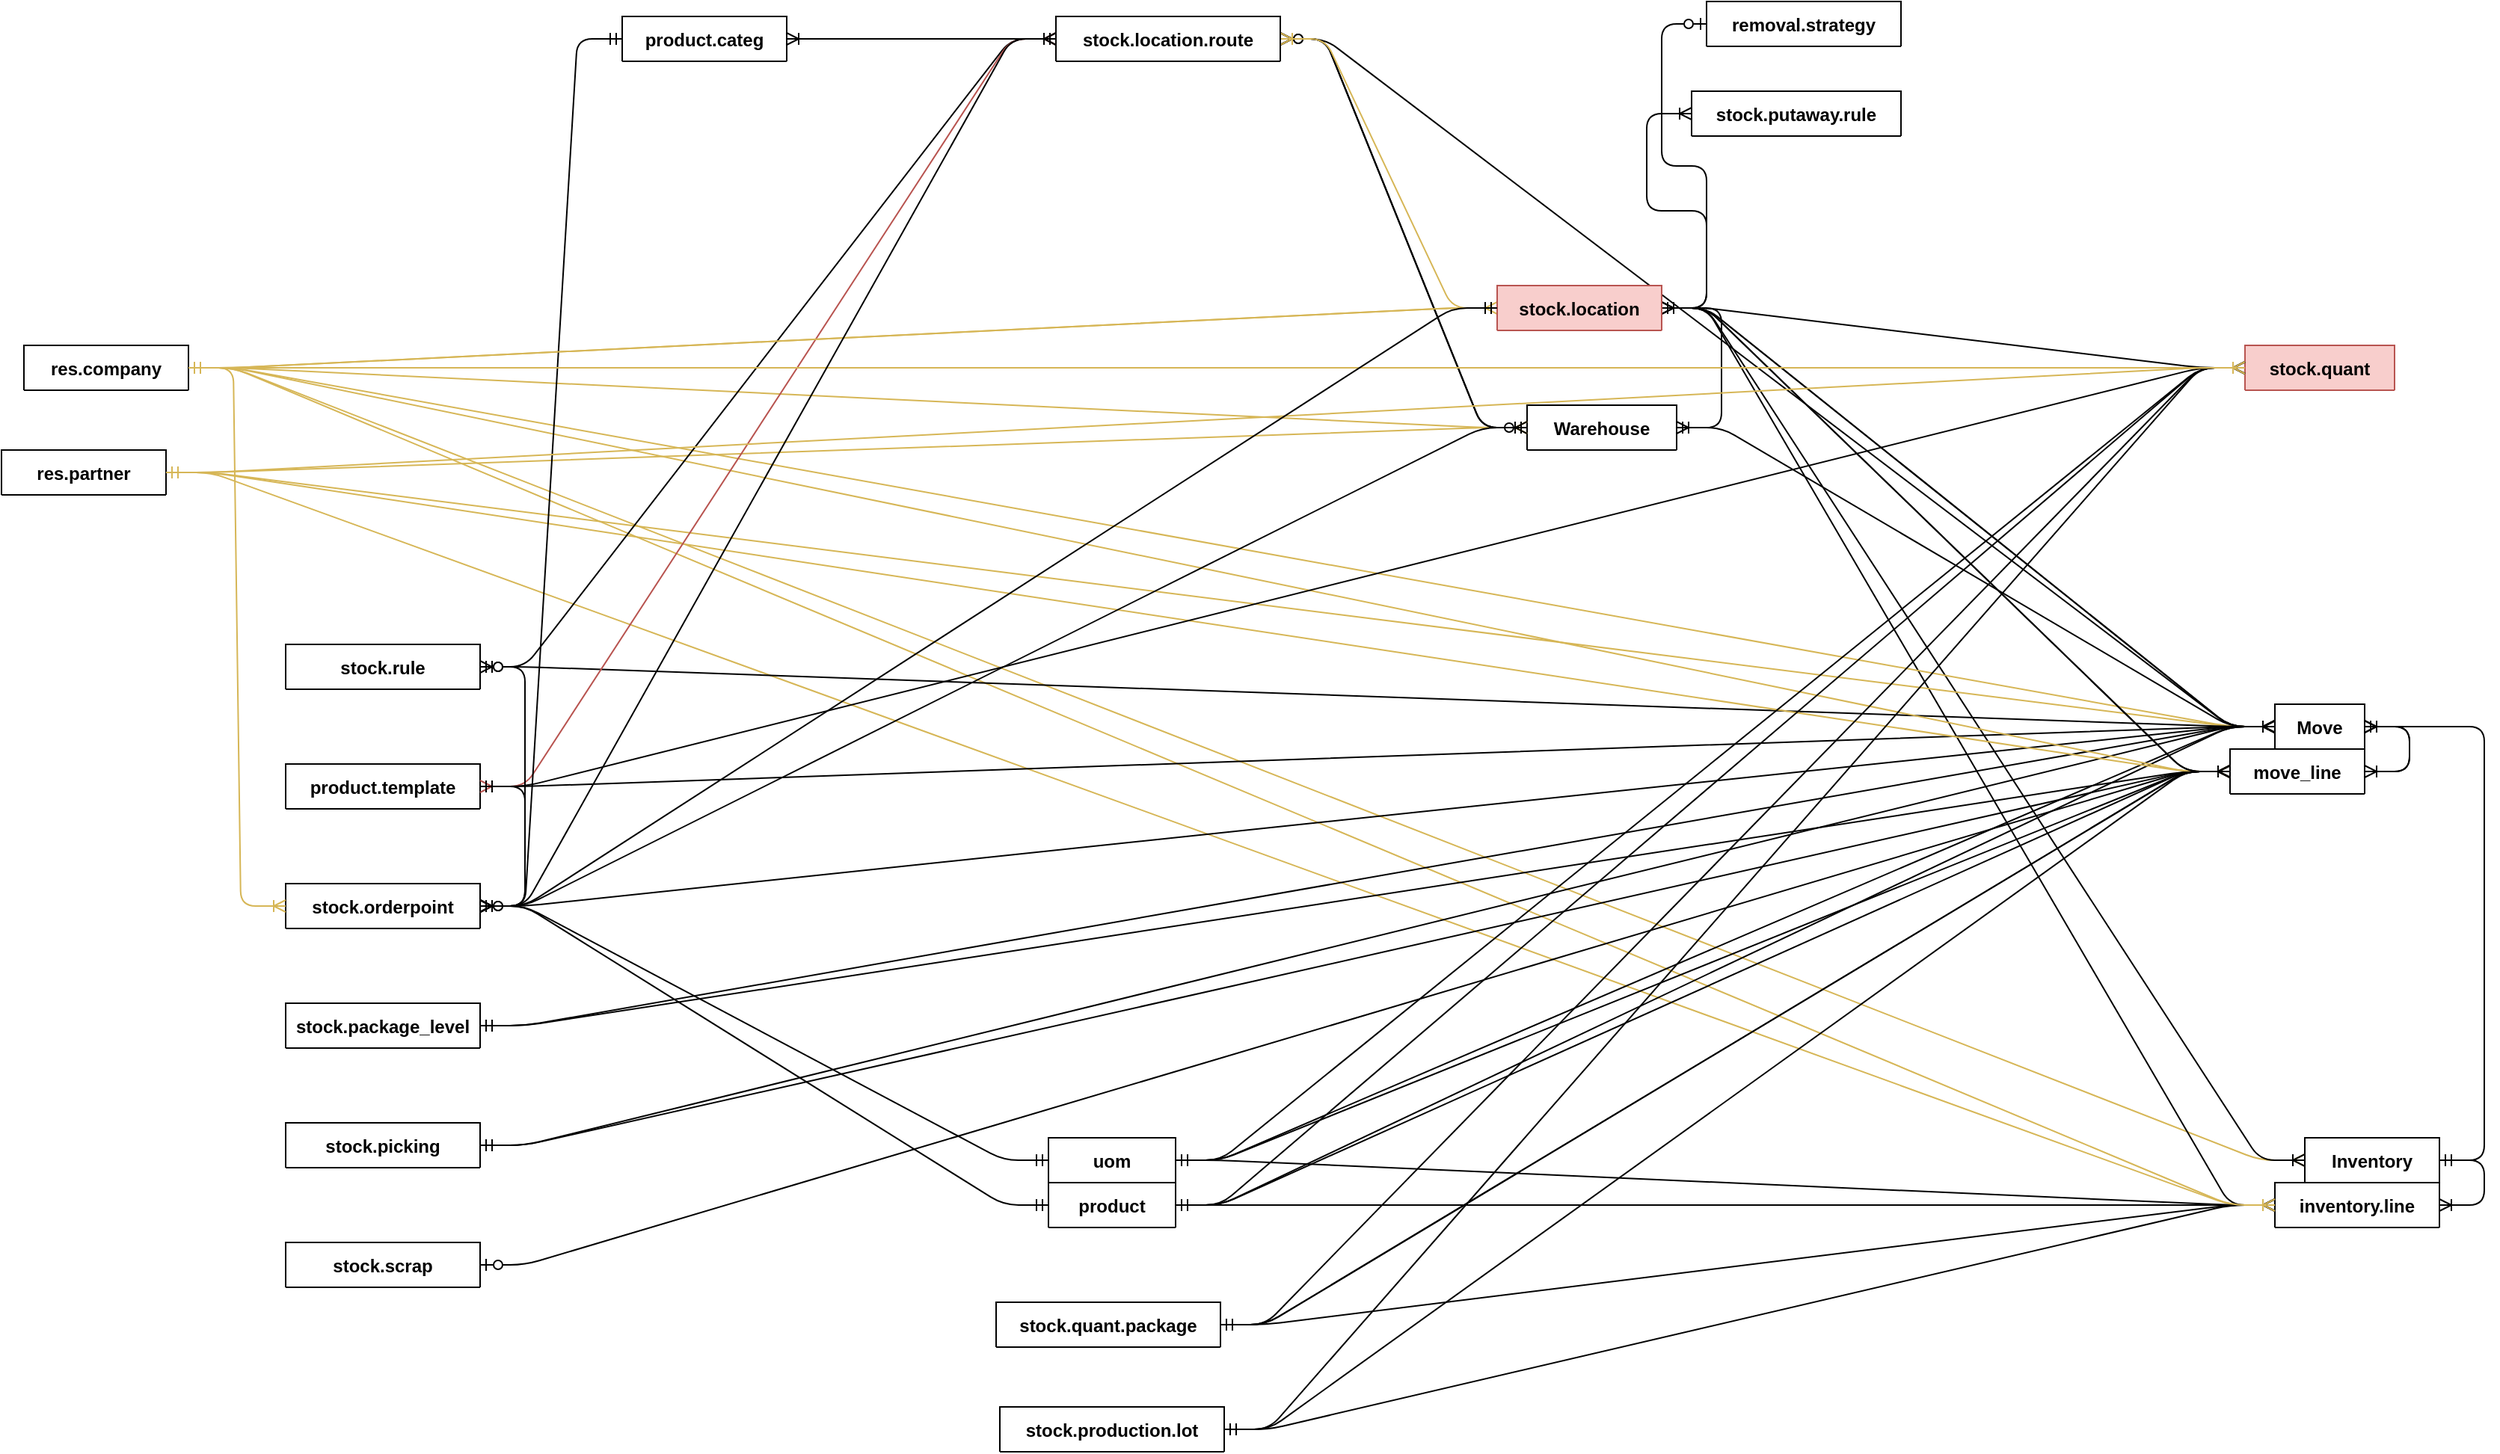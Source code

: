 <mxfile version="14.9.5" type="onedrive"><diagram id="R2lEEEUBdFMjLlhIrx00" name="Page-1"><mxGraphModel dx="1541" dy="492" grid="1" gridSize="10" guides="1" tooltips="1" connect="1" arrows="1" fold="1" page="1" pageScale="1" pageWidth="850" pageHeight="1100" math="0" shadow="0" extFonts="Permanent Marker^https://fonts.googleapis.com/css?family=Permanent+Marker"><root><mxCell id="0"/><mxCell id="1" parent="0"/><mxCell id="_ZpPk44T1CLLZyKzfn6A-246" value="uom" style="shape=table;startSize=30;container=1;collapsible=1;childLayout=tableLayout;fixedRows=1;rowLines=0;fontStyle=1;align=center;resizeLast=1;strokeColor=#000000;" parent="1" vertex="1" collapsed="1"><mxGeometry x="260" y="770" width="85" height="30" as="geometry"><mxRectangle x="230" y="710" width="180" height="160" as="alternateBounds"/></mxGeometry></mxCell><mxCell id="_ZpPk44T1CLLZyKzfn6A-247" value="" style="shape=partialRectangle;collapsible=0;dropTarget=0;pointerEvents=0;fillColor=none;top=0;left=0;bottom=1;right=0;points=[[0,0.5],[1,0.5]];portConstraint=eastwest;" parent="_ZpPk44T1CLLZyKzfn6A-246" vertex="1"><mxGeometry y="30" width="180" height="30" as="geometry"/></mxCell><mxCell id="_ZpPk44T1CLLZyKzfn6A-248" value="PK" style="shape=partialRectangle;connectable=0;fillColor=none;top=0;left=0;bottom=0;right=0;fontStyle=1;overflow=hidden;" parent="_ZpPk44T1CLLZyKzfn6A-247" vertex="1"><mxGeometry width="30" height="30" as="geometry"/></mxCell><mxCell id="_ZpPk44T1CLLZyKzfn6A-249" value="UniqueID" style="shape=partialRectangle;connectable=0;fillColor=none;top=0;left=0;bottom=0;right=0;align=left;spacingLeft=6;fontStyle=5;overflow=hidden;" parent="_ZpPk44T1CLLZyKzfn6A-247" vertex="1"><mxGeometry x="30" width="150" height="30" as="geometry"/></mxCell><mxCell id="_ZpPk44T1CLLZyKzfn6A-250" value="" style="shape=partialRectangle;collapsible=0;dropTarget=0;pointerEvents=0;fillColor=none;top=0;left=0;bottom=0;right=0;points=[[0,0.5],[1,0.5]];portConstraint=eastwest;" parent="_ZpPk44T1CLLZyKzfn6A-246" vertex="1"><mxGeometry y="60" width="180" height="30" as="geometry"/></mxCell><mxCell id="_ZpPk44T1CLLZyKzfn6A-251" value="" style="shape=partialRectangle;connectable=0;fillColor=none;top=0;left=0;bottom=0;right=0;editable=1;overflow=hidden;" parent="_ZpPk44T1CLLZyKzfn6A-250" vertex="1"><mxGeometry width="30" height="30" as="geometry"/></mxCell><mxCell id="_ZpPk44T1CLLZyKzfn6A-252" value="Row 1" style="shape=partialRectangle;connectable=0;fillColor=none;top=0;left=0;bottom=0;right=0;align=left;spacingLeft=6;overflow=hidden;" parent="_ZpPk44T1CLLZyKzfn6A-250" vertex="1"><mxGeometry x="30" width="150" height="30" as="geometry"/></mxCell><mxCell id="_ZpPk44T1CLLZyKzfn6A-253" value="" style="shape=partialRectangle;collapsible=0;dropTarget=0;pointerEvents=0;fillColor=none;top=0;left=0;bottom=0;right=0;points=[[0,0.5],[1,0.5]];portConstraint=eastwest;" parent="_ZpPk44T1CLLZyKzfn6A-246" vertex="1"><mxGeometry y="90" width="180" height="30" as="geometry"/></mxCell><mxCell id="_ZpPk44T1CLLZyKzfn6A-254" value="" style="shape=partialRectangle;connectable=0;fillColor=none;top=0;left=0;bottom=0;right=0;editable=1;overflow=hidden;" parent="_ZpPk44T1CLLZyKzfn6A-253" vertex="1"><mxGeometry width="30" height="30" as="geometry"/></mxCell><mxCell id="_ZpPk44T1CLLZyKzfn6A-255" value="Row 2" style="shape=partialRectangle;connectable=0;fillColor=none;top=0;left=0;bottom=0;right=0;align=left;spacingLeft=6;overflow=hidden;" parent="_ZpPk44T1CLLZyKzfn6A-253" vertex="1"><mxGeometry x="30" width="150" height="30" as="geometry"/></mxCell><mxCell id="_ZpPk44T1CLLZyKzfn6A-256" value="" style="shape=partialRectangle;collapsible=0;dropTarget=0;pointerEvents=0;fillColor=none;top=0;left=0;bottom=0;right=0;points=[[0,0.5],[1,0.5]];portConstraint=eastwest;" parent="_ZpPk44T1CLLZyKzfn6A-246" vertex="1"><mxGeometry y="120" width="180" height="30" as="geometry"/></mxCell><mxCell id="_ZpPk44T1CLLZyKzfn6A-257" value="" style="shape=partialRectangle;connectable=0;fillColor=none;top=0;left=0;bottom=0;right=0;editable=1;overflow=hidden;" parent="_ZpPk44T1CLLZyKzfn6A-256" vertex="1"><mxGeometry width="30" height="30" as="geometry"/></mxCell><mxCell id="_ZpPk44T1CLLZyKzfn6A-258" value="Row 3" style="shape=partialRectangle;connectable=0;fillColor=none;top=0;left=0;bottom=0;right=0;align=left;spacingLeft=6;overflow=hidden;" parent="_ZpPk44T1CLLZyKzfn6A-256" vertex="1"><mxGeometry x="30" width="150" height="30" as="geometry"/></mxCell><mxCell id="22amTswNOYBUPEzh-r2S-31" value="Warehouse" style="shape=table;startSize=30;container=1;collapsible=1;childLayout=tableLayout;fixedRows=1;rowLines=0;fontStyle=1;align=center;resizeLast=1;" parent="1" vertex="1" collapsed="1"><mxGeometry x="580" y="280" width="100" height="30" as="geometry"><mxRectangle x="580" y="280" width="340" height="780" as="alternateBounds"/></mxGeometry></mxCell><mxCell id="22amTswNOYBUPEzh-r2S-32" value="" style="shape=partialRectangle;collapsible=0;dropTarget=0;pointerEvents=0;fillColor=none;top=0;left=0;bottom=1;right=0;points=[[0,0.5],[1,0.5]];portConstraint=eastwest;" parent="22amTswNOYBUPEzh-r2S-31" vertex="1"><mxGeometry y="30" width="340" height="30" as="geometry"/></mxCell><mxCell id="22amTswNOYBUPEzh-r2S-33" value="PK" style="shape=partialRectangle;connectable=0;fillColor=none;top=0;left=0;bottom=0;right=0;fontStyle=1;overflow=hidden;" parent="22amTswNOYBUPEzh-r2S-32" vertex="1"><mxGeometry width="30" height="30" as="geometry"/></mxCell><mxCell id="22amTswNOYBUPEzh-r2S-34" value="warehouse_id" style="shape=partialRectangle;connectable=0;fillColor=none;top=0;left=0;bottom=0;right=0;align=left;spacingLeft=6;fontStyle=5;overflow=hidden;" parent="22amTswNOYBUPEzh-r2S-32" vertex="1"><mxGeometry x="30" width="310" height="30" as="geometry"/></mxCell><mxCell id="22amTswNOYBUPEzh-r2S-35" value="" style="shape=partialRectangle;collapsible=0;dropTarget=0;pointerEvents=0;fillColor=none;top=0;left=0;bottom=0;right=0;points=[[0,0.5],[1,0.5]];portConstraint=eastwest;" parent="22amTswNOYBUPEzh-r2S-31" vertex="1"><mxGeometry y="60" width="340" height="30" as="geometry"/></mxCell><mxCell id="22amTswNOYBUPEzh-r2S-36" value="" style="shape=partialRectangle;connectable=0;fillColor=none;top=0;left=0;bottom=0;right=0;editable=1;overflow=hidden;" parent="22amTswNOYBUPEzh-r2S-35" vertex="1"><mxGeometry width="30" height="30" as="geometry"/></mxCell><mxCell id="22amTswNOYBUPEzh-r2S-37" value="name: char, default = company's name" style="shape=partialRectangle;connectable=0;fillColor=none;top=0;left=0;bottom=0;right=0;align=left;spacingLeft=6;overflow=hidden;" parent="22amTswNOYBUPEzh-r2S-35" vertex="1"><mxGeometry x="30" width="310" height="30" as="geometry"/></mxCell><mxCell id="22amTswNOYBUPEzh-r2S-38" value="" style="shape=partialRectangle;collapsible=0;dropTarget=0;pointerEvents=0;fillColor=none;top=0;left=0;bottom=0;right=0;points=[[0,0.5],[1,0.5]];portConstraint=eastwest;" parent="22amTswNOYBUPEzh-r2S-31" vertex="1"><mxGeometry y="90" width="340" height="30" as="geometry"/></mxCell><mxCell id="22amTswNOYBUPEzh-r2S-39" value="" style="shape=partialRectangle;connectable=0;fillColor=none;top=0;left=0;bottom=0;right=0;editable=1;overflow=hidden;" parent="22amTswNOYBUPEzh-r2S-38" vertex="1"><mxGeometry width="30" height="30" as="geometry"/></mxCell><mxCell id="22amTswNOYBUPEzh-r2S-40" value="active: default = true" style="shape=partialRectangle;connectable=0;fillColor=none;top=0;left=0;bottom=0;right=0;align=left;spacingLeft=6;overflow=hidden;" parent="22amTswNOYBUPEzh-r2S-38" vertex="1"><mxGeometry x="30" width="310" height="30" as="geometry"/></mxCell><mxCell id="22amTswNOYBUPEzh-r2S-41" value="" style="shape=partialRectangle;collapsible=0;dropTarget=0;pointerEvents=0;fillColor=none;top=0;left=0;bottom=0;right=0;points=[[0,0.5],[1,0.5]];portConstraint=eastwest;" parent="22amTswNOYBUPEzh-r2S-31" vertex="1"><mxGeometry y="120" width="340" height="30" as="geometry"/></mxCell><mxCell id="22amTswNOYBUPEzh-r2S-42" value="" style="shape=partialRectangle;connectable=0;fillColor=none;top=0;left=0;bottom=0;right=0;editable=1;overflow=hidden;" parent="22amTswNOYBUPEzh-r2S-41" vertex="1"><mxGeometry width="30" height="30" as="geometry"/></mxCell><mxCell id="22amTswNOYBUPEzh-r2S-43" value="company_id" style="shape=partialRectangle;connectable=0;fillColor=none;top=0;left=0;bottom=0;right=0;align=left;spacingLeft=6;overflow=hidden;" parent="22amTswNOYBUPEzh-r2S-41" vertex="1"><mxGeometry x="30" width="310" height="30" as="geometry"/></mxCell><mxCell id="22amTswNOYBUPEzh-r2S-44" value="" style="shape=partialRectangle;collapsible=0;dropTarget=0;pointerEvents=0;fillColor=none;top=0;left=0;bottom=0;right=0;points=[[0,0.5],[1,0.5]];portConstraint=eastwest;" parent="22amTswNOYBUPEzh-r2S-31" vertex="1"><mxGeometry y="150" width="340" height="30" as="geometry"/></mxCell><mxCell id="22amTswNOYBUPEzh-r2S-45" value="" style="shape=partialRectangle;connectable=0;fillColor=none;top=0;left=0;bottom=0;right=0;editable=1;overflow=hidden;" parent="22amTswNOYBUPEzh-r2S-44" vertex="1"><mxGeometry width="30" height="30" as="geometry"/></mxCell><mxCell id="22amTswNOYBUPEzh-r2S-46" value="partner_id: address" style="shape=partialRectangle;connectable=0;fillColor=none;top=0;left=0;bottom=0;right=0;align=left;spacingLeft=6;overflow=hidden;" parent="22amTswNOYBUPEzh-r2S-44" vertex="1"><mxGeometry x="30" width="310" height="30" as="geometry"/></mxCell><mxCell id="22amTswNOYBUPEzh-r2S-62" value="" style="shape=partialRectangle;collapsible=0;dropTarget=0;pointerEvents=0;fillColor=none;top=0;left=0;bottom=0;right=0;points=[[0,0.5],[1,0.5]];portConstraint=eastwest;" parent="22amTswNOYBUPEzh-r2S-31" vertex="1"><mxGeometry y="180" width="340" height="30" as="geometry"/></mxCell><mxCell id="22amTswNOYBUPEzh-r2S-63" value="" style="shape=partialRectangle;connectable=0;fillColor=none;top=0;left=0;bottom=0;right=0;editable=1;overflow=hidden;" parent="22amTswNOYBUPEzh-r2S-62" vertex="1"><mxGeometry width="30" height="30" as="geometry"/></mxCell><mxCell id="22amTswNOYBUPEzh-r2S-64" value="view/lot_location_id: usage = view/internal" style="shape=partialRectangle;connectable=0;fillColor=none;top=0;left=0;bottom=0;right=0;align=left;spacingLeft=6;overflow=hidden;" parent="22amTswNOYBUPEzh-r2S-62" vertex="1"><mxGeometry x="30" width="310" height="30" as="geometry"/></mxCell><mxCell id="22amTswNOYBUPEzh-r2S-65" value="" style="shape=partialRectangle;collapsible=0;dropTarget=0;pointerEvents=0;fillColor=none;top=0;left=0;bottom=0;right=0;points=[[0,0.5],[1,0.5]];portConstraint=eastwest;" parent="22amTswNOYBUPEzh-r2S-31" vertex="1"><mxGeometry y="210" width="340" height="30" as="geometry"/></mxCell><mxCell id="22amTswNOYBUPEzh-r2S-66" value="" style="shape=partialRectangle;connectable=0;fillColor=none;top=0;left=0;bottom=0;right=0;editable=1;overflow=hidden;" parent="22amTswNOYBUPEzh-r2S-65" vertex="1"><mxGeometry width="30" height="30" as="geometry"/></mxCell><mxCell id="22amTswNOYBUPEzh-r2S-67" value="code: Char" style="shape=partialRectangle;connectable=0;fillColor=none;top=0;left=0;bottom=0;right=0;align=left;spacingLeft=6;overflow=hidden;" parent="22amTswNOYBUPEzh-r2S-65" vertex="1"><mxGeometry x="30" width="310" height="30" as="geometry"/></mxCell><mxCell id="22amTswNOYBUPEzh-r2S-68" value="" style="shape=partialRectangle;collapsible=0;dropTarget=0;pointerEvents=0;fillColor=none;top=0;left=0;bottom=0;right=0;points=[[0,0.5],[1,0.5]];portConstraint=eastwest;" parent="22amTswNOYBUPEzh-r2S-31" vertex="1"><mxGeometry y="240" width="340" height="30" as="geometry"/></mxCell><mxCell id="22amTswNOYBUPEzh-r2S-69" value="" style="shape=partialRectangle;connectable=0;fillColor=none;top=0;left=0;bottom=0;right=0;editable=1;overflow=hidden;" parent="22amTswNOYBUPEzh-r2S-68" vertex="1"><mxGeometry width="30" height="30" as="geometry"/></mxCell><mxCell id="22amTswNOYBUPEzh-r2S-70" value="route_ids" style="shape=partialRectangle;connectable=0;fillColor=none;top=0;left=0;bottom=0;right=0;align=left;spacingLeft=6;overflow=hidden;" parent="22amTswNOYBUPEzh-r2S-68" vertex="1"><mxGeometry x="30" width="310" height="30" as="geometry"/></mxCell><mxCell id="22amTswNOYBUPEzh-r2S-71" value="" style="shape=partialRectangle;collapsible=0;dropTarget=0;pointerEvents=0;fillColor=none;top=0;left=0;bottom=0;right=0;points=[[0,0.5],[1,0.5]];portConstraint=eastwest;" parent="22amTswNOYBUPEzh-r2S-31" vertex="1"><mxGeometry y="270" width="340" height="30" as="geometry"/></mxCell><mxCell id="22amTswNOYBUPEzh-r2S-72" value="" style="shape=partialRectangle;connectable=0;fillColor=none;top=0;left=0;bottom=0;right=0;editable=1;overflow=hidden;" parent="22amTswNOYBUPEzh-r2S-71" vertex="1"><mxGeometry width="30" height="30" as="geometry"/></mxCell><mxCell id="22amTswNOYBUPEzh-r2S-73" value="reception_step: select" style="shape=partialRectangle;connectable=0;fillColor=none;top=0;left=0;bottom=0;right=0;align=left;spacingLeft=6;overflow=hidden;" parent="22amTswNOYBUPEzh-r2S-71" vertex="1"><mxGeometry x="30" width="310" height="30" as="geometry"/></mxCell><mxCell id="22amTswNOYBUPEzh-r2S-74" value="" style="shape=partialRectangle;collapsible=0;dropTarget=0;pointerEvents=0;fillColor=none;top=0;left=0;bottom=0;right=0;points=[[0,0.5],[1,0.5]];portConstraint=eastwest;" parent="22amTswNOYBUPEzh-r2S-31" vertex="1"><mxGeometry y="300" width="340" height="30" as="geometry"/></mxCell><mxCell id="22amTswNOYBUPEzh-r2S-75" value="" style="shape=partialRectangle;connectable=0;fillColor=none;top=0;left=0;bottom=0;right=0;editable=1;overflow=hidden;" parent="22amTswNOYBUPEzh-r2S-74" vertex="1"><mxGeometry width="30" height="30" as="geometry"/></mxCell><mxCell id="22amTswNOYBUPEzh-r2S-76" value="delivery_step: select" style="shape=partialRectangle;connectable=0;fillColor=none;top=0;left=0;bottom=0;right=0;align=left;spacingLeft=6;overflow=hidden;" parent="22amTswNOYBUPEzh-r2S-74" vertex="1"><mxGeometry x="30" width="310" height="30" as="geometry"/></mxCell><mxCell id="_ZpPk44T1CLLZyKzfn6A-139" value="" style="shape=partialRectangle;collapsible=0;dropTarget=0;pointerEvents=0;fillColor=none;top=0;left=0;bottom=0;right=0;points=[[0,0.5],[1,0.5]];portConstraint=eastwest;" parent="22amTswNOYBUPEzh-r2S-31" vertex="1"><mxGeometry y="330" width="340" height="210" as="geometry"/></mxCell><mxCell id="_ZpPk44T1CLLZyKzfn6A-140" value="" style="shape=partialRectangle;connectable=0;fillColor=none;top=0;left=0;bottom=0;right=0;editable=1;overflow=hidden;" parent="_ZpPk44T1CLLZyKzfn6A-139" vertex="1"><mxGeometry width="30" height="210" as="geometry"/></mxCell><mxCell id="_ZpPk44T1CLLZyKzfn6A-141" value="" style="shape=partialRectangle;connectable=0;fillColor=none;top=0;left=0;bottom=0;right=0;align=left;spacingLeft=6;overflow=hidden;" parent="_ZpPk44T1CLLZyKzfn6A-139" vertex="1"><mxGeometry x="30" width="310" height="210" as="geometry"/></mxCell><mxCell id="_ZpPk44T1CLLZyKzfn6A-142" value="" style="shape=partialRectangle;collapsible=0;dropTarget=0;pointerEvents=0;fillColor=none;top=0;left=0;bottom=0;right=0;points=[[0,0.5],[1,0.5]];portConstraint=eastwest;" parent="22amTswNOYBUPEzh-r2S-31" vertex="1"><mxGeometry y="540" width="340" height="30" as="geometry"/></mxCell><mxCell id="_ZpPk44T1CLLZyKzfn6A-143" value="" style="shape=partialRectangle;connectable=0;fillColor=none;top=0;left=0;bottom=0;right=0;editable=1;overflow=hidden;" parent="_ZpPk44T1CLLZyKzfn6A-142" vertex="1"><mxGeometry width="30" height="30" as="geometry"/></mxCell><mxCell id="_ZpPk44T1CLLZyKzfn6A-144" value="" style="shape=partialRectangle;connectable=0;fillColor=none;top=0;left=0;bottom=0;right=0;align=left;spacingLeft=6;overflow=hidden;" parent="_ZpPk44T1CLLZyKzfn6A-142" vertex="1"><mxGeometry x="30" width="310" height="30" as="geometry"/></mxCell><mxCell id="22amTswNOYBUPEzh-r2S-47" value="res.company" style="shape=table;startSize=30;container=1;collapsible=1;childLayout=tableLayout;fixedRows=1;rowLines=0;fontStyle=1;align=center;resizeLast=1;" parent="1" vertex="1" collapsed="1"><mxGeometry x="-425" y="240" width="110" height="30" as="geometry"><mxRectangle x="740" y="390" width="180" height="160" as="alternateBounds"/></mxGeometry></mxCell><mxCell id="22amTswNOYBUPEzh-r2S-48" value="" style="shape=partialRectangle;collapsible=0;dropTarget=0;pointerEvents=0;fillColor=none;top=0;left=0;bottom=1;right=0;points=[[0,0.5],[1,0.5]];portConstraint=eastwest;" parent="22amTswNOYBUPEzh-r2S-47" vertex="1"><mxGeometry y="30" width="180" height="30" as="geometry"/></mxCell><mxCell id="22amTswNOYBUPEzh-r2S-49" value="PK" style="shape=partialRectangle;connectable=0;fillColor=none;top=0;left=0;bottom=0;right=0;fontStyle=1;overflow=hidden;" parent="22amTswNOYBUPEzh-r2S-48" vertex="1"><mxGeometry width="30" height="30" as="geometry"/></mxCell><mxCell id="22amTswNOYBUPEzh-r2S-50" value="UniqueID" style="shape=partialRectangle;connectable=0;fillColor=none;top=0;left=0;bottom=0;right=0;align=left;spacingLeft=6;fontStyle=5;overflow=hidden;" parent="22amTswNOYBUPEzh-r2S-48" vertex="1"><mxGeometry x="30" width="150" height="30" as="geometry"/></mxCell><mxCell id="22amTswNOYBUPEzh-r2S-51" value="" style="shape=partialRectangle;collapsible=0;dropTarget=0;pointerEvents=0;fillColor=none;top=0;left=0;bottom=0;right=0;points=[[0,0.5],[1,0.5]];portConstraint=eastwest;" parent="22amTswNOYBUPEzh-r2S-47" vertex="1"><mxGeometry y="60" width="180" height="30" as="geometry"/></mxCell><mxCell id="22amTswNOYBUPEzh-r2S-52" value="" style="shape=partialRectangle;connectable=0;fillColor=none;top=0;left=0;bottom=0;right=0;editable=1;overflow=hidden;" parent="22amTswNOYBUPEzh-r2S-51" vertex="1"><mxGeometry width="30" height="30" as="geometry"/></mxCell><mxCell id="22amTswNOYBUPEzh-r2S-53" value="Row 1" style="shape=partialRectangle;connectable=0;fillColor=none;top=0;left=0;bottom=0;right=0;align=left;spacingLeft=6;overflow=hidden;" parent="22amTswNOYBUPEzh-r2S-51" vertex="1"><mxGeometry x="30" width="150" height="30" as="geometry"/></mxCell><mxCell id="22amTswNOYBUPEzh-r2S-54" value="" style="shape=partialRectangle;collapsible=0;dropTarget=0;pointerEvents=0;fillColor=none;top=0;left=0;bottom=0;right=0;points=[[0,0.5],[1,0.5]];portConstraint=eastwest;" parent="22amTswNOYBUPEzh-r2S-47" vertex="1"><mxGeometry y="90" width="180" height="30" as="geometry"/></mxCell><mxCell id="22amTswNOYBUPEzh-r2S-55" value="" style="shape=partialRectangle;connectable=0;fillColor=none;top=0;left=0;bottom=0;right=0;editable=1;overflow=hidden;" parent="22amTswNOYBUPEzh-r2S-54" vertex="1"><mxGeometry width="30" height="30" as="geometry"/></mxCell><mxCell id="22amTswNOYBUPEzh-r2S-56" value="Row 2" style="shape=partialRectangle;connectable=0;fillColor=none;top=0;left=0;bottom=0;right=0;align=left;spacingLeft=6;overflow=hidden;" parent="22amTswNOYBUPEzh-r2S-54" vertex="1"><mxGeometry x="30" width="150" height="30" as="geometry"/></mxCell><mxCell id="22amTswNOYBUPEzh-r2S-57" value="" style="shape=partialRectangle;collapsible=0;dropTarget=0;pointerEvents=0;fillColor=none;top=0;left=0;bottom=0;right=0;points=[[0,0.5],[1,0.5]];portConstraint=eastwest;" parent="22amTswNOYBUPEzh-r2S-47" vertex="1"><mxGeometry y="120" width="180" height="30" as="geometry"/></mxCell><mxCell id="22amTswNOYBUPEzh-r2S-58" value="" style="shape=partialRectangle;connectable=0;fillColor=none;top=0;left=0;bottom=0;right=0;editable=1;overflow=hidden;" parent="22amTswNOYBUPEzh-r2S-57" vertex="1"><mxGeometry width="30" height="30" as="geometry"/></mxCell><mxCell id="22amTswNOYBUPEzh-r2S-59" value="Row 3" style="shape=partialRectangle;connectable=0;fillColor=none;top=0;left=0;bottom=0;right=0;align=left;spacingLeft=6;overflow=hidden;" parent="22amTswNOYBUPEzh-r2S-57" vertex="1"><mxGeometry x="30" width="150" height="30" as="geometry"/></mxCell><mxCell id="_ZpPk44T1CLLZyKzfn6A-1" value="res.partner" style="shape=table;startSize=30;container=1;collapsible=1;childLayout=tableLayout;fixedRows=1;rowLines=0;fontStyle=1;align=center;resizeLast=1;" parent="1" vertex="1" collapsed="1"><mxGeometry x="-440" y="310" width="110" height="30" as="geometry"><mxRectangle x="-340" y="320" width="180" height="160" as="alternateBounds"/></mxGeometry></mxCell><mxCell id="_ZpPk44T1CLLZyKzfn6A-2" value="" style="shape=partialRectangle;collapsible=0;dropTarget=0;pointerEvents=0;fillColor=none;top=0;left=0;bottom=1;right=0;points=[[0,0.5],[1,0.5]];portConstraint=eastwest;" parent="_ZpPk44T1CLLZyKzfn6A-1" vertex="1"><mxGeometry y="30" width="180" height="30" as="geometry"/></mxCell><mxCell id="_ZpPk44T1CLLZyKzfn6A-3" value="PK" style="shape=partialRectangle;connectable=0;fillColor=none;top=0;left=0;bottom=0;right=0;fontStyle=1;overflow=hidden;" parent="_ZpPk44T1CLLZyKzfn6A-2" vertex="1"><mxGeometry width="30" height="30" as="geometry"/></mxCell><mxCell id="_ZpPk44T1CLLZyKzfn6A-4" value="UniqueID" style="shape=partialRectangle;connectable=0;fillColor=none;top=0;left=0;bottom=0;right=0;align=left;spacingLeft=6;fontStyle=5;overflow=hidden;" parent="_ZpPk44T1CLLZyKzfn6A-2" vertex="1"><mxGeometry x="30" width="150" height="30" as="geometry"/></mxCell><mxCell id="_ZpPk44T1CLLZyKzfn6A-5" value="" style="shape=partialRectangle;collapsible=0;dropTarget=0;pointerEvents=0;fillColor=none;top=0;left=0;bottom=0;right=0;points=[[0,0.5],[1,0.5]];portConstraint=eastwest;" parent="_ZpPk44T1CLLZyKzfn6A-1" vertex="1"><mxGeometry y="60" width="180" height="30" as="geometry"/></mxCell><mxCell id="_ZpPk44T1CLLZyKzfn6A-6" value="" style="shape=partialRectangle;connectable=0;fillColor=none;top=0;left=0;bottom=0;right=0;editable=1;overflow=hidden;" parent="_ZpPk44T1CLLZyKzfn6A-5" vertex="1"><mxGeometry width="30" height="30" as="geometry"/></mxCell><mxCell id="_ZpPk44T1CLLZyKzfn6A-7" value="Row 1" style="shape=partialRectangle;connectable=0;fillColor=none;top=0;left=0;bottom=0;right=0;align=left;spacingLeft=6;overflow=hidden;" parent="_ZpPk44T1CLLZyKzfn6A-5" vertex="1"><mxGeometry x="30" width="150" height="30" as="geometry"/></mxCell><mxCell id="_ZpPk44T1CLLZyKzfn6A-8" value="" style="shape=partialRectangle;collapsible=0;dropTarget=0;pointerEvents=0;fillColor=none;top=0;left=0;bottom=0;right=0;points=[[0,0.5],[1,0.5]];portConstraint=eastwest;" parent="_ZpPk44T1CLLZyKzfn6A-1" vertex="1"><mxGeometry y="90" width="180" height="30" as="geometry"/></mxCell><mxCell id="_ZpPk44T1CLLZyKzfn6A-9" value="" style="shape=partialRectangle;connectable=0;fillColor=none;top=0;left=0;bottom=0;right=0;editable=1;overflow=hidden;" parent="_ZpPk44T1CLLZyKzfn6A-8" vertex="1"><mxGeometry width="30" height="30" as="geometry"/></mxCell><mxCell id="_ZpPk44T1CLLZyKzfn6A-10" value="Row 2" style="shape=partialRectangle;connectable=0;fillColor=none;top=0;left=0;bottom=0;right=0;align=left;spacingLeft=6;overflow=hidden;" parent="_ZpPk44T1CLLZyKzfn6A-8" vertex="1"><mxGeometry x="30" width="150" height="30" as="geometry"/></mxCell><mxCell id="_ZpPk44T1CLLZyKzfn6A-11" value="" style="shape=partialRectangle;collapsible=0;dropTarget=0;pointerEvents=0;fillColor=none;top=0;left=0;bottom=0;right=0;points=[[0,0.5],[1,0.5]];portConstraint=eastwest;" parent="_ZpPk44T1CLLZyKzfn6A-1" vertex="1"><mxGeometry y="120" width="180" height="30" as="geometry"/></mxCell><mxCell id="_ZpPk44T1CLLZyKzfn6A-12" value="" style="shape=partialRectangle;connectable=0;fillColor=none;top=0;left=0;bottom=0;right=0;editable=1;overflow=hidden;" parent="_ZpPk44T1CLLZyKzfn6A-11" vertex="1"><mxGeometry width="30" height="30" as="geometry"/></mxCell><mxCell id="_ZpPk44T1CLLZyKzfn6A-13" value="Row 3" style="shape=partialRectangle;connectable=0;fillColor=none;top=0;left=0;bottom=0;right=0;align=left;spacingLeft=6;overflow=hidden;" parent="_ZpPk44T1CLLZyKzfn6A-11" vertex="1"><mxGeometry x="30" width="150" height="30" as="geometry"/></mxCell><mxCell id="_ZpPk44T1CLLZyKzfn6A-14" value="" style="edgeStyle=entityRelationEdgeStyle;fontSize=12;html=1;endArrow=ERoneToMany;startArrow=ERmandOne;fillColor=#fff2cc;strokeColor=#d6b656;" parent="1" source="_ZpPk44T1CLLZyKzfn6A-1" target="22amTswNOYBUPEzh-r2S-44" edge="1"><mxGeometry width="100" height="100" relative="1" as="geometry"><mxPoint x="800" y="1190" as="sourcePoint"/><mxPoint x="580" y="50" as="targetPoint"/></mxGeometry></mxCell><mxCell id="_ZpPk44T1CLLZyKzfn6A-16" value="" style="edgeStyle=entityRelationEdgeStyle;fontSize=12;html=1;endArrow=ERoneToMany;startArrow=ERmandOne;fillColor=#fff2cc;strokeColor=#d6b656;" parent="1" source="22amTswNOYBUPEzh-r2S-47" target="22amTswNOYBUPEzh-r2S-31" edge="1"><mxGeometry width="100" height="100" relative="1" as="geometry"><mxPoint x="780" y="1060" as="sourcePoint"/><mxPoint x="620" y="360" as="targetPoint"/></mxGeometry></mxCell><mxCell id="_ZpPk44T1CLLZyKzfn6A-31" value="" style="edgeStyle=entityRelationEdgeStyle;fontSize=12;html=1;endArrow=ERoneToMany;startArrow=ERmandOne;" parent="1" source="_ZpPk44T1CLLZyKzfn6A-18" target="22amTswNOYBUPEzh-r2S-31" edge="1"><mxGeometry width="100" height="100" relative="1" as="geometry"><mxPoint x="480" y="150" as="sourcePoint"/><mxPoint x="560" y="330" as="targetPoint"/></mxGeometry></mxCell><mxCell id="_ZpPk44T1CLLZyKzfn6A-65" value="" style="edgeStyle=entityRelationEdgeStyle;fontSize=12;html=1;endArrow=ERoneToMany;startArrow=ERmandOne;fillColor=#fff2cc;strokeColor=#d6b656;" parent="1" source="22amTswNOYBUPEzh-r2S-47" target="_ZpPk44T1CLLZyKzfn6A-51" edge="1"><mxGeometry width="100" height="100" relative="1" as="geometry"><mxPoint x="580" y="50" as="sourcePoint"/><mxPoint x="680" y="-50" as="targetPoint"/></mxGeometry></mxCell><mxCell id="_ZpPk44T1CLLZyKzfn6A-66" value="stock.putaway.rule" style="shape=table;startSize=30;container=1;collapsible=1;childLayout=tableLayout;fixedRows=1;rowLines=0;fontStyle=1;align=center;resizeLast=1;" parent="1" vertex="1" collapsed="1"><mxGeometry x="690" y="70" width="140" height="30" as="geometry"><mxRectangle x="225" y="230" width="180" height="160" as="alternateBounds"/></mxGeometry></mxCell><mxCell id="_ZpPk44T1CLLZyKzfn6A-67" value="" style="shape=partialRectangle;collapsible=0;dropTarget=0;pointerEvents=0;fillColor=none;top=0;left=0;bottom=1;right=0;points=[[0,0.5],[1,0.5]];portConstraint=eastwest;" parent="_ZpPk44T1CLLZyKzfn6A-66" vertex="1"><mxGeometry y="30" width="180" height="30" as="geometry"/></mxCell><mxCell id="_ZpPk44T1CLLZyKzfn6A-68" value="PK" style="shape=partialRectangle;connectable=0;fillColor=none;top=0;left=0;bottom=0;right=0;fontStyle=1;overflow=hidden;" parent="_ZpPk44T1CLLZyKzfn6A-67" vertex="1"><mxGeometry width="30" height="30" as="geometry"/></mxCell><mxCell id="_ZpPk44T1CLLZyKzfn6A-69" value="UniqueID" style="shape=partialRectangle;connectable=0;fillColor=none;top=0;left=0;bottom=0;right=0;align=left;spacingLeft=6;fontStyle=5;overflow=hidden;" parent="_ZpPk44T1CLLZyKzfn6A-67" vertex="1"><mxGeometry x="30" width="150" height="30" as="geometry"/></mxCell><mxCell id="_ZpPk44T1CLLZyKzfn6A-70" value="" style="shape=partialRectangle;collapsible=0;dropTarget=0;pointerEvents=0;fillColor=none;top=0;left=0;bottom=0;right=0;points=[[0,0.5],[1,0.5]];portConstraint=eastwest;" parent="_ZpPk44T1CLLZyKzfn6A-66" vertex="1"><mxGeometry y="60" width="180" height="30" as="geometry"/></mxCell><mxCell id="_ZpPk44T1CLLZyKzfn6A-71" value="" style="shape=partialRectangle;connectable=0;fillColor=none;top=0;left=0;bottom=0;right=0;editable=1;overflow=hidden;" parent="_ZpPk44T1CLLZyKzfn6A-70" vertex="1"><mxGeometry width="30" height="30" as="geometry"/></mxCell><mxCell id="_ZpPk44T1CLLZyKzfn6A-72" value="Row 1" style="shape=partialRectangle;connectable=0;fillColor=none;top=0;left=0;bottom=0;right=0;align=left;spacingLeft=6;overflow=hidden;" parent="_ZpPk44T1CLLZyKzfn6A-70" vertex="1"><mxGeometry x="30" width="150" height="30" as="geometry"/></mxCell><mxCell id="_ZpPk44T1CLLZyKzfn6A-73" value="" style="shape=partialRectangle;collapsible=0;dropTarget=0;pointerEvents=0;fillColor=none;top=0;left=0;bottom=0;right=0;points=[[0,0.5],[1,0.5]];portConstraint=eastwest;" parent="_ZpPk44T1CLLZyKzfn6A-66" vertex="1"><mxGeometry y="90" width="180" height="30" as="geometry"/></mxCell><mxCell id="_ZpPk44T1CLLZyKzfn6A-74" value="" style="shape=partialRectangle;connectable=0;fillColor=none;top=0;left=0;bottom=0;right=0;editable=1;overflow=hidden;" parent="_ZpPk44T1CLLZyKzfn6A-73" vertex="1"><mxGeometry width="30" height="30" as="geometry"/></mxCell><mxCell id="_ZpPk44T1CLLZyKzfn6A-75" value="Row 2" style="shape=partialRectangle;connectable=0;fillColor=none;top=0;left=0;bottom=0;right=0;align=left;spacingLeft=6;overflow=hidden;" parent="_ZpPk44T1CLLZyKzfn6A-73" vertex="1"><mxGeometry x="30" width="150" height="30" as="geometry"/></mxCell><mxCell id="_ZpPk44T1CLLZyKzfn6A-76" value="" style="shape=partialRectangle;collapsible=0;dropTarget=0;pointerEvents=0;fillColor=none;top=0;left=0;bottom=0;right=0;points=[[0,0.5],[1,0.5]];portConstraint=eastwest;" parent="_ZpPk44T1CLLZyKzfn6A-66" vertex="1"><mxGeometry y="120" width="180" height="30" as="geometry"/></mxCell><mxCell id="_ZpPk44T1CLLZyKzfn6A-77" value="" style="shape=partialRectangle;connectable=0;fillColor=none;top=0;left=0;bottom=0;right=0;editable=1;overflow=hidden;" parent="_ZpPk44T1CLLZyKzfn6A-76" vertex="1"><mxGeometry width="30" height="30" as="geometry"/></mxCell><mxCell id="_ZpPk44T1CLLZyKzfn6A-78" value="Row 3" style="shape=partialRectangle;connectable=0;fillColor=none;top=0;left=0;bottom=0;right=0;align=left;spacingLeft=6;overflow=hidden;" parent="_ZpPk44T1CLLZyKzfn6A-76" vertex="1"><mxGeometry x="30" width="150" height="30" as="geometry"/></mxCell><mxCell id="_ZpPk44T1CLLZyKzfn6A-79" value="" style="edgeStyle=entityRelationEdgeStyle;fontSize=12;html=1;endArrow=ERoneToMany;startArrow=ERmandOne;" parent="1" source="_ZpPk44T1CLLZyKzfn6A-54" target="_ZpPk44T1CLLZyKzfn6A-66" edge="1"><mxGeometry width="100" height="100" relative="1" as="geometry"><mxPoint x="580" y="260" as="sourcePoint"/><mxPoint x="680" y="160" as="targetPoint"/></mxGeometry></mxCell><mxCell id="_ZpPk44T1CLLZyKzfn6A-83" value="removal.strategy" style="shape=table;startSize=30;container=1;collapsible=1;childLayout=tableLayout;fixedRows=1;rowLines=0;fontStyle=1;align=center;resizeLast=1;" parent="1" vertex="1" collapsed="1"><mxGeometry x="700" y="10" width="130" height="30" as="geometry"><mxRectangle x="235" y="170" width="180" height="160" as="alternateBounds"/></mxGeometry></mxCell><mxCell id="_ZpPk44T1CLLZyKzfn6A-84" value="" style="shape=partialRectangle;collapsible=0;dropTarget=0;pointerEvents=0;fillColor=none;top=0;left=0;bottom=1;right=0;points=[[0,0.5],[1,0.5]];portConstraint=eastwest;" parent="_ZpPk44T1CLLZyKzfn6A-83" vertex="1"><mxGeometry y="30" width="180" height="30" as="geometry"/></mxCell><mxCell id="_ZpPk44T1CLLZyKzfn6A-85" value="PK" style="shape=partialRectangle;connectable=0;fillColor=none;top=0;left=0;bottom=0;right=0;fontStyle=1;overflow=hidden;" parent="_ZpPk44T1CLLZyKzfn6A-84" vertex="1"><mxGeometry width="30" height="30" as="geometry"/></mxCell><mxCell id="_ZpPk44T1CLLZyKzfn6A-86" value="UniqueID" style="shape=partialRectangle;connectable=0;fillColor=none;top=0;left=0;bottom=0;right=0;align=left;spacingLeft=6;fontStyle=5;overflow=hidden;" parent="_ZpPk44T1CLLZyKzfn6A-84" vertex="1"><mxGeometry x="30" width="150" height="30" as="geometry"/></mxCell><mxCell id="_ZpPk44T1CLLZyKzfn6A-87" value="" style="shape=partialRectangle;collapsible=0;dropTarget=0;pointerEvents=0;fillColor=none;top=0;left=0;bottom=0;right=0;points=[[0,0.5],[1,0.5]];portConstraint=eastwest;" parent="_ZpPk44T1CLLZyKzfn6A-83" vertex="1"><mxGeometry y="60" width="180" height="30" as="geometry"/></mxCell><mxCell id="_ZpPk44T1CLLZyKzfn6A-88" value="" style="shape=partialRectangle;connectable=0;fillColor=none;top=0;left=0;bottom=0;right=0;editable=1;overflow=hidden;" parent="_ZpPk44T1CLLZyKzfn6A-87" vertex="1"><mxGeometry width="30" height="30" as="geometry"/></mxCell><mxCell id="_ZpPk44T1CLLZyKzfn6A-89" value="Row 1" style="shape=partialRectangle;connectable=0;fillColor=none;top=0;left=0;bottom=0;right=0;align=left;spacingLeft=6;overflow=hidden;" parent="_ZpPk44T1CLLZyKzfn6A-87" vertex="1"><mxGeometry x="30" width="150" height="30" as="geometry"/></mxCell><mxCell id="_ZpPk44T1CLLZyKzfn6A-90" value="" style="shape=partialRectangle;collapsible=0;dropTarget=0;pointerEvents=0;fillColor=none;top=0;left=0;bottom=0;right=0;points=[[0,0.5],[1,0.5]];portConstraint=eastwest;" parent="_ZpPk44T1CLLZyKzfn6A-83" vertex="1"><mxGeometry y="90" width="180" height="30" as="geometry"/></mxCell><mxCell id="_ZpPk44T1CLLZyKzfn6A-91" value="" style="shape=partialRectangle;connectable=0;fillColor=none;top=0;left=0;bottom=0;right=0;editable=1;overflow=hidden;" parent="_ZpPk44T1CLLZyKzfn6A-90" vertex="1"><mxGeometry width="30" height="30" as="geometry"/></mxCell><mxCell id="_ZpPk44T1CLLZyKzfn6A-92" value="Row 2" style="shape=partialRectangle;connectable=0;fillColor=none;top=0;left=0;bottom=0;right=0;align=left;spacingLeft=6;overflow=hidden;" parent="_ZpPk44T1CLLZyKzfn6A-90" vertex="1"><mxGeometry x="30" width="150" height="30" as="geometry"/></mxCell><mxCell id="_ZpPk44T1CLLZyKzfn6A-93" value="" style="shape=partialRectangle;collapsible=0;dropTarget=0;pointerEvents=0;fillColor=none;top=0;left=0;bottom=0;right=0;points=[[0,0.5],[1,0.5]];portConstraint=eastwest;" parent="_ZpPk44T1CLLZyKzfn6A-83" vertex="1"><mxGeometry y="120" width="180" height="30" as="geometry"/></mxCell><mxCell id="_ZpPk44T1CLLZyKzfn6A-94" value="" style="shape=partialRectangle;connectable=0;fillColor=none;top=0;left=0;bottom=0;right=0;editable=1;overflow=hidden;" parent="_ZpPk44T1CLLZyKzfn6A-93" vertex="1"><mxGeometry width="30" height="30" as="geometry"/></mxCell><mxCell id="_ZpPk44T1CLLZyKzfn6A-95" value="Row 3" style="shape=partialRectangle;connectable=0;fillColor=none;top=0;left=0;bottom=0;right=0;align=left;spacingLeft=6;overflow=hidden;" parent="_ZpPk44T1CLLZyKzfn6A-93" vertex="1"><mxGeometry x="30" width="150" height="30" as="geometry"/></mxCell><mxCell id="_ZpPk44T1CLLZyKzfn6A-96" value="" style="edgeStyle=entityRelationEdgeStyle;fontSize=12;html=1;endArrow=ERoneToMany;startArrow=ERzeroToOne;" parent="1" source="_ZpPk44T1CLLZyKzfn6A-83" target="_ZpPk44T1CLLZyKzfn6A-57" edge="1"><mxGeometry width="100" height="100" relative="1" as="geometry"><mxPoint x="580" y="320" as="sourcePoint"/><mxPoint x="694" y="246" as="targetPoint"/></mxGeometry></mxCell><mxCell id="_ZpPk44T1CLLZyKzfn6A-101" value="stock.quant" style="shape=table;startSize=30;container=1;collapsible=1;childLayout=tableLayout;fixedRows=1;rowLines=0;fontStyle=1;align=center;resizeLast=1;strokeColor=#b85450;fillColor=#f8cecc;" parent="1" vertex="1" collapsed="1"><mxGeometry x="1060" y="240" width="100" height="30" as="geometry"><mxRectangle x="1060" y="240" width="210" height="540" as="alternateBounds"/></mxGeometry></mxCell><mxCell id="_ZpPk44T1CLLZyKzfn6A-102" value="" style="shape=partialRectangle;collapsible=0;dropTarget=0;pointerEvents=0;fillColor=none;top=0;left=0;bottom=1;right=0;points=[[0,0.5],[1,0.5]];portConstraint=eastwest;" parent="_ZpPk44T1CLLZyKzfn6A-101" vertex="1"><mxGeometry y="30" width="210" height="30" as="geometry"/></mxCell><mxCell id="_ZpPk44T1CLLZyKzfn6A-103" value="PK" style="shape=partialRectangle;connectable=0;fillColor=none;top=0;left=0;bottom=0;right=0;fontStyle=1;overflow=hidden;" parent="_ZpPk44T1CLLZyKzfn6A-102" vertex="1"><mxGeometry width="30" height="30" as="geometry"/></mxCell><mxCell id="_ZpPk44T1CLLZyKzfn6A-104" value="UniqueID" style="shape=partialRectangle;connectable=0;fillColor=none;top=0;left=0;bottom=0;right=0;align=left;spacingLeft=6;fontStyle=5;overflow=hidden;" parent="_ZpPk44T1CLLZyKzfn6A-102" vertex="1"><mxGeometry x="30" width="180" height="30" as="geometry"/></mxCell><mxCell id="_ZpPk44T1CLLZyKzfn6A-105" value="" style="shape=partialRectangle;collapsible=0;dropTarget=0;pointerEvents=0;fillColor=none;top=0;left=0;bottom=0;right=0;points=[[0,0.5],[1,0.5]];portConstraint=eastwest;" parent="_ZpPk44T1CLLZyKzfn6A-101" vertex="1"><mxGeometry y="60" width="210" height="30" as="geometry"/></mxCell><mxCell id="_ZpPk44T1CLLZyKzfn6A-106" value="" style="shape=partialRectangle;connectable=0;fillColor=none;top=0;left=0;bottom=0;right=0;editable=1;overflow=hidden;" parent="_ZpPk44T1CLLZyKzfn6A-105" vertex="1"><mxGeometry width="30" height="30" as="geometry"/></mxCell><mxCell id="_ZpPk44T1CLLZyKzfn6A-107" value="product_id" style="shape=partialRectangle;connectable=0;fillColor=none;top=0;left=0;bottom=0;right=0;align=left;spacingLeft=6;overflow=hidden;" parent="_ZpPk44T1CLLZyKzfn6A-105" vertex="1"><mxGeometry x="30" width="180" height="30" as="geometry"/></mxCell><mxCell id="_ZpPk44T1CLLZyKzfn6A-108" value="" style="shape=partialRectangle;collapsible=0;dropTarget=0;pointerEvents=0;fillColor=none;top=0;left=0;bottom=0;right=0;points=[[0,0.5],[1,0.5]];portConstraint=eastwest;" parent="_ZpPk44T1CLLZyKzfn6A-101" vertex="1"><mxGeometry y="90" width="210" height="30" as="geometry"/></mxCell><mxCell id="_ZpPk44T1CLLZyKzfn6A-109" value="" style="shape=partialRectangle;connectable=0;fillColor=none;top=0;left=0;bottom=0;right=0;editable=1;overflow=hidden;" parent="_ZpPk44T1CLLZyKzfn6A-108" vertex="1"><mxGeometry width="30" height="30" as="geometry"/></mxCell><mxCell id="_ZpPk44T1CLLZyKzfn6A-110" value="product_templ_id" style="shape=partialRectangle;connectable=0;fillColor=none;top=0;left=0;bottom=0;right=0;align=left;spacingLeft=6;overflow=hidden;" parent="_ZpPk44T1CLLZyKzfn6A-108" vertex="1"><mxGeometry x="30" width="180" height="30" as="geometry"/></mxCell><mxCell id="_ZpPk44T1CLLZyKzfn6A-111" value="" style="shape=partialRectangle;collapsible=0;dropTarget=0;pointerEvents=0;fillColor=none;top=0;left=0;bottom=0;right=0;points=[[0,0.5],[1,0.5]];portConstraint=eastwest;" parent="_ZpPk44T1CLLZyKzfn6A-101" vertex="1"><mxGeometry y="120" width="210" height="30" as="geometry"/></mxCell><mxCell id="_ZpPk44T1CLLZyKzfn6A-112" value="" style="shape=partialRectangle;connectable=0;fillColor=none;top=0;left=0;bottom=0;right=0;editable=1;overflow=hidden;" parent="_ZpPk44T1CLLZyKzfn6A-111" vertex="1"><mxGeometry width="30" height="30" as="geometry"/></mxCell><mxCell id="_ZpPk44T1CLLZyKzfn6A-113" value="product_uom_id" style="shape=partialRectangle;connectable=0;fillColor=none;top=0;left=0;bottom=0;right=0;align=left;spacingLeft=6;overflow=hidden;" parent="_ZpPk44T1CLLZyKzfn6A-111" vertex="1"><mxGeometry x="30" width="180" height="30" as="geometry"/></mxCell><mxCell id="0RCSBEKxXDIhDPrrjt4z-134" value="" style="shape=partialRectangle;collapsible=0;dropTarget=0;pointerEvents=0;fillColor=none;top=0;left=0;bottom=0;right=0;points=[[0,0.5],[1,0.5]];portConstraint=eastwest;" parent="_ZpPk44T1CLLZyKzfn6A-101" vertex="1"><mxGeometry y="150" width="210" height="30" as="geometry"/></mxCell><mxCell id="0RCSBEKxXDIhDPrrjt4z-135" value="" style="shape=partialRectangle;connectable=0;fillColor=none;top=0;left=0;bottom=0;right=0;editable=1;overflow=hidden;" parent="0RCSBEKxXDIhDPrrjt4z-134" vertex="1"><mxGeometry width="30" height="30" as="geometry"/></mxCell><mxCell id="0RCSBEKxXDIhDPrrjt4z-136" value="company_id" style="shape=partialRectangle;connectable=0;fillColor=none;top=0;left=0;bottom=0;right=0;align=left;spacingLeft=6;overflow=hidden;" parent="0RCSBEKxXDIhDPrrjt4z-134" vertex="1"><mxGeometry x="30" width="180" height="30" as="geometry"/></mxCell><mxCell id="0RCSBEKxXDIhDPrrjt4z-137" value="" style="shape=partialRectangle;collapsible=0;dropTarget=0;pointerEvents=0;fillColor=none;top=0;left=0;bottom=0;right=0;points=[[0,0.5],[1,0.5]];portConstraint=eastwest;" parent="_ZpPk44T1CLLZyKzfn6A-101" vertex="1"><mxGeometry y="180" width="210" height="30" as="geometry"/></mxCell><mxCell id="0RCSBEKxXDIhDPrrjt4z-138" value="" style="shape=partialRectangle;connectable=0;fillColor=none;top=0;left=0;bottom=0;right=0;editable=1;overflow=hidden;" parent="0RCSBEKxXDIhDPrrjt4z-137" vertex="1"><mxGeometry width="30" height="30" as="geometry"/></mxCell><mxCell id="0RCSBEKxXDIhDPrrjt4z-139" value="location_id" style="shape=partialRectangle;connectable=0;fillColor=none;top=0;left=0;bottom=0;right=0;align=left;spacingLeft=6;overflow=hidden;" parent="0RCSBEKxXDIhDPrrjt4z-137" vertex="1"><mxGeometry x="30" width="180" height="30" as="geometry"/></mxCell><mxCell id="0RCSBEKxXDIhDPrrjt4z-140" value="" style="shape=partialRectangle;collapsible=0;dropTarget=0;pointerEvents=0;fillColor=none;top=0;left=0;bottom=0;right=0;points=[[0,0.5],[1,0.5]];portConstraint=eastwest;" parent="_ZpPk44T1CLLZyKzfn6A-101" vertex="1"><mxGeometry y="210" width="210" height="30" as="geometry"/></mxCell><mxCell id="0RCSBEKxXDIhDPrrjt4z-141" value="" style="shape=partialRectangle;connectable=0;fillColor=none;top=0;left=0;bottom=0;right=0;editable=1;overflow=hidden;" parent="0RCSBEKxXDIhDPrrjt4z-140" vertex="1"><mxGeometry width="30" height="30" as="geometry"/></mxCell><mxCell id="0RCSBEKxXDIhDPrrjt4z-142" value="lot_id" style="shape=partialRectangle;connectable=0;fillColor=none;top=0;left=0;bottom=0;right=0;align=left;spacingLeft=6;overflow=hidden;" parent="0RCSBEKxXDIhDPrrjt4z-140" vertex="1"><mxGeometry x="30" width="180" height="30" as="geometry"/></mxCell><mxCell id="0RCSBEKxXDIhDPrrjt4z-143" value="" style="shape=partialRectangle;collapsible=0;dropTarget=0;pointerEvents=0;fillColor=none;top=0;left=0;bottom=0;right=0;points=[[0,0.5],[1,0.5]];portConstraint=eastwest;" parent="_ZpPk44T1CLLZyKzfn6A-101" vertex="1"><mxGeometry y="240" width="210" height="30" as="geometry"/></mxCell><mxCell id="0RCSBEKxXDIhDPrrjt4z-144" value="" style="shape=partialRectangle;connectable=0;fillColor=none;top=0;left=0;bottom=0;right=0;editable=1;overflow=hidden;" parent="0RCSBEKxXDIhDPrrjt4z-143" vertex="1"><mxGeometry width="30" height="30" as="geometry"/></mxCell><mxCell id="0RCSBEKxXDIhDPrrjt4z-145" value="package_id" style="shape=partialRectangle;connectable=0;fillColor=none;top=0;left=0;bottom=0;right=0;align=left;spacingLeft=6;overflow=hidden;" parent="0RCSBEKxXDIhDPrrjt4z-143" vertex="1"><mxGeometry x="30" width="180" height="30" as="geometry"/></mxCell><mxCell id="0RCSBEKxXDIhDPrrjt4z-146" value="" style="shape=partialRectangle;collapsible=0;dropTarget=0;pointerEvents=0;fillColor=none;top=0;left=0;bottom=0;right=0;points=[[0,0.5],[1,0.5]];portConstraint=eastwest;" parent="_ZpPk44T1CLLZyKzfn6A-101" vertex="1"><mxGeometry y="270" width="210" height="30" as="geometry"/></mxCell><mxCell id="0RCSBEKxXDIhDPrrjt4z-147" value="" style="shape=partialRectangle;connectable=0;fillColor=none;top=0;left=0;bottom=0;right=0;editable=1;overflow=hidden;" parent="0RCSBEKxXDIhDPrrjt4z-146" vertex="1"><mxGeometry width="30" height="30" as="geometry"/></mxCell><mxCell id="0RCSBEKxXDIhDPrrjt4z-148" value="owner_id" style="shape=partialRectangle;connectable=0;fillColor=none;top=0;left=0;bottom=0;right=0;align=left;spacingLeft=6;overflow=hidden;" parent="0RCSBEKxXDIhDPrrjt4z-146" vertex="1"><mxGeometry x="30" width="180" height="30" as="geometry"/></mxCell><mxCell id="0RCSBEKxXDIhDPrrjt4z-154" value="" style="shape=partialRectangle;collapsible=0;dropTarget=0;pointerEvents=0;fillColor=none;top=0;left=0;bottom=0;right=0;points=[[0,0.5],[1,0.5]];portConstraint=eastwest;" parent="_ZpPk44T1CLLZyKzfn6A-101" vertex="1"><mxGeometry y="300" width="210" height="30" as="geometry"/></mxCell><mxCell id="0RCSBEKxXDIhDPrrjt4z-155" value="" style="shape=partialRectangle;connectable=0;fillColor=none;top=0;left=0;bottom=0;right=0;editable=1;overflow=hidden;" parent="0RCSBEKxXDIhDPrrjt4z-154" vertex="1"><mxGeometry width="30" height="30" as="geometry"/></mxCell><mxCell id="0RCSBEKxXDIhDPrrjt4z-156" value="quantity: Float" style="shape=partialRectangle;connectable=0;fillColor=none;top=0;left=0;bottom=0;right=0;align=left;spacingLeft=6;overflow=hidden;" parent="0RCSBEKxXDIhDPrrjt4z-154" vertex="1"><mxGeometry x="30" width="180" height="30" as="geometry"/></mxCell><mxCell id="0RCSBEKxXDIhDPrrjt4z-157" value="" style="shape=partialRectangle;collapsible=0;dropTarget=0;pointerEvents=0;fillColor=none;top=0;left=0;bottom=0;right=0;points=[[0,0.5],[1,0.5]];portConstraint=eastwest;" parent="_ZpPk44T1CLLZyKzfn6A-101" vertex="1"><mxGeometry y="330" width="210" height="30" as="geometry"/></mxCell><mxCell id="0RCSBEKxXDIhDPrrjt4z-158" value="" style="shape=partialRectangle;connectable=0;fillColor=none;top=0;left=0;bottom=0;right=0;editable=1;overflow=hidden;" parent="0RCSBEKxXDIhDPrrjt4z-157" vertex="1"><mxGeometry width="30" height="30" as="geometry"/></mxCell><mxCell id="0RCSBEKxXDIhDPrrjt4z-159" value="inventory_quant: _compute" style="shape=partialRectangle;connectable=0;fillColor=none;top=0;left=0;bottom=0;right=0;align=left;spacingLeft=6;overflow=hidden;" parent="0RCSBEKxXDIhDPrrjt4z-157" vertex="1"><mxGeometry x="30" width="180" height="30" as="geometry"/></mxCell><mxCell id="0RCSBEKxXDIhDPrrjt4z-160" value="" style="shape=partialRectangle;collapsible=0;dropTarget=0;pointerEvents=0;fillColor=none;top=0;left=0;bottom=0;right=0;points=[[0,0.5],[1,0.5]];portConstraint=eastwest;" parent="_ZpPk44T1CLLZyKzfn6A-101" vertex="1"><mxGeometry y="360" width="210" height="30" as="geometry"/></mxCell><mxCell id="0RCSBEKxXDIhDPrrjt4z-161" value="" style="shape=partialRectangle;connectable=0;fillColor=none;top=0;left=0;bottom=0;right=0;editable=1;overflow=hidden;" parent="0RCSBEKxXDIhDPrrjt4z-160" vertex="1"><mxGeometry width="30" height="30" as="geometry"/></mxCell><mxCell id="0RCSBEKxXDIhDPrrjt4z-162" value="reserved_quant" style="shape=partialRectangle;connectable=0;fillColor=none;top=0;left=0;bottom=0;right=0;align=left;spacingLeft=6;overflow=hidden;" parent="0RCSBEKxXDIhDPrrjt4z-160" vertex="1"><mxGeometry x="30" width="180" height="30" as="geometry"/></mxCell><mxCell id="0RCSBEKxXDIhDPrrjt4z-163" value="" style="shape=partialRectangle;collapsible=0;dropTarget=0;pointerEvents=0;fillColor=none;top=0;left=0;bottom=0;right=0;points=[[0,0.5],[1,0.5]];portConstraint=eastwest;" parent="_ZpPk44T1CLLZyKzfn6A-101" vertex="1"><mxGeometry y="390" width="210" height="30" as="geometry"/></mxCell><mxCell id="0RCSBEKxXDIhDPrrjt4z-164" value="" style="shape=partialRectangle;connectable=0;fillColor=none;top=0;left=0;bottom=0;right=0;editable=1;overflow=hidden;" parent="0RCSBEKxXDIhDPrrjt4z-163" vertex="1"><mxGeometry width="30" height="30" as="geometry"/></mxCell><mxCell id="0RCSBEKxXDIhDPrrjt4z-165" value="available_quant: _compute" style="shape=partialRectangle;connectable=0;fillColor=none;top=0;left=0;bottom=0;right=0;align=left;spacingLeft=6;overflow=hidden;" parent="0RCSBEKxXDIhDPrrjt4z-163" vertex="1"><mxGeometry x="30" width="180" height="30" as="geometry"/></mxCell><mxCell id="0RCSBEKxXDIhDPrrjt4z-166" value="" style="shape=partialRectangle;collapsible=0;dropTarget=0;pointerEvents=0;fillColor=none;top=0;left=0;bottom=0;right=0;points=[[0,0.5],[1,0.5]];portConstraint=eastwest;" parent="_ZpPk44T1CLLZyKzfn6A-101" vertex="1"><mxGeometry y="420" width="210" height="30" as="geometry"/></mxCell><mxCell id="0RCSBEKxXDIhDPrrjt4z-167" value="" style="shape=partialRectangle;connectable=0;fillColor=none;top=0;left=0;bottom=0;right=0;editable=1;overflow=hidden;" parent="0RCSBEKxXDIhDPrrjt4z-166" vertex="1"><mxGeometry width="30" height="30" as="geometry"/></mxCell><mxCell id="0RCSBEKxXDIhDPrrjt4z-168" value="iindate" style="shape=partialRectangle;connectable=0;fillColor=none;top=0;left=0;bottom=0;right=0;align=left;spacingLeft=6;overflow=hidden;" parent="0RCSBEKxXDIhDPrrjt4z-166" vertex="1"><mxGeometry x="30" width="180" height="30" as="geometry"/></mxCell><mxCell id="0RCSBEKxXDIhDPrrjt4z-169" value="" style="shape=partialRectangle;collapsible=0;dropTarget=0;pointerEvents=0;fillColor=none;top=0;left=0;bottom=0;right=0;points=[[0,0.5],[1,0.5]];portConstraint=eastwest;" parent="_ZpPk44T1CLLZyKzfn6A-101" vertex="1"><mxGeometry y="450" width="210" height="30" as="geometry"/></mxCell><mxCell id="0RCSBEKxXDIhDPrrjt4z-170" value="" style="shape=partialRectangle;connectable=0;fillColor=none;top=0;left=0;bottom=0;right=0;editable=1;overflow=hidden;" parent="0RCSBEKxXDIhDPrrjt4z-169" vertex="1"><mxGeometry width="30" height="30" as="geometry"/></mxCell><mxCell id="0RCSBEKxXDIhDPrrjt4z-171" value="tracking: selection" style="shape=partialRectangle;connectable=0;fillColor=none;top=0;left=0;bottom=0;right=0;align=left;spacingLeft=6;overflow=hidden;" parent="0RCSBEKxXDIhDPrrjt4z-169" vertex="1"><mxGeometry x="30" width="180" height="30" as="geometry"/></mxCell><mxCell id="0RCSBEKxXDIhDPrrjt4z-172" value="" style="shape=partialRectangle;collapsible=0;dropTarget=0;pointerEvents=0;fillColor=none;top=0;left=0;bottom=0;right=0;points=[[0,0.5],[1,0.5]];portConstraint=eastwest;" parent="_ZpPk44T1CLLZyKzfn6A-101" vertex="1"><mxGeometry y="480" width="210" height="30" as="geometry"/></mxCell><mxCell id="0RCSBEKxXDIhDPrrjt4z-173" value="" style="shape=partialRectangle;connectable=0;fillColor=none;top=0;left=0;bottom=0;right=0;editable=1;overflow=hidden;" parent="0RCSBEKxXDIhDPrrjt4z-172" vertex="1"><mxGeometry width="30" height="30" as="geometry"/></mxCell><mxCell id="0RCSBEKxXDIhDPrrjt4z-174" value="onhand: boolean" style="shape=partialRectangle;connectable=0;fillColor=none;top=0;left=0;bottom=0;right=0;align=left;spacingLeft=6;overflow=hidden;" parent="0RCSBEKxXDIhDPrrjt4z-172" vertex="1"><mxGeometry x="30" width="180" height="30" as="geometry"/></mxCell><mxCell id="_ZpPk44T1CLLZyKzfn6A-117" value="" style="edgeStyle=entityRelationEdgeStyle;fontSize=12;html=1;endArrow=ERoneToMany;startArrow=ERmandOne;" parent="1" source="_ZpPk44T1CLLZyKzfn6A-178" target="0RCSBEKxXDIhDPrrjt4z-137" edge="1"><mxGeometry width="100" height="100" relative="1" as="geometry"><mxPoint x="700" y="320" as="sourcePoint"/><mxPoint x="340" y="220" as="targetPoint"/></mxGeometry></mxCell><mxCell id="_ZpPk44T1CLLZyKzfn6A-138" value="" style="edgeStyle=entityRelationEdgeStyle;fontSize=12;html=1;endArrow=ERzeroToMany;endFill=1;startArrow=ERzeroToMany;" parent="1" source="NgRYrUlpH0W4im9j4OTD-19" target="22amTswNOYBUPEzh-r2S-68" edge="1"><mxGeometry width="100" height="100" relative="1" as="geometry"><mxPoint x="340" y="260" as="sourcePoint"/><mxPoint x="440" y="160" as="targetPoint"/></mxGeometry></mxCell><mxCell id="_ZpPk44T1CLLZyKzfn6A-196" value="" style="edgeStyle=entityRelationEdgeStyle;fontSize=12;html=1;endArrow=ERoneToMany;startArrow=ERmandOne;fillColor=#fff2cc;strokeColor=#d6b656;" parent="1" source="22amTswNOYBUPEzh-r2S-47" target="_ZpPk44T1CLLZyKzfn6A-193" edge="1"><mxGeometry width="100" height="100" relative="1" as="geometry"><mxPoint x="630" y="80" as="sourcePoint"/><mxPoint x="380" y="180" as="targetPoint"/></mxGeometry></mxCell><mxCell id="_ZpPk44T1CLLZyKzfn6A-201" value="" style="edgeStyle=entityRelationEdgeStyle;fontSize=12;html=1;endArrow=ERoneToMany;startArrow=ERoneToMany;" parent="1" source="_ZpPk44T1CLLZyKzfn6A-197" target="_ZpPk44T1CLLZyKzfn6A-18" edge="1"><mxGeometry width="100" height="100" relative="1" as="geometry"><mxPoint x="410" y="180" as="sourcePoint"/><mxPoint x="510" y="80" as="targetPoint"/></mxGeometry></mxCell><mxCell id="_ZpPk44T1CLLZyKzfn6A-205" value="product" style="shape=table;startSize=30;container=1;collapsible=1;childLayout=tableLayout;fixedRows=1;rowLines=0;fontStyle=1;align=center;resizeLast=1;strokeColor=#000000;" parent="1" vertex="1" collapsed="1"><mxGeometry x="260" y="800" width="85" height="30" as="geometry"><mxRectangle x="260" y="800" width="180" height="160" as="alternateBounds"/></mxGeometry></mxCell><mxCell id="_ZpPk44T1CLLZyKzfn6A-206" value="" style="shape=partialRectangle;collapsible=0;dropTarget=0;pointerEvents=0;fillColor=none;top=0;left=0;bottom=1;right=0;points=[[0,0.5],[1,0.5]];portConstraint=eastwest;" parent="_ZpPk44T1CLLZyKzfn6A-205" vertex="1"><mxGeometry y="30" width="180" height="30" as="geometry"/></mxCell><mxCell id="_ZpPk44T1CLLZyKzfn6A-207" value="PK" style="shape=partialRectangle;connectable=0;fillColor=none;top=0;left=0;bottom=0;right=0;fontStyle=1;overflow=hidden;" parent="_ZpPk44T1CLLZyKzfn6A-206" vertex="1"><mxGeometry width="30" height="30" as="geometry"/></mxCell><mxCell id="_ZpPk44T1CLLZyKzfn6A-208" value="UniqueID" style="shape=partialRectangle;connectable=0;fillColor=none;top=0;left=0;bottom=0;right=0;align=left;spacingLeft=6;fontStyle=5;overflow=hidden;" parent="_ZpPk44T1CLLZyKzfn6A-206" vertex="1"><mxGeometry x="30" width="150" height="30" as="geometry"/></mxCell><mxCell id="_ZpPk44T1CLLZyKzfn6A-209" value="" style="shape=partialRectangle;collapsible=0;dropTarget=0;pointerEvents=0;fillColor=none;top=0;left=0;bottom=0;right=0;points=[[0,0.5],[1,0.5]];portConstraint=eastwest;" parent="_ZpPk44T1CLLZyKzfn6A-205" vertex="1"><mxGeometry y="60" width="180" height="30" as="geometry"/></mxCell><mxCell id="_ZpPk44T1CLLZyKzfn6A-210" value="" style="shape=partialRectangle;connectable=0;fillColor=none;top=0;left=0;bottom=0;right=0;editable=1;overflow=hidden;" parent="_ZpPk44T1CLLZyKzfn6A-209" vertex="1"><mxGeometry width="30" height="30" as="geometry"/></mxCell><mxCell id="_ZpPk44T1CLLZyKzfn6A-211" value="Row 1" style="shape=partialRectangle;connectable=0;fillColor=none;top=0;left=0;bottom=0;right=0;align=left;spacingLeft=6;overflow=hidden;" parent="_ZpPk44T1CLLZyKzfn6A-209" vertex="1"><mxGeometry x="30" width="150" height="30" as="geometry"/></mxCell><mxCell id="_ZpPk44T1CLLZyKzfn6A-212" value="" style="shape=partialRectangle;collapsible=0;dropTarget=0;pointerEvents=0;fillColor=none;top=0;left=0;bottom=0;right=0;points=[[0,0.5],[1,0.5]];portConstraint=eastwest;" parent="_ZpPk44T1CLLZyKzfn6A-205" vertex="1"><mxGeometry y="90" width="180" height="30" as="geometry"/></mxCell><mxCell id="_ZpPk44T1CLLZyKzfn6A-213" value="" style="shape=partialRectangle;connectable=0;fillColor=none;top=0;left=0;bottom=0;right=0;editable=1;overflow=hidden;" parent="_ZpPk44T1CLLZyKzfn6A-212" vertex="1"><mxGeometry width="30" height="30" as="geometry"/></mxCell><mxCell id="_ZpPk44T1CLLZyKzfn6A-214" value="Row 2" style="shape=partialRectangle;connectable=0;fillColor=none;top=0;left=0;bottom=0;right=0;align=left;spacingLeft=6;overflow=hidden;" parent="_ZpPk44T1CLLZyKzfn6A-212" vertex="1"><mxGeometry x="30" width="150" height="30" as="geometry"/></mxCell><mxCell id="_ZpPk44T1CLLZyKzfn6A-215" value="" style="shape=partialRectangle;collapsible=0;dropTarget=0;pointerEvents=0;fillColor=none;top=0;left=0;bottom=0;right=0;points=[[0,0.5],[1,0.5]];portConstraint=eastwest;" parent="_ZpPk44T1CLLZyKzfn6A-205" vertex="1"><mxGeometry y="120" width="180" height="30" as="geometry"/></mxCell><mxCell id="_ZpPk44T1CLLZyKzfn6A-216" value="" style="shape=partialRectangle;connectable=0;fillColor=none;top=0;left=0;bottom=0;right=0;editable=1;overflow=hidden;" parent="_ZpPk44T1CLLZyKzfn6A-215" vertex="1"><mxGeometry width="30" height="30" as="geometry"/></mxCell><mxCell id="_ZpPk44T1CLLZyKzfn6A-217" value="Row 3" style="shape=partialRectangle;connectable=0;fillColor=none;top=0;left=0;bottom=0;right=0;align=left;spacingLeft=6;overflow=hidden;" parent="_ZpPk44T1CLLZyKzfn6A-215" vertex="1"><mxGeometry x="30" width="150" height="30" as="geometry"/></mxCell><mxCell id="_ZpPk44T1CLLZyKzfn6A-158" value="inventory.line" style="shape=table;startSize=30;container=1;collapsible=1;childLayout=tableLayout;fixedRows=1;rowLines=0;fontStyle=1;align=center;resizeLast=1;strokeColor=#000000;" parent="1" vertex="1" collapsed="1"><mxGeometry x="1080" y="800" width="110" height="30" as="geometry"><mxRectangle x="510" y="580" width="180" height="480" as="alternateBounds"/></mxGeometry></mxCell><mxCell id="_ZpPk44T1CLLZyKzfn6A-159" value="" style="shape=partialRectangle;collapsible=0;dropTarget=0;pointerEvents=0;fillColor=none;top=0;left=0;bottom=1;right=0;points=[[0,0.5],[1,0.5]];portConstraint=eastwest;" parent="_ZpPk44T1CLLZyKzfn6A-158" vertex="1"><mxGeometry y="30" width="180" height="30" as="geometry"/></mxCell><mxCell id="_ZpPk44T1CLLZyKzfn6A-160" value="PK" style="shape=partialRectangle;connectable=0;fillColor=none;top=0;left=0;bottom=0;right=0;fontStyle=1;overflow=hidden;" parent="_ZpPk44T1CLLZyKzfn6A-159" vertex="1"><mxGeometry width="30" height="30" as="geometry"/></mxCell><mxCell id="_ZpPk44T1CLLZyKzfn6A-161" value="Inventory_line_id" style="shape=partialRectangle;connectable=0;fillColor=none;top=0;left=0;bottom=0;right=0;align=left;spacingLeft=6;fontStyle=5;overflow=hidden;" parent="_ZpPk44T1CLLZyKzfn6A-159" vertex="1"><mxGeometry x="30" width="150" height="30" as="geometry"/></mxCell><mxCell id="_ZpPk44T1CLLZyKzfn6A-162" value="" style="shape=partialRectangle;collapsible=0;dropTarget=0;pointerEvents=0;fillColor=none;top=0;left=0;bottom=0;right=0;points=[[0,0.5],[1,0.5]];portConstraint=eastwest;" parent="_ZpPk44T1CLLZyKzfn6A-158" vertex="1"><mxGeometry y="60" width="180" height="30" as="geometry"/></mxCell><mxCell id="_ZpPk44T1CLLZyKzfn6A-163" value="" style="shape=partialRectangle;connectable=0;fillColor=none;top=0;left=0;bottom=0;right=0;editable=1;overflow=hidden;" parent="_ZpPk44T1CLLZyKzfn6A-162" vertex="1"><mxGeometry width="30" height="30" as="geometry"/></mxCell><mxCell id="_ZpPk44T1CLLZyKzfn6A-164" value="inventory_id" style="shape=partialRectangle;connectable=0;fillColor=none;top=0;left=0;bottom=0;right=0;align=left;spacingLeft=6;overflow=hidden;" parent="_ZpPk44T1CLLZyKzfn6A-162" vertex="1"><mxGeometry x="30" width="150" height="30" as="geometry"/></mxCell><mxCell id="_ZpPk44T1CLLZyKzfn6A-165" value="" style="shape=partialRectangle;collapsible=0;dropTarget=0;pointerEvents=0;fillColor=none;top=0;left=0;bottom=0;right=0;points=[[0,0.5],[1,0.5]];portConstraint=eastwest;" parent="_ZpPk44T1CLLZyKzfn6A-158" vertex="1"><mxGeometry y="90" width="180" height="30" as="geometry"/></mxCell><mxCell id="_ZpPk44T1CLLZyKzfn6A-166" value="" style="shape=partialRectangle;connectable=0;fillColor=none;top=0;left=0;bottom=0;right=0;editable=1;overflow=hidden;" parent="_ZpPk44T1CLLZyKzfn6A-165" vertex="1"><mxGeometry width="30" height="30" as="geometry"/></mxCell><mxCell id="_ZpPk44T1CLLZyKzfn6A-167" value="partner_id: owner" style="shape=partialRectangle;connectable=0;fillColor=none;top=0;left=0;bottom=0;right=0;align=left;spacingLeft=6;overflow=hidden;" parent="_ZpPk44T1CLLZyKzfn6A-165" vertex="1"><mxGeometry x="30" width="150" height="30" as="geometry"/></mxCell><mxCell id="_ZpPk44T1CLLZyKzfn6A-168" value="" style="shape=partialRectangle;collapsible=0;dropTarget=0;pointerEvents=0;fillColor=none;top=0;left=0;bottom=0;right=0;points=[[0,0.5],[1,0.5]];portConstraint=eastwest;" parent="_ZpPk44T1CLLZyKzfn6A-158" vertex="1"><mxGeometry y="120" width="180" height="30" as="geometry"/></mxCell><mxCell id="_ZpPk44T1CLLZyKzfn6A-169" value="" style="shape=partialRectangle;connectable=0;fillColor=none;top=0;left=0;bottom=0;right=0;editable=1;overflow=hidden;" parent="_ZpPk44T1CLLZyKzfn6A-168" vertex="1"><mxGeometry width="30" height="30" as="geometry"/></mxCell><mxCell id="_ZpPk44T1CLLZyKzfn6A-170" value="product_id" style="shape=partialRectangle;connectable=0;fillColor=none;top=0;left=0;bottom=0;right=0;align=left;spacingLeft=6;overflow=hidden;" parent="_ZpPk44T1CLLZyKzfn6A-168" vertex="1"><mxGeometry x="30" width="150" height="30" as="geometry"/></mxCell><mxCell id="_ZpPk44T1CLLZyKzfn6A-234" value="" style="shape=partialRectangle;collapsible=0;dropTarget=0;pointerEvents=0;fillColor=none;top=0;left=0;bottom=0;right=0;points=[[0,0.5],[1,0.5]];portConstraint=eastwest;" parent="_ZpPk44T1CLLZyKzfn6A-158" vertex="1"><mxGeometry y="150" width="180" height="30" as="geometry"/></mxCell><mxCell id="_ZpPk44T1CLLZyKzfn6A-235" value="" style="shape=partialRectangle;connectable=0;fillColor=none;top=0;left=0;bottom=0;right=0;editable=1;overflow=hidden;" parent="_ZpPk44T1CLLZyKzfn6A-234" vertex="1"><mxGeometry width="30" height="30" as="geometry"/></mxCell><mxCell id="_ZpPk44T1CLLZyKzfn6A-236" value="product_qty: Float" style="shape=partialRectangle;connectable=0;fillColor=none;top=0;left=0;bottom=0;right=0;align=left;spacingLeft=6;overflow=hidden;" parent="_ZpPk44T1CLLZyKzfn6A-234" vertex="1"><mxGeometry x="30" width="150" height="30" as="geometry"/></mxCell><mxCell id="_ZpPk44T1CLLZyKzfn6A-237" value="" style="shape=partialRectangle;collapsible=0;dropTarget=0;pointerEvents=0;fillColor=none;top=0;left=0;bottom=0;right=0;points=[[0,0.5],[1,0.5]];portConstraint=eastwest;" parent="_ZpPk44T1CLLZyKzfn6A-158" vertex="1"><mxGeometry y="180" width="180" height="30" as="geometry"/></mxCell><mxCell id="_ZpPk44T1CLLZyKzfn6A-238" value="" style="shape=partialRectangle;connectable=0;fillColor=none;top=0;left=0;bottom=0;right=0;editable=1;overflow=hidden;" parent="_ZpPk44T1CLLZyKzfn6A-237" vertex="1"><mxGeometry width="30" height="30" as="geometry"/></mxCell><mxCell id="_ZpPk44T1CLLZyKzfn6A-239" value="product_uom_id" style="shape=partialRectangle;connectable=0;fillColor=none;top=0;left=0;bottom=0;right=0;align=left;spacingLeft=6;overflow=hidden;" parent="_ZpPk44T1CLLZyKzfn6A-237" vertex="1"><mxGeometry x="30" width="150" height="30" as="geometry"/></mxCell><mxCell id="_ZpPk44T1CLLZyKzfn6A-240" value="" style="shape=partialRectangle;collapsible=0;dropTarget=0;pointerEvents=0;fillColor=none;top=0;left=0;bottom=0;right=0;points=[[0,0.5],[1,0.5]];portConstraint=eastwest;" parent="_ZpPk44T1CLLZyKzfn6A-158" vertex="1"><mxGeometry y="210" width="180" height="30" as="geometry"/></mxCell><mxCell id="_ZpPk44T1CLLZyKzfn6A-241" value="" style="shape=partialRectangle;connectable=0;fillColor=none;top=0;left=0;bottom=0;right=0;editable=1;overflow=hidden;" parent="_ZpPk44T1CLLZyKzfn6A-240" vertex="1"><mxGeometry width="30" height="30" as="geometry"/></mxCell><mxCell id="_ZpPk44T1CLLZyKzfn6A-242" value="categ_id?" style="shape=partialRectangle;connectable=0;fillColor=none;top=0;left=0;bottom=0;right=0;align=left;spacingLeft=6;overflow=hidden;" parent="_ZpPk44T1CLLZyKzfn6A-240" vertex="1"><mxGeometry x="30" width="150" height="30" as="geometry"/></mxCell><mxCell id="_ZpPk44T1CLLZyKzfn6A-243" value="" style="shape=partialRectangle;collapsible=0;dropTarget=0;pointerEvents=0;fillColor=none;top=0;left=0;bottom=0;right=0;points=[[0,0.5],[1,0.5]];portConstraint=eastwest;" parent="_ZpPk44T1CLLZyKzfn6A-158" vertex="1"><mxGeometry y="240" width="180" height="20" as="geometry"/></mxCell><mxCell id="_ZpPk44T1CLLZyKzfn6A-244" value="" style="shape=partialRectangle;connectable=0;fillColor=none;top=0;left=0;bottom=0;right=0;editable=1;overflow=hidden;" parent="_ZpPk44T1CLLZyKzfn6A-243" vertex="1"><mxGeometry width="30" height="20" as="geometry"/></mxCell><mxCell id="_ZpPk44T1CLLZyKzfn6A-245" value="location_id: usage?" style="shape=partialRectangle;connectable=0;fillColor=none;top=0;left=0;bottom=0;right=0;align=left;spacingLeft=6;overflow=hidden;" parent="_ZpPk44T1CLLZyKzfn6A-243" vertex="1"><mxGeometry x="30" width="150" height="20" as="geometry"/></mxCell><mxCell id="_ZpPk44T1CLLZyKzfn6A-261" value="" style="shape=partialRectangle;collapsible=0;dropTarget=0;pointerEvents=0;fillColor=none;top=0;left=0;bottom=0;right=0;points=[[0,0.5],[1,0.5]];portConstraint=eastwest;" parent="_ZpPk44T1CLLZyKzfn6A-158" vertex="1"><mxGeometry y="260" width="180" height="30" as="geometry"/></mxCell><mxCell id="_ZpPk44T1CLLZyKzfn6A-262" value="" style="shape=partialRectangle;connectable=0;fillColor=none;top=0;left=0;bottom=0;right=0;editable=1;overflow=hidden;" parent="_ZpPk44T1CLLZyKzfn6A-261" vertex="1"><mxGeometry width="30" height="30" as="geometry"/></mxCell><mxCell id="_ZpPk44T1CLLZyKzfn6A-263" value="package_id" style="shape=partialRectangle;connectable=0;fillColor=none;top=0;left=0;bottom=0;right=0;align=left;spacingLeft=6;overflow=hidden;" parent="_ZpPk44T1CLLZyKzfn6A-261" vertex="1"><mxGeometry x="30" width="150" height="30" as="geometry"/></mxCell><mxCell id="_ZpPk44T1CLLZyKzfn6A-264" value="" style="shape=partialRectangle;collapsible=0;dropTarget=0;pointerEvents=0;fillColor=none;top=0;left=0;bottom=0;right=0;points=[[0,0.5],[1,0.5]];portConstraint=eastwest;" parent="_ZpPk44T1CLLZyKzfn6A-158" vertex="1"><mxGeometry y="290" width="180" height="30" as="geometry"/></mxCell><mxCell id="_ZpPk44T1CLLZyKzfn6A-265" value="" style="shape=partialRectangle;connectable=0;fillColor=none;top=0;left=0;bottom=0;right=0;editable=1;overflow=hidden;" parent="_ZpPk44T1CLLZyKzfn6A-264" vertex="1"><mxGeometry width="30" height="30" as="geometry"/></mxCell><mxCell id="_ZpPk44T1CLLZyKzfn6A-266" value="location_id: usage?" style="shape=partialRectangle;connectable=0;fillColor=none;top=0;left=0;bottom=0;right=0;align=left;spacingLeft=6;overflow=hidden;" parent="_ZpPk44T1CLLZyKzfn6A-264" vertex="1"><mxGeometry x="30" width="150" height="30" as="geometry"/></mxCell><mxCell id="_ZpPk44T1CLLZyKzfn6A-281" value="" style="shape=partialRectangle;collapsible=0;dropTarget=0;pointerEvents=0;fillColor=none;top=0;left=0;bottom=0;right=0;points=[[0,0.5],[1,0.5]];portConstraint=eastwest;" parent="_ZpPk44T1CLLZyKzfn6A-158" vertex="1"><mxGeometry y="320" width="180" height="30" as="geometry"/></mxCell><mxCell id="_ZpPk44T1CLLZyKzfn6A-282" value="" style="shape=partialRectangle;connectable=0;fillColor=none;top=0;left=0;bottom=0;right=0;editable=1;overflow=hidden;" parent="_ZpPk44T1CLLZyKzfn6A-281" vertex="1"><mxGeometry width="30" height="30" as="geometry"/></mxCell><mxCell id="_ZpPk44T1CLLZyKzfn6A-283" value="prod_lot_id" style="shape=partialRectangle;connectable=0;fillColor=none;top=0;left=0;bottom=0;right=0;align=left;spacingLeft=6;overflow=hidden;" parent="_ZpPk44T1CLLZyKzfn6A-281" vertex="1"><mxGeometry x="30" width="150" height="30" as="geometry"/></mxCell><mxCell id="_ZpPk44T1CLLZyKzfn6A-284" value="" style="shape=partialRectangle;collapsible=0;dropTarget=0;pointerEvents=0;fillColor=none;top=0;left=0;bottom=0;right=0;points=[[0,0.5],[1,0.5]];portConstraint=eastwest;" parent="_ZpPk44T1CLLZyKzfn6A-158" vertex="1"><mxGeometry y="350" width="180" height="30" as="geometry"/></mxCell><mxCell id="_ZpPk44T1CLLZyKzfn6A-285" value="" style="shape=partialRectangle;connectable=0;fillColor=none;top=0;left=0;bottom=0;right=0;editable=1;overflow=hidden;" parent="_ZpPk44T1CLLZyKzfn6A-284" vertex="1"><mxGeometry width="30" height="30" as="geometry"/></mxCell><mxCell id="_ZpPk44T1CLLZyKzfn6A-286" value="company_id" style="shape=partialRectangle;connectable=0;fillColor=none;top=0;left=0;bottom=0;right=0;align=left;spacingLeft=6;overflow=hidden;" parent="_ZpPk44T1CLLZyKzfn6A-284" vertex="1"><mxGeometry x="30" width="150" height="30" as="geometry"/></mxCell><mxCell id="_ZpPk44T1CLLZyKzfn6A-302" value="" style="shape=partialRectangle;collapsible=0;dropTarget=0;pointerEvents=0;fillColor=none;top=0;left=0;bottom=0;right=0;points=[[0,0.5],[1,0.5]];portConstraint=eastwest;" parent="_ZpPk44T1CLLZyKzfn6A-158" vertex="1"><mxGeometry y="380" width="180" height="30" as="geometry"/></mxCell><mxCell id="_ZpPk44T1CLLZyKzfn6A-303" value="" style="shape=partialRectangle;connectable=0;fillColor=none;top=0;left=0;bottom=0;right=0;editable=1;overflow=hidden;" parent="_ZpPk44T1CLLZyKzfn6A-302" vertex="1"><mxGeometry width="30" height="30" as="geometry"/></mxCell><mxCell id="_ZpPk44T1CLLZyKzfn6A-304" value="state: selection" style="shape=partialRectangle;connectable=0;fillColor=none;top=0;left=0;bottom=0;right=0;align=left;spacingLeft=6;overflow=hidden;" parent="_ZpPk44T1CLLZyKzfn6A-302" vertex="1"><mxGeometry x="30" width="150" height="30" as="geometry"/></mxCell><mxCell id="_ZpPk44T1CLLZyKzfn6A-305" value="" style="shape=partialRectangle;collapsible=0;dropTarget=0;pointerEvents=0;fillColor=none;top=0;left=0;bottom=0;right=0;points=[[0,0.5],[1,0.5]];portConstraint=eastwest;" parent="_ZpPk44T1CLLZyKzfn6A-158" vertex="1"><mxGeometry y="410" width="180" height="30" as="geometry"/></mxCell><mxCell id="_ZpPk44T1CLLZyKzfn6A-306" value="" style="shape=partialRectangle;connectable=0;fillColor=none;top=0;left=0;bottom=0;right=0;editable=1;overflow=hidden;" parent="_ZpPk44T1CLLZyKzfn6A-305" vertex="1"><mxGeometry width="30" height="30" as="geometry"/></mxCell><mxCell id="_ZpPk44T1CLLZyKzfn6A-307" value="inventory_date: Datetime" style="shape=partialRectangle;connectable=0;fillColor=none;top=0;left=0;bottom=0;right=0;align=left;spacingLeft=6;overflow=hidden;" parent="_ZpPk44T1CLLZyKzfn6A-305" vertex="1"><mxGeometry x="30" width="150" height="30" as="geometry"/></mxCell><mxCell id="_ZpPk44T1CLLZyKzfn6A-308" value="" style="shape=partialRectangle;collapsible=0;dropTarget=0;pointerEvents=0;fillColor=none;top=0;left=0;bottom=0;right=0;points=[[0,0.5],[1,0.5]];portConstraint=eastwest;" parent="_ZpPk44T1CLLZyKzfn6A-158" vertex="1"><mxGeometry y="440" width="180" height="30" as="geometry"/></mxCell><mxCell id="_ZpPk44T1CLLZyKzfn6A-309" value="" style="shape=partialRectangle;connectable=0;fillColor=none;top=0;left=0;bottom=0;right=0;editable=1;overflow=hidden;" parent="_ZpPk44T1CLLZyKzfn6A-308" vertex="1"><mxGeometry width="30" height="30" as="geometry"/></mxCell><mxCell id="_ZpPk44T1CLLZyKzfn6A-310" value="product_tracking: selection" style="shape=partialRectangle;connectable=0;fillColor=none;top=0;left=0;bottom=0;right=0;align=left;spacingLeft=6;overflow=hidden;" parent="_ZpPk44T1CLLZyKzfn6A-308" vertex="1"><mxGeometry x="30" width="150" height="30" as="geometry"/></mxCell><mxCell id="_ZpPk44T1CLLZyKzfn6A-230" value="" style="edgeStyle=entityRelationEdgeStyle;fontSize=12;html=1;endArrow=ERoneToMany;startArrow=ERmandOne;" parent="1" source="_ZpPk44T1CLLZyKzfn6A-155" target="_ZpPk44T1CLLZyKzfn6A-162" edge="1"><mxGeometry width="100" height="100" relative="1" as="geometry"><mxPoint x="420" y="120" as="sourcePoint"/><mxPoint x="520" y="20" as="targetPoint"/></mxGeometry></mxCell><mxCell id="_ZpPk44T1CLLZyKzfn6A-232" value="" style="edgeStyle=entityRelationEdgeStyle;fontSize=12;html=1;endArrow=ERoneToMany;startArrow=ERmandOne;fillColor=#fff2cc;strokeColor=#d6b656;" parent="1" source="_ZpPk44T1CLLZyKzfn6A-1" target="_ZpPk44T1CLLZyKzfn6A-165" edge="1"><mxGeometry width="100" height="100" relative="1" as="geometry"><mxPoint x="380" y="170" as="sourcePoint"/><mxPoint x="480" y="70" as="targetPoint"/></mxGeometry></mxCell><mxCell id="_ZpPk44T1CLLZyKzfn6A-233" value="" style="edgeStyle=entityRelationEdgeStyle;fontSize=12;html=1;endArrow=ERoneToMany;startArrow=ERmandOne;" parent="1" source="_ZpPk44T1CLLZyKzfn6A-205" target="_ZpPk44T1CLLZyKzfn6A-168" edge="1"><mxGeometry width="100" height="100" relative="1" as="geometry"><mxPoint x="380" y="170" as="sourcePoint"/><mxPoint x="480" y="70" as="targetPoint"/></mxGeometry></mxCell><mxCell id="_ZpPk44T1CLLZyKzfn6A-259" value="" style="edgeStyle=entityRelationEdgeStyle;fontSize=12;html=1;endArrow=ERoneToMany;startArrow=ERmandOne;" parent="1" source="_ZpPk44T1CLLZyKzfn6A-246" target="_ZpPk44T1CLLZyKzfn6A-237" edge="1"><mxGeometry width="100" height="100" relative="1" as="geometry"><mxPoint x="370" y="140" as="sourcePoint"/><mxPoint x="470" y="40" as="targetPoint"/></mxGeometry></mxCell><mxCell id="_ZpPk44T1CLLZyKzfn6A-260" value="" style="edgeStyle=entityRelationEdgeStyle;fontSize=12;html=1;endArrow=ERoneToMany;startArrow=ERmandOne;" parent="1" source="_ZpPk44T1CLLZyKzfn6A-18" target="_ZpPk44T1CLLZyKzfn6A-243" edge="1"><mxGeometry width="100" height="100" relative="1" as="geometry"><mxPoint x="500" y="150" as="sourcePoint"/><mxPoint x="250" y="190" as="targetPoint"/></mxGeometry></mxCell><mxCell id="_ZpPk44T1CLLZyKzfn6A-267" value="stock.quant.package" style="shape=table;startSize=30;container=1;collapsible=1;childLayout=tableLayout;fixedRows=1;rowLines=0;fontStyle=1;align=center;resizeLast=1;strokeColor=#000000;" parent="1" vertex="1" collapsed="1"><mxGeometry x="225" y="880" width="150" height="30" as="geometry"><mxRectangle x="225" y="880" width="180" height="160" as="alternateBounds"/></mxGeometry></mxCell><mxCell id="_ZpPk44T1CLLZyKzfn6A-268" value="" style="shape=partialRectangle;collapsible=0;dropTarget=0;pointerEvents=0;fillColor=none;top=0;left=0;bottom=1;right=0;points=[[0,0.5],[1,0.5]];portConstraint=eastwest;" parent="_ZpPk44T1CLLZyKzfn6A-267" vertex="1"><mxGeometry y="30" width="180" height="30" as="geometry"/></mxCell><mxCell id="_ZpPk44T1CLLZyKzfn6A-269" value="PK" style="shape=partialRectangle;connectable=0;fillColor=none;top=0;left=0;bottom=0;right=0;fontStyle=1;overflow=hidden;" parent="_ZpPk44T1CLLZyKzfn6A-268" vertex="1"><mxGeometry width="30" height="30" as="geometry"/></mxCell><mxCell id="_ZpPk44T1CLLZyKzfn6A-270" value="UniqueID" style="shape=partialRectangle;connectable=0;fillColor=none;top=0;left=0;bottom=0;right=0;align=left;spacingLeft=6;fontStyle=5;overflow=hidden;" parent="_ZpPk44T1CLLZyKzfn6A-268" vertex="1"><mxGeometry x="30" width="150" height="30" as="geometry"/></mxCell><mxCell id="_ZpPk44T1CLLZyKzfn6A-271" value="" style="shape=partialRectangle;collapsible=0;dropTarget=0;pointerEvents=0;fillColor=none;top=0;left=0;bottom=0;right=0;points=[[0,0.5],[1,0.5]];portConstraint=eastwest;" parent="_ZpPk44T1CLLZyKzfn6A-267" vertex="1"><mxGeometry y="60" width="180" height="30" as="geometry"/></mxCell><mxCell id="_ZpPk44T1CLLZyKzfn6A-272" value="" style="shape=partialRectangle;connectable=0;fillColor=none;top=0;left=0;bottom=0;right=0;editable=1;overflow=hidden;" parent="_ZpPk44T1CLLZyKzfn6A-271" vertex="1"><mxGeometry width="30" height="30" as="geometry"/></mxCell><mxCell id="_ZpPk44T1CLLZyKzfn6A-273" value="Row 1" style="shape=partialRectangle;connectable=0;fillColor=none;top=0;left=0;bottom=0;right=0;align=left;spacingLeft=6;overflow=hidden;" parent="_ZpPk44T1CLLZyKzfn6A-271" vertex="1"><mxGeometry x="30" width="150" height="30" as="geometry"/></mxCell><mxCell id="_ZpPk44T1CLLZyKzfn6A-274" value="" style="shape=partialRectangle;collapsible=0;dropTarget=0;pointerEvents=0;fillColor=none;top=0;left=0;bottom=0;right=0;points=[[0,0.5],[1,0.5]];portConstraint=eastwest;" parent="_ZpPk44T1CLLZyKzfn6A-267" vertex="1"><mxGeometry y="90" width="180" height="30" as="geometry"/></mxCell><mxCell id="_ZpPk44T1CLLZyKzfn6A-275" value="" style="shape=partialRectangle;connectable=0;fillColor=none;top=0;left=0;bottom=0;right=0;editable=1;overflow=hidden;" parent="_ZpPk44T1CLLZyKzfn6A-274" vertex="1"><mxGeometry width="30" height="30" as="geometry"/></mxCell><mxCell id="_ZpPk44T1CLLZyKzfn6A-276" value="Row 2" style="shape=partialRectangle;connectable=0;fillColor=none;top=0;left=0;bottom=0;right=0;align=left;spacingLeft=6;overflow=hidden;" parent="_ZpPk44T1CLLZyKzfn6A-274" vertex="1"><mxGeometry x="30" width="150" height="30" as="geometry"/></mxCell><mxCell id="_ZpPk44T1CLLZyKzfn6A-277" value="" style="shape=partialRectangle;collapsible=0;dropTarget=0;pointerEvents=0;fillColor=none;top=0;left=0;bottom=0;right=0;points=[[0,0.5],[1,0.5]];portConstraint=eastwest;" parent="_ZpPk44T1CLLZyKzfn6A-267" vertex="1"><mxGeometry y="120" width="180" height="30" as="geometry"/></mxCell><mxCell id="_ZpPk44T1CLLZyKzfn6A-278" value="" style="shape=partialRectangle;connectable=0;fillColor=none;top=0;left=0;bottom=0;right=0;editable=1;overflow=hidden;" parent="_ZpPk44T1CLLZyKzfn6A-277" vertex="1"><mxGeometry width="30" height="30" as="geometry"/></mxCell><mxCell id="_ZpPk44T1CLLZyKzfn6A-279" value="Row 3" style="shape=partialRectangle;connectable=0;fillColor=none;top=0;left=0;bottom=0;right=0;align=left;spacingLeft=6;overflow=hidden;" parent="_ZpPk44T1CLLZyKzfn6A-277" vertex="1"><mxGeometry x="30" width="150" height="30" as="geometry"/></mxCell><mxCell id="_ZpPk44T1CLLZyKzfn6A-280" value="" style="edgeStyle=entityRelationEdgeStyle;fontSize=12;html=1;endArrow=ERoneToMany;startArrow=ERmandOne;" parent="1" source="_ZpPk44T1CLLZyKzfn6A-267" target="_ZpPk44T1CLLZyKzfn6A-261" edge="1"><mxGeometry width="100" height="100" relative="1" as="geometry"><mxPoint x="510" y="390" as="sourcePoint"/><mxPoint x="610" y="290" as="targetPoint"/></mxGeometry></mxCell><mxCell id="_ZpPk44T1CLLZyKzfn6A-287" value="stock.production.lot" style="shape=table;startSize=30;container=1;collapsible=1;childLayout=tableLayout;fixedRows=1;rowLines=0;fontStyle=1;align=center;resizeLast=1;strokeColor=#000000;" parent="1" vertex="1" collapsed="1"><mxGeometry x="227.5" y="950" width="150" height="30" as="geometry"><mxRectangle x="227.5" y="950" width="180" height="160" as="alternateBounds"/></mxGeometry></mxCell><mxCell id="_ZpPk44T1CLLZyKzfn6A-288" value="" style="shape=partialRectangle;collapsible=0;dropTarget=0;pointerEvents=0;fillColor=none;top=0;left=0;bottom=1;right=0;points=[[0,0.5],[1,0.5]];portConstraint=eastwest;" parent="_ZpPk44T1CLLZyKzfn6A-287" vertex="1"><mxGeometry y="30" width="180" height="30" as="geometry"/></mxCell><mxCell id="_ZpPk44T1CLLZyKzfn6A-289" value="PK" style="shape=partialRectangle;connectable=0;fillColor=none;top=0;left=0;bottom=0;right=0;fontStyle=1;overflow=hidden;" parent="_ZpPk44T1CLLZyKzfn6A-288" vertex="1"><mxGeometry width="30" height="30" as="geometry"/></mxCell><mxCell id="_ZpPk44T1CLLZyKzfn6A-290" value="UniqueID" style="shape=partialRectangle;connectable=0;fillColor=none;top=0;left=0;bottom=0;right=0;align=left;spacingLeft=6;fontStyle=5;overflow=hidden;" parent="_ZpPk44T1CLLZyKzfn6A-288" vertex="1"><mxGeometry x="30" width="150" height="30" as="geometry"/></mxCell><mxCell id="_ZpPk44T1CLLZyKzfn6A-291" value="" style="shape=partialRectangle;collapsible=0;dropTarget=0;pointerEvents=0;fillColor=none;top=0;left=0;bottom=0;right=0;points=[[0,0.5],[1,0.5]];portConstraint=eastwest;" parent="_ZpPk44T1CLLZyKzfn6A-287" vertex="1"><mxGeometry y="60" width="180" height="30" as="geometry"/></mxCell><mxCell id="_ZpPk44T1CLLZyKzfn6A-292" value="" style="shape=partialRectangle;connectable=0;fillColor=none;top=0;left=0;bottom=0;right=0;editable=1;overflow=hidden;" parent="_ZpPk44T1CLLZyKzfn6A-291" vertex="1"><mxGeometry width="30" height="30" as="geometry"/></mxCell><mxCell id="_ZpPk44T1CLLZyKzfn6A-293" value="Row 1" style="shape=partialRectangle;connectable=0;fillColor=none;top=0;left=0;bottom=0;right=0;align=left;spacingLeft=6;overflow=hidden;" parent="_ZpPk44T1CLLZyKzfn6A-291" vertex="1"><mxGeometry x="30" width="150" height="30" as="geometry"/></mxCell><mxCell id="_ZpPk44T1CLLZyKzfn6A-294" value="" style="shape=partialRectangle;collapsible=0;dropTarget=0;pointerEvents=0;fillColor=none;top=0;left=0;bottom=0;right=0;points=[[0,0.5],[1,0.5]];portConstraint=eastwest;" parent="_ZpPk44T1CLLZyKzfn6A-287" vertex="1"><mxGeometry y="90" width="180" height="30" as="geometry"/></mxCell><mxCell id="_ZpPk44T1CLLZyKzfn6A-295" value="" style="shape=partialRectangle;connectable=0;fillColor=none;top=0;left=0;bottom=0;right=0;editable=1;overflow=hidden;" parent="_ZpPk44T1CLLZyKzfn6A-294" vertex="1"><mxGeometry width="30" height="30" as="geometry"/></mxCell><mxCell id="_ZpPk44T1CLLZyKzfn6A-296" value="Row 2" style="shape=partialRectangle;connectable=0;fillColor=none;top=0;left=0;bottom=0;right=0;align=left;spacingLeft=6;overflow=hidden;" parent="_ZpPk44T1CLLZyKzfn6A-294" vertex="1"><mxGeometry x="30" width="150" height="30" as="geometry"/></mxCell><mxCell id="_ZpPk44T1CLLZyKzfn6A-297" value="" style="shape=partialRectangle;collapsible=0;dropTarget=0;pointerEvents=0;fillColor=none;top=0;left=0;bottom=0;right=0;points=[[0,0.5],[1,0.5]];portConstraint=eastwest;" parent="_ZpPk44T1CLLZyKzfn6A-287" vertex="1"><mxGeometry y="120" width="180" height="30" as="geometry"/></mxCell><mxCell id="_ZpPk44T1CLLZyKzfn6A-298" value="" style="shape=partialRectangle;connectable=0;fillColor=none;top=0;left=0;bottom=0;right=0;editable=1;overflow=hidden;" parent="_ZpPk44T1CLLZyKzfn6A-297" vertex="1"><mxGeometry width="30" height="30" as="geometry"/></mxCell><mxCell id="_ZpPk44T1CLLZyKzfn6A-299" value="Row 3" style="shape=partialRectangle;connectable=0;fillColor=none;top=0;left=0;bottom=0;right=0;align=left;spacingLeft=6;overflow=hidden;" parent="_ZpPk44T1CLLZyKzfn6A-297" vertex="1"><mxGeometry x="30" width="150" height="30" as="geometry"/></mxCell><mxCell id="_ZpPk44T1CLLZyKzfn6A-300" value="" style="edgeStyle=entityRelationEdgeStyle;fontSize=12;html=1;endArrow=ERoneToMany;startArrow=ERmandOne;" parent="1" source="_ZpPk44T1CLLZyKzfn6A-287" target="_ZpPk44T1CLLZyKzfn6A-281" edge="1"><mxGeometry width="100" height="100" relative="1" as="geometry"><mxPoint x="510" y="690" as="sourcePoint"/><mxPoint x="610" y="590" as="targetPoint"/></mxGeometry></mxCell><mxCell id="_ZpPk44T1CLLZyKzfn6A-301" value="" style="edgeStyle=entityRelationEdgeStyle;fontSize=12;html=1;endArrow=ERoneToMany;startArrow=ERmandOne;fillColor=#fff2cc;strokeColor=#d6b656;" parent="1" source="22amTswNOYBUPEzh-r2S-47" target="_ZpPk44T1CLLZyKzfn6A-284" edge="1"><mxGeometry width="100" height="100" relative="1" as="geometry"><mxPoint x="510" y="290" as="sourcePoint"/><mxPoint x="610" y="190" as="targetPoint"/></mxGeometry></mxCell><mxCell id="_ZpPk44T1CLLZyKzfn6A-358" value="" style="edgeStyle=entityRelationEdgeStyle;fontSize=12;html=1;endArrow=ERoneToMany;startArrow=ERmandOne;fillColor=#fff2cc;strokeColor=#d6b656;" parent="1" source="22amTswNOYBUPEzh-r2S-47" target="_ZpPk44T1CLLZyKzfn6A-346" edge="1"><mxGeometry width="100" height="100" relative="1" as="geometry"><mxPoint x="-250" y="320" as="sourcePoint"/><mxPoint x="-150" y="220" as="targetPoint"/></mxGeometry></mxCell><mxCell id="_ZpPk44T1CLLZyKzfn6A-359" value="" style="edgeStyle=entityRelationEdgeStyle;fontSize=12;html=1;endArrow=ERoneToMany;startArrow=ERmandOne;" parent="1" source="_ZpPk44T1CLLZyKzfn6A-205" target="_ZpPk44T1CLLZyKzfn6A-349" edge="1"><mxGeometry width="100" height="100" relative="1" as="geometry"><mxPoint x="30" y="210" as="sourcePoint"/><mxPoint x="130" y="220" as="targetPoint"/></mxGeometry></mxCell><mxCell id="_ZpPk44T1CLLZyKzfn6A-384" value="" style="edgeStyle=entityRelationEdgeStyle;fontSize=12;html=1;endArrow=ERoneToMany;startArrow=ERmandOne;" parent="1" source="_ZpPk44T1CLLZyKzfn6A-246" target="_ZpPk44T1CLLZyKzfn6A-369" edge="1"><mxGeometry width="100" height="100" relative="1" as="geometry"><mxPoint x="-240" y="510" as="sourcePoint"/><mxPoint x="-140" y="410" as="targetPoint"/></mxGeometry></mxCell><mxCell id="_ZpPk44T1CLLZyKzfn6A-389" value="product.template" style="shape=table;startSize=30;container=1;collapsible=1;childLayout=tableLayout;fixedRows=1;rowLines=0;fontStyle=1;align=center;resizeLast=1;strokeColor=#000000;" parent="1" vertex="1" collapsed="1"><mxGeometry x="-250" y="520" width="130" height="30" as="geometry"><mxRectangle x="-320" y="710" width="180" height="160" as="alternateBounds"/></mxGeometry></mxCell><mxCell id="_ZpPk44T1CLLZyKzfn6A-390" value="" style="shape=partialRectangle;collapsible=0;dropTarget=0;pointerEvents=0;fillColor=none;top=0;left=0;bottom=1;right=0;points=[[0,0.5],[1,0.5]];portConstraint=eastwest;" parent="_ZpPk44T1CLLZyKzfn6A-389" vertex="1"><mxGeometry y="30" width="180" height="30" as="geometry"/></mxCell><mxCell id="_ZpPk44T1CLLZyKzfn6A-391" value="PK" style="shape=partialRectangle;connectable=0;fillColor=none;top=0;left=0;bottom=0;right=0;fontStyle=1;overflow=hidden;" parent="_ZpPk44T1CLLZyKzfn6A-390" vertex="1"><mxGeometry width="30" height="30" as="geometry"/></mxCell><mxCell id="_ZpPk44T1CLLZyKzfn6A-392" value="UniqueID" style="shape=partialRectangle;connectable=0;fillColor=none;top=0;left=0;bottom=0;right=0;align=left;spacingLeft=6;fontStyle=5;overflow=hidden;" parent="_ZpPk44T1CLLZyKzfn6A-390" vertex="1"><mxGeometry x="30" width="150" height="30" as="geometry"/></mxCell><mxCell id="_ZpPk44T1CLLZyKzfn6A-393" value="" style="shape=partialRectangle;collapsible=0;dropTarget=0;pointerEvents=0;fillColor=none;top=0;left=0;bottom=0;right=0;points=[[0,0.5],[1,0.5]];portConstraint=eastwest;" parent="_ZpPk44T1CLLZyKzfn6A-389" vertex="1"><mxGeometry y="60" width="180" height="30" as="geometry"/></mxCell><mxCell id="_ZpPk44T1CLLZyKzfn6A-394" value="" style="shape=partialRectangle;connectable=0;fillColor=none;top=0;left=0;bottom=0;right=0;editable=1;overflow=hidden;" parent="_ZpPk44T1CLLZyKzfn6A-393" vertex="1"><mxGeometry width="30" height="30" as="geometry"/></mxCell><mxCell id="_ZpPk44T1CLLZyKzfn6A-395" value="Row 1" style="shape=partialRectangle;connectable=0;fillColor=none;top=0;left=0;bottom=0;right=0;align=left;spacingLeft=6;overflow=hidden;" parent="_ZpPk44T1CLLZyKzfn6A-393" vertex="1"><mxGeometry x="30" width="150" height="30" as="geometry"/></mxCell><mxCell id="_ZpPk44T1CLLZyKzfn6A-396" value="" style="shape=partialRectangle;collapsible=0;dropTarget=0;pointerEvents=0;fillColor=none;top=0;left=0;bottom=0;right=0;points=[[0,0.5],[1,0.5]];portConstraint=eastwest;" parent="_ZpPk44T1CLLZyKzfn6A-389" vertex="1"><mxGeometry y="90" width="180" height="30" as="geometry"/></mxCell><mxCell id="_ZpPk44T1CLLZyKzfn6A-397" value="" style="shape=partialRectangle;connectable=0;fillColor=none;top=0;left=0;bottom=0;right=0;editable=1;overflow=hidden;" parent="_ZpPk44T1CLLZyKzfn6A-396" vertex="1"><mxGeometry width="30" height="30" as="geometry"/></mxCell><mxCell id="_ZpPk44T1CLLZyKzfn6A-398" value="Row 2" style="shape=partialRectangle;connectable=0;fillColor=none;top=0;left=0;bottom=0;right=0;align=left;spacingLeft=6;overflow=hidden;" parent="_ZpPk44T1CLLZyKzfn6A-396" vertex="1"><mxGeometry x="30" width="150" height="30" as="geometry"/></mxCell><mxCell id="_ZpPk44T1CLLZyKzfn6A-399" value="" style="shape=partialRectangle;collapsible=0;dropTarget=0;pointerEvents=0;fillColor=none;top=0;left=0;bottom=0;right=0;points=[[0,0.5],[1,0.5]];portConstraint=eastwest;" parent="_ZpPk44T1CLLZyKzfn6A-389" vertex="1"><mxGeometry y="120" width="180" height="30" as="geometry"/></mxCell><mxCell id="_ZpPk44T1CLLZyKzfn6A-400" value="" style="shape=partialRectangle;connectable=0;fillColor=none;top=0;left=0;bottom=0;right=0;editable=1;overflow=hidden;" parent="_ZpPk44T1CLLZyKzfn6A-399" vertex="1"><mxGeometry width="30" height="30" as="geometry"/></mxCell><mxCell id="_ZpPk44T1CLLZyKzfn6A-401" value="Row 3" style="shape=partialRectangle;connectable=0;fillColor=none;top=0;left=0;bottom=0;right=0;align=left;spacingLeft=6;overflow=hidden;" parent="_ZpPk44T1CLLZyKzfn6A-399" vertex="1"><mxGeometry x="30" width="150" height="30" as="geometry"/></mxCell><mxCell id="_ZpPk44T1CLLZyKzfn6A-402" value="" style="edgeStyle=entityRelationEdgeStyle;fontSize=12;html=1;endArrow=ERoneToMany;startArrow=ERmandOne;" parent="1" source="_ZpPk44T1CLLZyKzfn6A-389" target="_ZpPk44T1CLLZyKzfn6A-375" edge="1"><mxGeometry width="100" height="100" relative="1" as="geometry"><mxPoint x="-240" y="310" as="sourcePoint"/><mxPoint x="-140" y="210" as="targetPoint"/></mxGeometry></mxCell><mxCell id="_ZpPk44T1CLLZyKzfn6A-403" value="" style="edgeStyle=entityRelationEdgeStyle;fontSize=12;html=1;endArrow=ERoneToMany;startArrow=ERmandOne;" parent="1" source="_ZpPk44T1CLLZyKzfn6A-18" target="_ZpPk44T1CLLZyKzfn6A-378" edge="1"><mxGeometry width="100" height="100" relative="1" as="geometry"><mxPoint x="-240" y="410" as="sourcePoint"/><mxPoint x="-140" y="310" as="targetPoint"/></mxGeometry></mxCell><mxCell id="_ZpPk44T1CLLZyKzfn6A-404" value="" style="edgeStyle=entityRelationEdgeStyle;fontSize=12;html=1;endArrow=ERoneToMany;startArrow=ERmandOne;" parent="1" source="_ZpPk44T1CLLZyKzfn6A-18" target="_ZpPk44T1CLLZyKzfn6A-381" edge="1"><mxGeometry width="100" height="100" relative="1" as="geometry"><mxPoint x="-110" as="sourcePoint"/><mxPoint x="-210" y="490" as="targetPoint"/></mxGeometry></mxCell><mxCell id="_ZpPk44T1CLLZyKzfn6A-414" value="" style="edgeStyle=entityRelationEdgeStyle;fontSize=12;html=1;endArrow=ERoneToMany;startArrow=ERmandOne;fillColor=#fff2cc;strokeColor=#d6b656;" parent="1" source="_ZpPk44T1CLLZyKzfn6A-1" target="_ZpPk44T1CLLZyKzfn6A-405" edge="1"><mxGeometry width="100" height="100" relative="1" as="geometry"><mxPoint x="320" y="270" as="sourcePoint"/><mxPoint x="-380" y="410" as="targetPoint"/></mxGeometry></mxCell><mxCell id="_ZpPk44T1CLLZyKzfn6A-429" value="" style="edgeStyle=entityRelationEdgeStyle;fontSize=12;html=1;endArrow=ERoneToMany;startArrow=ERmandOne;" parent="1" source="_ZpPk44T1CLLZyKzfn6A-430" target="_ZpPk44T1CLLZyKzfn6A-417" edge="1"><mxGeometry width="100" height="100" relative="1" as="geometry"><mxPoint x="-320" y="510" as="sourcePoint"/><mxPoint x="-220" y="410" as="targetPoint"/></mxGeometry></mxCell><mxCell id="_ZpPk44T1CLLZyKzfn6A-430" value="stock.picking" style="shape=table;startSize=30;container=1;collapsible=1;childLayout=tableLayout;fixedRows=1;rowLines=0;fontStyle=1;align=center;resizeLast=1;strokeColor=#000000;" parent="1" vertex="1" collapsed="1"><mxGeometry x="-250" y="760" width="130" height="30" as="geometry"><mxRectangle y="840" width="180" height="160" as="alternateBounds"/></mxGeometry></mxCell><mxCell id="_ZpPk44T1CLLZyKzfn6A-431" value="" style="shape=partialRectangle;collapsible=0;dropTarget=0;pointerEvents=0;fillColor=none;top=0;left=0;bottom=1;right=0;points=[[0,0.5],[1,0.5]];portConstraint=eastwest;" parent="_ZpPk44T1CLLZyKzfn6A-430" vertex="1"><mxGeometry y="30" width="180" height="30" as="geometry"/></mxCell><mxCell id="_ZpPk44T1CLLZyKzfn6A-432" value="PK" style="shape=partialRectangle;connectable=0;fillColor=none;top=0;left=0;bottom=0;right=0;fontStyle=1;overflow=hidden;" parent="_ZpPk44T1CLLZyKzfn6A-431" vertex="1"><mxGeometry width="30" height="30" as="geometry"/></mxCell><mxCell id="_ZpPk44T1CLLZyKzfn6A-433" value="UniqueID" style="shape=partialRectangle;connectable=0;fillColor=none;top=0;left=0;bottom=0;right=0;align=left;spacingLeft=6;fontStyle=5;overflow=hidden;" parent="_ZpPk44T1CLLZyKzfn6A-431" vertex="1"><mxGeometry x="30" width="150" height="30" as="geometry"/></mxCell><mxCell id="_ZpPk44T1CLLZyKzfn6A-434" value="" style="shape=partialRectangle;collapsible=0;dropTarget=0;pointerEvents=0;fillColor=none;top=0;left=0;bottom=0;right=0;points=[[0,0.5],[1,0.5]];portConstraint=eastwest;" parent="_ZpPk44T1CLLZyKzfn6A-430" vertex="1"><mxGeometry y="60" width="180" height="30" as="geometry"/></mxCell><mxCell id="_ZpPk44T1CLLZyKzfn6A-435" value="" style="shape=partialRectangle;connectable=0;fillColor=none;top=0;left=0;bottom=0;right=0;editable=1;overflow=hidden;" parent="_ZpPk44T1CLLZyKzfn6A-434" vertex="1"><mxGeometry width="30" height="30" as="geometry"/></mxCell><mxCell id="_ZpPk44T1CLLZyKzfn6A-436" value="Row 1" style="shape=partialRectangle;connectable=0;fillColor=none;top=0;left=0;bottom=0;right=0;align=left;spacingLeft=6;overflow=hidden;" parent="_ZpPk44T1CLLZyKzfn6A-434" vertex="1"><mxGeometry x="30" width="150" height="30" as="geometry"/></mxCell><mxCell id="_ZpPk44T1CLLZyKzfn6A-437" value="" style="shape=partialRectangle;collapsible=0;dropTarget=0;pointerEvents=0;fillColor=none;top=0;left=0;bottom=0;right=0;points=[[0,0.5],[1,0.5]];portConstraint=eastwest;" parent="_ZpPk44T1CLLZyKzfn6A-430" vertex="1"><mxGeometry y="90" width="180" height="30" as="geometry"/></mxCell><mxCell id="_ZpPk44T1CLLZyKzfn6A-438" value="" style="shape=partialRectangle;connectable=0;fillColor=none;top=0;left=0;bottom=0;right=0;editable=1;overflow=hidden;" parent="_ZpPk44T1CLLZyKzfn6A-437" vertex="1"><mxGeometry width="30" height="30" as="geometry"/></mxCell><mxCell id="_ZpPk44T1CLLZyKzfn6A-439" value="Row 2" style="shape=partialRectangle;connectable=0;fillColor=none;top=0;left=0;bottom=0;right=0;align=left;spacingLeft=6;overflow=hidden;" parent="_ZpPk44T1CLLZyKzfn6A-437" vertex="1"><mxGeometry x="30" width="150" height="30" as="geometry"/></mxCell><mxCell id="_ZpPk44T1CLLZyKzfn6A-440" value="" style="shape=partialRectangle;collapsible=0;dropTarget=0;pointerEvents=0;fillColor=none;top=0;left=0;bottom=0;right=0;points=[[0,0.5],[1,0.5]];portConstraint=eastwest;" parent="_ZpPk44T1CLLZyKzfn6A-430" vertex="1"><mxGeometry y="120" width="180" height="30" as="geometry"/></mxCell><mxCell id="_ZpPk44T1CLLZyKzfn6A-441" value="" style="shape=partialRectangle;connectable=0;fillColor=none;top=0;left=0;bottom=0;right=0;editable=1;overflow=hidden;" parent="_ZpPk44T1CLLZyKzfn6A-440" vertex="1"><mxGeometry width="30" height="30" as="geometry"/></mxCell><mxCell id="_ZpPk44T1CLLZyKzfn6A-442" value="Row 3" style="shape=partialRectangle;connectable=0;fillColor=none;top=0;left=0;bottom=0;right=0;align=left;spacingLeft=6;overflow=hidden;" parent="_ZpPk44T1CLLZyKzfn6A-440" vertex="1"><mxGeometry x="30" width="150" height="30" as="geometry"/></mxCell><mxCell id="_ZpPk44T1CLLZyKzfn6A-455" value="" style="edgeStyle=entityRelationEdgeStyle;fontSize=12;html=1;endArrow=ERoneToMany;startArrow=none;" parent="1" source="_ZpPk44T1CLLZyKzfn6A-508" target="_ZpPk44T1CLLZyKzfn6A-446" edge="1"><mxGeometry width="100" height="100" relative="1" as="geometry"><mxPoint x="-230" y="620" as="sourcePoint"/><mxPoint x="-310" y="500" as="targetPoint"/></mxGeometry></mxCell><mxCell id="_ZpPk44T1CLLZyKzfn6A-456" value="stock.scrap" style="shape=table;startSize=30;container=1;collapsible=1;childLayout=tableLayout;fixedRows=1;rowLines=0;fontStyle=1;align=center;resizeLast=1;strokeColor=#000000;" parent="1" vertex="1" collapsed="1"><mxGeometry x="-250" y="840" width="130" height="30" as="geometry"><mxRectangle x="-210" y="890" width="180" height="160" as="alternateBounds"/></mxGeometry></mxCell><mxCell id="_ZpPk44T1CLLZyKzfn6A-457" value="" style="shape=partialRectangle;collapsible=0;dropTarget=0;pointerEvents=0;fillColor=none;top=0;left=0;bottom=1;right=0;points=[[0,0.5],[1,0.5]];portConstraint=eastwest;" parent="_ZpPk44T1CLLZyKzfn6A-456" vertex="1"><mxGeometry y="30" width="180" height="30" as="geometry"/></mxCell><mxCell id="_ZpPk44T1CLLZyKzfn6A-458" value="PK" style="shape=partialRectangle;connectable=0;fillColor=none;top=0;left=0;bottom=0;right=0;fontStyle=1;overflow=hidden;" parent="_ZpPk44T1CLLZyKzfn6A-457" vertex="1"><mxGeometry width="30" height="30" as="geometry"/></mxCell><mxCell id="_ZpPk44T1CLLZyKzfn6A-459" value="UniqueID" style="shape=partialRectangle;connectable=0;fillColor=none;top=0;left=0;bottom=0;right=0;align=left;spacingLeft=6;fontStyle=5;overflow=hidden;" parent="_ZpPk44T1CLLZyKzfn6A-457" vertex="1"><mxGeometry x="30" width="150" height="30" as="geometry"/></mxCell><mxCell id="_ZpPk44T1CLLZyKzfn6A-460" value="" style="shape=partialRectangle;collapsible=0;dropTarget=0;pointerEvents=0;fillColor=none;top=0;left=0;bottom=0;right=0;points=[[0,0.5],[1,0.5]];portConstraint=eastwest;" parent="_ZpPk44T1CLLZyKzfn6A-456" vertex="1"><mxGeometry y="60" width="180" height="30" as="geometry"/></mxCell><mxCell id="_ZpPk44T1CLLZyKzfn6A-461" value="" style="shape=partialRectangle;connectable=0;fillColor=none;top=0;left=0;bottom=0;right=0;editable=1;overflow=hidden;" parent="_ZpPk44T1CLLZyKzfn6A-460" vertex="1"><mxGeometry width="30" height="30" as="geometry"/></mxCell><mxCell id="_ZpPk44T1CLLZyKzfn6A-462" value="Row 1" style="shape=partialRectangle;connectable=0;fillColor=none;top=0;left=0;bottom=0;right=0;align=left;spacingLeft=6;overflow=hidden;" parent="_ZpPk44T1CLLZyKzfn6A-460" vertex="1"><mxGeometry x="30" width="150" height="30" as="geometry"/></mxCell><mxCell id="_ZpPk44T1CLLZyKzfn6A-463" value="" style="shape=partialRectangle;collapsible=0;dropTarget=0;pointerEvents=0;fillColor=none;top=0;left=0;bottom=0;right=0;points=[[0,0.5],[1,0.5]];portConstraint=eastwest;" parent="_ZpPk44T1CLLZyKzfn6A-456" vertex="1"><mxGeometry y="90" width="180" height="30" as="geometry"/></mxCell><mxCell id="_ZpPk44T1CLLZyKzfn6A-464" value="" style="shape=partialRectangle;connectable=0;fillColor=none;top=0;left=0;bottom=0;right=0;editable=1;overflow=hidden;" parent="_ZpPk44T1CLLZyKzfn6A-463" vertex="1"><mxGeometry width="30" height="30" as="geometry"/></mxCell><mxCell id="_ZpPk44T1CLLZyKzfn6A-465" value="Row 2" style="shape=partialRectangle;connectable=0;fillColor=none;top=0;left=0;bottom=0;right=0;align=left;spacingLeft=6;overflow=hidden;" parent="_ZpPk44T1CLLZyKzfn6A-463" vertex="1"><mxGeometry x="30" width="150" height="30" as="geometry"/></mxCell><mxCell id="_ZpPk44T1CLLZyKzfn6A-466" value="" style="shape=partialRectangle;collapsible=0;dropTarget=0;pointerEvents=0;fillColor=none;top=0;left=0;bottom=0;right=0;points=[[0,0.5],[1,0.5]];portConstraint=eastwest;" parent="_ZpPk44T1CLLZyKzfn6A-456" vertex="1"><mxGeometry y="120" width="180" height="30" as="geometry"/></mxCell><mxCell id="_ZpPk44T1CLLZyKzfn6A-467" value="" style="shape=partialRectangle;connectable=0;fillColor=none;top=0;left=0;bottom=0;right=0;editable=1;overflow=hidden;" parent="_ZpPk44T1CLLZyKzfn6A-466" vertex="1"><mxGeometry width="30" height="30" as="geometry"/></mxCell><mxCell id="_ZpPk44T1CLLZyKzfn6A-468" value="Row 3" style="shape=partialRectangle;connectable=0;fillColor=none;top=0;left=0;bottom=0;right=0;align=left;spacingLeft=6;overflow=hidden;" parent="_ZpPk44T1CLLZyKzfn6A-466" vertex="1"><mxGeometry x="30" width="150" height="30" as="geometry"/></mxCell><mxCell id="_ZpPk44T1CLLZyKzfn6A-478" value="stock.rule" style="shape=table;startSize=30;container=1;collapsible=1;childLayout=tableLayout;fixedRows=1;rowLines=0;fontStyle=1;align=center;resizeLast=1;strokeColor=#000000;" parent="1" vertex="1" collapsed="1"><mxGeometry x="-250" y="440" width="130" height="30" as="geometry"><mxRectangle x="-290" y="1050" width="180" height="160" as="alternateBounds"/></mxGeometry></mxCell><mxCell id="_ZpPk44T1CLLZyKzfn6A-479" value="" style="shape=partialRectangle;collapsible=0;dropTarget=0;pointerEvents=0;fillColor=none;top=0;left=0;bottom=1;right=0;points=[[0,0.5],[1,0.5]];portConstraint=eastwest;" parent="_ZpPk44T1CLLZyKzfn6A-478" vertex="1"><mxGeometry y="30" width="180" height="30" as="geometry"/></mxCell><mxCell id="_ZpPk44T1CLLZyKzfn6A-480" value="PK" style="shape=partialRectangle;connectable=0;fillColor=none;top=0;left=0;bottom=0;right=0;fontStyle=1;overflow=hidden;" parent="_ZpPk44T1CLLZyKzfn6A-479" vertex="1"><mxGeometry width="30" height="30" as="geometry"/></mxCell><mxCell id="_ZpPk44T1CLLZyKzfn6A-481" value="UniqueID" style="shape=partialRectangle;connectable=0;fillColor=none;top=0;left=0;bottom=0;right=0;align=left;spacingLeft=6;fontStyle=5;overflow=hidden;" parent="_ZpPk44T1CLLZyKzfn6A-479" vertex="1"><mxGeometry x="30" width="150" height="30" as="geometry"/></mxCell><mxCell id="_ZpPk44T1CLLZyKzfn6A-482" value="" style="shape=partialRectangle;collapsible=0;dropTarget=0;pointerEvents=0;fillColor=none;top=0;left=0;bottom=0;right=0;points=[[0,0.5],[1,0.5]];portConstraint=eastwest;" parent="_ZpPk44T1CLLZyKzfn6A-478" vertex="1"><mxGeometry y="60" width="180" height="30" as="geometry"/></mxCell><mxCell id="_ZpPk44T1CLLZyKzfn6A-483" value="" style="shape=partialRectangle;connectable=0;fillColor=none;top=0;left=0;bottom=0;right=0;editable=1;overflow=hidden;" parent="_ZpPk44T1CLLZyKzfn6A-482" vertex="1"><mxGeometry width="30" height="30" as="geometry"/></mxCell><mxCell id="_ZpPk44T1CLLZyKzfn6A-484" value="Row 1" style="shape=partialRectangle;connectable=0;fillColor=none;top=0;left=0;bottom=0;right=0;align=left;spacingLeft=6;overflow=hidden;" parent="_ZpPk44T1CLLZyKzfn6A-482" vertex="1"><mxGeometry x="30" width="150" height="30" as="geometry"/></mxCell><mxCell id="_ZpPk44T1CLLZyKzfn6A-485" value="" style="shape=partialRectangle;collapsible=0;dropTarget=0;pointerEvents=0;fillColor=none;top=0;left=0;bottom=0;right=0;points=[[0,0.5],[1,0.5]];portConstraint=eastwest;" parent="_ZpPk44T1CLLZyKzfn6A-478" vertex="1"><mxGeometry y="90" width="180" height="30" as="geometry"/></mxCell><mxCell id="_ZpPk44T1CLLZyKzfn6A-486" value="" style="shape=partialRectangle;connectable=0;fillColor=none;top=0;left=0;bottom=0;right=0;editable=1;overflow=hidden;" parent="_ZpPk44T1CLLZyKzfn6A-485" vertex="1"><mxGeometry width="30" height="30" as="geometry"/></mxCell><mxCell id="_ZpPk44T1CLLZyKzfn6A-487" value="Row 2" style="shape=partialRectangle;connectable=0;fillColor=none;top=0;left=0;bottom=0;right=0;align=left;spacingLeft=6;overflow=hidden;" parent="_ZpPk44T1CLLZyKzfn6A-485" vertex="1"><mxGeometry x="30" width="150" height="30" as="geometry"/></mxCell><mxCell id="_ZpPk44T1CLLZyKzfn6A-488" value="" style="shape=partialRectangle;collapsible=0;dropTarget=0;pointerEvents=0;fillColor=none;top=0;left=0;bottom=0;right=0;points=[[0,0.5],[1,0.5]];portConstraint=eastwest;" parent="_ZpPk44T1CLLZyKzfn6A-478" vertex="1"><mxGeometry y="120" width="180" height="30" as="geometry"/></mxCell><mxCell id="_ZpPk44T1CLLZyKzfn6A-489" value="" style="shape=partialRectangle;connectable=0;fillColor=none;top=0;left=0;bottom=0;right=0;editable=1;overflow=hidden;" parent="_ZpPk44T1CLLZyKzfn6A-488" vertex="1"><mxGeometry width="30" height="30" as="geometry"/></mxCell><mxCell id="_ZpPk44T1CLLZyKzfn6A-490" value="Row 3" style="shape=partialRectangle;connectable=0;fillColor=none;top=0;left=0;bottom=0;right=0;align=left;spacingLeft=6;overflow=hidden;" parent="_ZpPk44T1CLLZyKzfn6A-488" vertex="1"><mxGeometry x="30" width="150" height="30" as="geometry"/></mxCell><mxCell id="_ZpPk44T1CLLZyKzfn6A-491" value="" style="edgeStyle=entityRelationEdgeStyle;fontSize=12;html=1;endArrow=ERoneToMany;startArrow=ERzeroToOne;" parent="1" source="_ZpPk44T1CLLZyKzfn6A-478" target="_ZpPk44T1CLLZyKzfn6A-452" edge="1"><mxGeometry width="100" height="100" relative="1" as="geometry"><mxPoint x="-170" y="730" as="sourcePoint"/><mxPoint x="-70" y="630" as="targetPoint"/></mxGeometry></mxCell><mxCell id="_ZpPk44T1CLLZyKzfn6A-492" value="" style="edgeStyle=entityRelationEdgeStyle;fontSize=12;html=1;endArrow=ERoneToMany;startArrow=ERmandOne;" parent="1" source="_ZpPk44T1CLLZyKzfn6A-145" target="_ZpPk44T1CLLZyKzfn6A-475" edge="1"><mxGeometry width="100" height="100" relative="1" as="geometry"><mxPoint x="-160" y="210" as="sourcePoint"/><mxPoint x="-260" y="760" as="targetPoint"/></mxGeometry></mxCell><mxCell id="_ZpPk44T1CLLZyKzfn6A-521" value="" style="edgeStyle=entityRelationEdgeStyle;fontSize=12;html=1;endArrow=ERoneToMany;startArrow=ERmandOne;" parent="1" source="_ZpPk44T1CLLZyKzfn6A-493" target="_ZpPk44T1CLLZyKzfn6A-515" edge="1"><mxGeometry width="100" height="100" relative="1" as="geometry"><mxPoint x="-170" y="1010" as="sourcePoint"/><mxPoint x="-70" y="910" as="targetPoint"/></mxGeometry></mxCell><mxCell id="_ZpPk44T1CLLZyKzfn6A-536" value="" style="edgeStyle=entityRelationEdgeStyle;fontSize=12;html=1;endArrow=ERoneToMany;startArrow=ERzeroToMany;" parent="1" source="_ZpPk44T1CLLZyKzfn6A-125" target="_ZpPk44T1CLLZyKzfn6A-524" edge="1"><mxGeometry width="100" height="100" relative="1" as="geometry"><mxPoint x="-170" y="20" as="sourcePoint"/><mxPoint x="-360" y="1060" as="targetPoint"/></mxGeometry></mxCell><mxCell id="_ZpPk44T1CLLZyKzfn6A-537" value="" style="edgeStyle=entityRelationEdgeStyle;fontSize=12;html=1;endArrow=ERoneToMany;startArrow=ERmandOne;" parent="1" source="22amTswNOYBUPEzh-r2S-31" target="_ZpPk44T1CLLZyKzfn6A-527" edge="1"><mxGeometry width="100" height="100" relative="1" as="geometry"><mxPoint x="10" y="-190" as="sourcePoint"/><mxPoint x="50" y="870" as="targetPoint"/></mxGeometry></mxCell><mxCell id="_ZpPk44T1CLLZyKzfn6A-550" value="stock.package_level" style="shape=table;startSize=30;container=1;collapsible=1;childLayout=tableLayout;fixedRows=1;rowLines=0;fontStyle=1;align=center;resizeLast=1;strokeColor=#000000;" parent="1" vertex="1" collapsed="1"><mxGeometry x="-250" y="680" width="130" height="30" as="geometry"><mxRectangle x="-430" y="1310" width="180" height="160" as="alternateBounds"/></mxGeometry></mxCell><mxCell id="_ZpPk44T1CLLZyKzfn6A-551" value="" style="shape=partialRectangle;collapsible=0;dropTarget=0;pointerEvents=0;fillColor=none;top=0;left=0;bottom=1;right=0;points=[[0,0.5],[1,0.5]];portConstraint=eastwest;" parent="_ZpPk44T1CLLZyKzfn6A-550" vertex="1"><mxGeometry y="30" width="180" height="30" as="geometry"/></mxCell><mxCell id="_ZpPk44T1CLLZyKzfn6A-552" value="PK" style="shape=partialRectangle;connectable=0;fillColor=none;top=0;left=0;bottom=0;right=0;fontStyle=1;overflow=hidden;" parent="_ZpPk44T1CLLZyKzfn6A-551" vertex="1"><mxGeometry width="30" height="30" as="geometry"/></mxCell><mxCell id="_ZpPk44T1CLLZyKzfn6A-553" value="UniqueID" style="shape=partialRectangle;connectable=0;fillColor=none;top=0;left=0;bottom=0;right=0;align=left;spacingLeft=6;fontStyle=5;overflow=hidden;" parent="_ZpPk44T1CLLZyKzfn6A-551" vertex="1"><mxGeometry x="30" width="150" height="30" as="geometry"/></mxCell><mxCell id="_ZpPk44T1CLLZyKzfn6A-554" value="" style="shape=partialRectangle;collapsible=0;dropTarget=0;pointerEvents=0;fillColor=none;top=0;left=0;bottom=0;right=0;points=[[0,0.5],[1,0.5]];portConstraint=eastwest;" parent="_ZpPk44T1CLLZyKzfn6A-550" vertex="1"><mxGeometry y="60" width="180" height="30" as="geometry"/></mxCell><mxCell id="_ZpPk44T1CLLZyKzfn6A-555" value="" style="shape=partialRectangle;connectable=0;fillColor=none;top=0;left=0;bottom=0;right=0;editable=1;overflow=hidden;" parent="_ZpPk44T1CLLZyKzfn6A-554" vertex="1"><mxGeometry width="30" height="30" as="geometry"/></mxCell><mxCell id="_ZpPk44T1CLLZyKzfn6A-556" value="Row 1" style="shape=partialRectangle;connectable=0;fillColor=none;top=0;left=0;bottom=0;right=0;align=left;spacingLeft=6;overflow=hidden;" parent="_ZpPk44T1CLLZyKzfn6A-554" vertex="1"><mxGeometry x="30" width="150" height="30" as="geometry"/></mxCell><mxCell id="_ZpPk44T1CLLZyKzfn6A-557" value="" style="shape=partialRectangle;collapsible=0;dropTarget=0;pointerEvents=0;fillColor=none;top=0;left=0;bottom=0;right=0;points=[[0,0.5],[1,0.5]];portConstraint=eastwest;" parent="_ZpPk44T1CLLZyKzfn6A-550" vertex="1"><mxGeometry y="90" width="180" height="30" as="geometry"/></mxCell><mxCell id="_ZpPk44T1CLLZyKzfn6A-558" value="" style="shape=partialRectangle;connectable=0;fillColor=none;top=0;left=0;bottom=0;right=0;editable=1;overflow=hidden;" parent="_ZpPk44T1CLLZyKzfn6A-557" vertex="1"><mxGeometry width="30" height="30" as="geometry"/></mxCell><mxCell id="_ZpPk44T1CLLZyKzfn6A-559" value="Row 2" style="shape=partialRectangle;connectable=0;fillColor=none;top=0;left=0;bottom=0;right=0;align=left;spacingLeft=6;overflow=hidden;" parent="_ZpPk44T1CLLZyKzfn6A-557" vertex="1"><mxGeometry x="30" width="150" height="30" as="geometry"/></mxCell><mxCell id="_ZpPk44T1CLLZyKzfn6A-560" value="" style="shape=partialRectangle;collapsible=0;dropTarget=0;pointerEvents=0;fillColor=none;top=0;left=0;bottom=0;right=0;points=[[0,0.5],[1,0.5]];portConstraint=eastwest;" parent="_ZpPk44T1CLLZyKzfn6A-550" vertex="1"><mxGeometry y="120" width="180" height="30" as="geometry"/></mxCell><mxCell id="_ZpPk44T1CLLZyKzfn6A-561" value="" style="shape=partialRectangle;connectable=0;fillColor=none;top=0;left=0;bottom=0;right=0;editable=1;overflow=hidden;" parent="_ZpPk44T1CLLZyKzfn6A-560" vertex="1"><mxGeometry width="30" height="30" as="geometry"/></mxCell><mxCell id="_ZpPk44T1CLLZyKzfn6A-562" value="Row 3" style="shape=partialRectangle;connectable=0;fillColor=none;top=0;left=0;bottom=0;right=0;align=left;spacingLeft=6;overflow=hidden;" parent="_ZpPk44T1CLLZyKzfn6A-560" vertex="1"><mxGeometry x="30" width="150" height="30" as="geometry"/></mxCell><mxCell id="_ZpPk44T1CLLZyKzfn6A-563" value="" style="edgeStyle=entityRelationEdgeStyle;fontSize=12;html=1;endArrow=ERoneToMany;startArrow=ERmandOne;" parent="1" source="_ZpPk44T1CLLZyKzfn6A-550" target="_ZpPk44T1CLLZyKzfn6A-541" edge="1"><mxGeometry width="100" height="100" relative="1" as="geometry"><mxPoint x="-280" y="1170" as="sourcePoint"/><mxPoint x="-180" y="1070" as="targetPoint"/></mxGeometry></mxCell><mxCell id="_ZpPk44T1CLLZyKzfn6A-564" value="stock.orderpoint" style="shape=table;startSize=30;container=1;collapsible=1;childLayout=tableLayout;fixedRows=1;rowLines=0;fontStyle=1;align=center;resizeLast=1;" parent="1" vertex="1" collapsed="1"><mxGeometry x="-250" y="600" width="130" height="30" as="geometry"><mxRectangle x="-710" y="470" width="240" height="660" as="alternateBounds"/></mxGeometry></mxCell><mxCell id="_ZpPk44T1CLLZyKzfn6A-565" value="" style="shape=partialRectangle;collapsible=0;dropTarget=0;pointerEvents=0;fillColor=none;top=0;left=0;bottom=1;right=0;points=[[0,0.5],[1,0.5]];portConstraint=eastwest;" parent="_ZpPk44T1CLLZyKzfn6A-564" vertex="1"><mxGeometry y="30" width="240" height="30" as="geometry"/></mxCell><mxCell id="_ZpPk44T1CLLZyKzfn6A-566" value="PK" style="shape=partialRectangle;connectable=0;fillColor=none;top=0;left=0;bottom=0;right=0;fontStyle=1;overflow=hidden;" parent="_ZpPk44T1CLLZyKzfn6A-565" vertex="1"><mxGeometry width="30" height="30" as="geometry"/></mxCell><mxCell id="_ZpPk44T1CLLZyKzfn6A-567" value="orderpoint_id" style="shape=partialRectangle;connectable=0;fillColor=none;top=0;left=0;bottom=0;right=0;align=left;spacingLeft=6;fontStyle=5;overflow=hidden;" parent="_ZpPk44T1CLLZyKzfn6A-565" vertex="1"><mxGeometry x="30" width="210" height="30" as="geometry"/></mxCell><mxCell id="_ZpPk44T1CLLZyKzfn6A-568" value="" style="shape=partialRectangle;collapsible=0;dropTarget=0;pointerEvents=0;fillColor=none;top=0;left=0;bottom=0;right=0;points=[[0,0.5],[1,0.5]];portConstraint=eastwest;" parent="_ZpPk44T1CLLZyKzfn6A-564" vertex="1"><mxGeometry y="60" width="240" height="30" as="geometry"/></mxCell><mxCell id="_ZpPk44T1CLLZyKzfn6A-569" value="" style="shape=partialRectangle;connectable=0;fillColor=none;top=0;left=0;bottom=0;right=0;editable=1;overflow=hidden;" parent="_ZpPk44T1CLLZyKzfn6A-568" vertex="1"><mxGeometry width="30" height="30" as="geometry"/></mxCell><mxCell id="_ZpPk44T1CLLZyKzfn6A-570" value="name" style="shape=partialRectangle;connectable=0;fillColor=none;top=0;left=0;bottom=0;right=0;align=left;spacingLeft=6;overflow=hidden;" parent="_ZpPk44T1CLLZyKzfn6A-568" vertex="1"><mxGeometry x="30" width="210" height="30" as="geometry"/></mxCell><mxCell id="_ZpPk44T1CLLZyKzfn6A-571" value="" style="shape=partialRectangle;collapsible=0;dropTarget=0;pointerEvents=0;fillColor=none;top=0;left=0;bottom=0;right=0;points=[[0,0.5],[1,0.5]];portConstraint=eastwest;" parent="_ZpPk44T1CLLZyKzfn6A-564" vertex="1"><mxGeometry y="90" width="240" height="30" as="geometry"/></mxCell><mxCell id="_ZpPk44T1CLLZyKzfn6A-572" value="" style="shape=partialRectangle;connectable=0;fillColor=none;top=0;left=0;bottom=0;right=0;editable=1;overflow=hidden;" parent="_ZpPk44T1CLLZyKzfn6A-571" vertex="1"><mxGeometry width="30" height="30" as="geometry"/></mxCell><mxCell id="_ZpPk44T1CLLZyKzfn6A-573" value="trigger: selection" style="shape=partialRectangle;connectable=0;fillColor=none;top=0;left=0;bottom=0;right=0;align=left;spacingLeft=6;overflow=hidden;" parent="_ZpPk44T1CLLZyKzfn6A-571" vertex="1"><mxGeometry x="30" width="210" height="30" as="geometry"/></mxCell><mxCell id="_ZpPk44T1CLLZyKzfn6A-574" value="" style="shape=partialRectangle;collapsible=0;dropTarget=0;pointerEvents=0;fillColor=none;top=0;left=0;bottom=0;right=0;points=[[0,0.5],[1,0.5]];portConstraint=eastwest;" parent="_ZpPk44T1CLLZyKzfn6A-564" vertex="1"><mxGeometry y="120" width="240" height="30" as="geometry"/></mxCell><mxCell id="_ZpPk44T1CLLZyKzfn6A-575" value="" style="shape=partialRectangle;connectable=0;fillColor=none;top=0;left=0;bottom=0;right=0;editable=1;overflow=hidden;" parent="_ZpPk44T1CLLZyKzfn6A-574" vertex="1"><mxGeometry width="30" height="30" as="geometry"/></mxCell><mxCell id="_ZpPk44T1CLLZyKzfn6A-576" value="active" style="shape=partialRectangle;connectable=0;fillColor=none;top=0;left=0;bottom=0;right=0;align=left;spacingLeft=6;overflow=hidden;" parent="_ZpPk44T1CLLZyKzfn6A-574" vertex="1"><mxGeometry x="30" width="210" height="30" as="geometry"/></mxCell><mxCell id="NgRYrUlpH0W4im9j4OTD-42" value="" style="shape=partialRectangle;collapsible=0;dropTarget=0;pointerEvents=0;fillColor=none;top=0;left=0;bottom=0;right=0;points=[[0,0.5],[1,0.5]];portConstraint=eastwest;" parent="_ZpPk44T1CLLZyKzfn6A-564" vertex="1"><mxGeometry y="150" width="240" height="30" as="geometry"/></mxCell><mxCell id="NgRYrUlpH0W4im9j4OTD-43" value="" style="shape=partialRectangle;connectable=0;fillColor=none;top=0;left=0;bottom=0;right=0;editable=1;overflow=hidden;" parent="NgRYrUlpH0W4im9j4OTD-42" vertex="1"><mxGeometry width="30" height="30" as="geometry"/></mxCell><mxCell id="NgRYrUlpH0W4im9j4OTD-44" value="snoozed_until: datetime" style="shape=partialRectangle;connectable=0;fillColor=none;top=0;left=0;bottom=0;right=0;align=left;spacingLeft=6;overflow=hidden;" parent="NgRYrUlpH0W4im9j4OTD-42" vertex="1"><mxGeometry x="30" width="210" height="30" as="geometry"/></mxCell><mxCell id="NgRYrUlpH0W4im9j4OTD-45" value="" style="shape=partialRectangle;collapsible=0;dropTarget=0;pointerEvents=0;fillColor=none;top=0;left=0;bottom=0;right=0;points=[[0,0.5],[1,0.5]];portConstraint=eastwest;" parent="_ZpPk44T1CLLZyKzfn6A-564" vertex="1"><mxGeometry y="180" width="240" height="30" as="geometry"/></mxCell><mxCell id="NgRYrUlpH0W4im9j4OTD-46" value="" style="shape=partialRectangle;connectable=0;fillColor=none;top=0;left=0;bottom=0;right=0;editable=1;overflow=hidden;" parent="NgRYrUlpH0W4im9j4OTD-45" vertex="1"><mxGeometry width="30" height="30" as="geometry"/></mxCell><mxCell id="NgRYrUlpH0W4im9j4OTD-47" value="warehouse_id" style="shape=partialRectangle;connectable=0;fillColor=none;top=0;left=0;bottom=0;right=0;align=left;spacingLeft=6;overflow=hidden;" parent="NgRYrUlpH0W4im9j4OTD-45" vertex="1"><mxGeometry x="30" width="210" height="30" as="geometry"/></mxCell><mxCell id="NgRYrUlpH0W4im9j4OTD-48" value="" style="shape=partialRectangle;collapsible=0;dropTarget=0;pointerEvents=0;fillColor=none;top=0;left=0;bottom=0;right=0;points=[[0,0.5],[1,0.5]];portConstraint=eastwest;" parent="_ZpPk44T1CLLZyKzfn6A-564" vertex="1"><mxGeometry y="210" width="240" height="30" as="geometry"/></mxCell><mxCell id="NgRYrUlpH0W4im9j4OTD-49" value="" style="shape=partialRectangle;connectable=0;fillColor=none;top=0;left=0;bottom=0;right=0;editable=1;overflow=hidden;" parent="NgRYrUlpH0W4im9j4OTD-48" vertex="1"><mxGeometry width="30" height="30" as="geometry"/></mxCell><mxCell id="NgRYrUlpH0W4im9j4OTD-50" value="product_category_id" style="shape=partialRectangle;connectable=0;fillColor=none;top=0;left=0;bottom=0;right=0;align=left;spacingLeft=6;overflow=hidden;" parent="NgRYrUlpH0W4im9j4OTD-48" vertex="1"><mxGeometry x="30" width="210" height="30" as="geometry"/></mxCell><mxCell id="NgRYrUlpH0W4im9j4OTD-51" value="" style="shape=partialRectangle;collapsible=0;dropTarget=0;pointerEvents=0;fillColor=none;top=0;left=0;bottom=0;right=0;points=[[0,0.5],[1,0.5]];portConstraint=eastwest;" parent="_ZpPk44T1CLLZyKzfn6A-564" vertex="1"><mxGeometry y="240" width="240" height="30" as="geometry"/></mxCell><mxCell id="NgRYrUlpH0W4im9j4OTD-52" value="" style="shape=partialRectangle;connectable=0;fillColor=none;top=0;left=0;bottom=0;right=0;editable=1;overflow=hidden;" parent="NgRYrUlpH0W4im9j4OTD-51" vertex="1"><mxGeometry width="30" height="30" as="geometry"/></mxCell><mxCell id="NgRYrUlpH0W4im9j4OTD-53" value="product_templ_id" style="shape=partialRectangle;connectable=0;fillColor=none;top=0;left=0;bottom=0;right=0;align=left;spacingLeft=6;overflow=hidden;" parent="NgRYrUlpH0W4im9j4OTD-51" vertex="1"><mxGeometry x="30" width="210" height="30" as="geometry"/></mxCell><mxCell id="NgRYrUlpH0W4im9j4OTD-56" value="" style="shape=partialRectangle;collapsible=0;dropTarget=0;pointerEvents=0;fillColor=none;top=0;left=0;bottom=0;right=0;points=[[0,0.5],[1,0.5]];portConstraint=eastwest;" parent="_ZpPk44T1CLLZyKzfn6A-564" vertex="1"><mxGeometry y="270" width="240" height="40" as="geometry"/></mxCell><mxCell id="NgRYrUlpH0W4im9j4OTD-57" value="" style="shape=partialRectangle;connectable=0;fillColor=none;top=0;left=0;bottom=0;right=0;editable=1;overflow=hidden;" parent="NgRYrUlpH0W4im9j4OTD-56" vertex="1"><mxGeometry width="30" height="40" as="geometry"/></mxCell><mxCell id="NgRYrUlpH0W4im9j4OTD-58" value="product_id" style="shape=partialRectangle;connectable=0;fillColor=none;top=0;left=0;bottom=0;right=0;align=left;spacingLeft=6;overflow=hidden;" parent="NgRYrUlpH0W4im9j4OTD-56" vertex="1"><mxGeometry x="30" width="210" height="40" as="geometry"/></mxCell><mxCell id="NgRYrUlpH0W4im9j4OTD-59" value="" style="shape=partialRectangle;collapsible=0;dropTarget=0;pointerEvents=0;fillColor=none;top=0;left=0;bottom=0;right=0;points=[[0,0.5],[1,0.5]];portConstraint=eastwest;" parent="_ZpPk44T1CLLZyKzfn6A-564" vertex="1"><mxGeometry y="310" width="240" height="30" as="geometry"/></mxCell><mxCell id="NgRYrUlpH0W4im9j4OTD-60" value="" style="shape=partialRectangle;connectable=0;fillColor=none;top=0;left=0;bottom=0;right=0;editable=1;overflow=hidden;" parent="NgRYrUlpH0W4im9j4OTD-59" vertex="1"><mxGeometry width="30" height="30" as="geometry"/></mxCell><mxCell id="NgRYrUlpH0W4im9j4OTD-61" value="product_uom" style="shape=partialRectangle;connectable=0;fillColor=none;top=0;left=0;bottom=0;right=0;align=left;spacingLeft=6;overflow=hidden;" parent="NgRYrUlpH0W4im9j4OTD-59" vertex="1"><mxGeometry x="30" width="210" height="30" as="geometry"/></mxCell><mxCell id="NgRYrUlpH0W4im9j4OTD-62" value="" style="shape=partialRectangle;collapsible=0;dropTarget=0;pointerEvents=0;fillColor=none;top=0;left=0;bottom=0;right=0;points=[[0,0.5],[1,0.5]];portConstraint=eastwest;" parent="_ZpPk44T1CLLZyKzfn6A-564" vertex="1"><mxGeometry y="340" width="240" height="30" as="geometry"/></mxCell><mxCell id="NgRYrUlpH0W4im9j4OTD-63" value="" style="shape=partialRectangle;connectable=0;fillColor=none;top=0;left=0;bottom=0;right=0;editable=1;overflow=hidden;" parent="NgRYrUlpH0W4im9j4OTD-62" vertex="1"><mxGeometry width="30" height="30" as="geometry"/></mxCell><mxCell id="NgRYrUlpH0W4im9j4OTD-64" value="product_min_qty: Float" style="shape=partialRectangle;connectable=0;fillColor=none;top=0;left=0;bottom=0;right=0;align=left;spacingLeft=6;overflow=hidden;" parent="NgRYrUlpH0W4im9j4OTD-62" vertex="1"><mxGeometry x="30" width="210" height="30" as="geometry"/></mxCell><mxCell id="NgRYrUlpH0W4im9j4OTD-65" value="" style="shape=partialRectangle;collapsible=0;dropTarget=0;pointerEvents=0;fillColor=none;top=0;left=0;bottom=0;right=0;points=[[0,0.5],[1,0.5]];portConstraint=eastwest;" parent="_ZpPk44T1CLLZyKzfn6A-564" vertex="1"><mxGeometry y="370" width="240" height="30" as="geometry"/></mxCell><mxCell id="NgRYrUlpH0W4im9j4OTD-66" value="" style="shape=partialRectangle;connectable=0;fillColor=none;top=0;left=0;bottom=0;right=0;editable=1;overflow=hidden;" parent="NgRYrUlpH0W4im9j4OTD-65" vertex="1"><mxGeometry width="30" height="30" as="geometry"/></mxCell><mxCell id="NgRYrUlpH0W4im9j4OTD-67" value="product_max_qty: Float" style="shape=partialRectangle;connectable=0;fillColor=none;top=0;left=0;bottom=0;right=0;align=left;spacingLeft=6;overflow=hidden;" parent="NgRYrUlpH0W4im9j4OTD-65" vertex="1"><mxGeometry x="30" width="210" height="30" as="geometry"/></mxCell><mxCell id="NgRYrUlpH0W4im9j4OTD-71" value="" style="shape=partialRectangle;collapsible=0;dropTarget=0;pointerEvents=0;fillColor=none;top=0;left=0;bottom=0;right=0;points=[[0,0.5],[1,0.5]];portConstraint=eastwest;" parent="_ZpPk44T1CLLZyKzfn6A-564" vertex="1"><mxGeometry y="400" width="240" height="30" as="geometry"/></mxCell><mxCell id="NgRYrUlpH0W4im9j4OTD-72" value="" style="shape=partialRectangle;connectable=0;fillColor=none;top=0;left=0;bottom=0;right=0;editable=1;overflow=hidden;" parent="NgRYrUlpH0W4im9j4OTD-71" vertex="1"><mxGeometry width="30" height="30" as="geometry"/></mxCell><mxCell id="NgRYrUlpH0W4im9j4OTD-73" value="procurement.group？" style="shape=partialRectangle;connectable=0;fillColor=none;top=0;left=0;bottom=0;right=0;align=left;spacingLeft=6;overflow=hidden;" parent="NgRYrUlpH0W4im9j4OTD-71" vertex="1"><mxGeometry x="30" width="210" height="30" as="geometry"/></mxCell><mxCell id="NgRYrUlpH0W4im9j4OTD-74" value="" style="shape=partialRectangle;collapsible=0;dropTarget=0;pointerEvents=0;fillColor=none;top=0;left=0;bottom=0;right=0;points=[[0,0.5],[1,0.5]];portConstraint=eastwest;" parent="_ZpPk44T1CLLZyKzfn6A-564" vertex="1"><mxGeometry y="430" width="240" height="30" as="geometry"/></mxCell><mxCell id="NgRYrUlpH0W4im9j4OTD-75" value="" style="shape=partialRectangle;connectable=0;fillColor=none;top=0;left=0;bottom=0;right=0;editable=1;overflow=hidden;" parent="NgRYrUlpH0W4im9j4OTD-74" vertex="1"><mxGeometry width="30" height="30" as="geometry"/></mxCell><mxCell id="NgRYrUlpH0W4im9j4OTD-76" value="company_id" style="shape=partialRectangle;connectable=0;fillColor=none;top=0;left=0;bottom=0;right=0;align=left;spacingLeft=6;overflow=hidden;" parent="NgRYrUlpH0W4im9j4OTD-74" vertex="1"><mxGeometry x="30" width="210" height="30" as="geometry"/></mxCell><mxCell id="NgRYrUlpH0W4im9j4OTD-77" value="" style="shape=partialRectangle;collapsible=0;dropTarget=0;pointerEvents=0;fillColor=none;top=0;left=0;bottom=0;right=0;points=[[0,0.5],[1,0.5]];portConstraint=eastwest;" parent="_ZpPk44T1CLLZyKzfn6A-564" vertex="1"><mxGeometry y="460" width="240" height="30" as="geometry"/></mxCell><mxCell id="NgRYrUlpH0W4im9j4OTD-78" value="" style="shape=partialRectangle;connectable=0;fillColor=none;top=0;left=0;bottom=0;right=0;editable=1;overflow=hidden;" parent="NgRYrUlpH0W4im9j4OTD-77" vertex="1"><mxGeometry width="30" height="30" as="geometry"/></mxCell><mxCell id="NgRYrUlpH0W4im9j4OTD-79" value="allowed_location_ids: compute" style="shape=partialRectangle;connectable=0;fillColor=none;top=0;left=0;bottom=0;right=0;align=left;spacingLeft=6;overflow=hidden;" parent="NgRYrUlpH0W4im9j4OTD-77" vertex="1"><mxGeometry x="30" width="210" height="30" as="geometry"/></mxCell><mxCell id="0RCSBEKxXDIhDPrrjt4z-223" value="" style="shape=partialRectangle;collapsible=0;dropTarget=0;pointerEvents=0;fillColor=none;top=0;left=0;bottom=0;right=0;points=[[0,0.5],[1,0.5]];portConstraint=eastwest;" parent="_ZpPk44T1CLLZyKzfn6A-564" vertex="1"><mxGeometry y="490" width="240" height="30" as="geometry"/></mxCell><mxCell id="0RCSBEKxXDIhDPrrjt4z-224" value="" style="shape=partialRectangle;connectable=0;fillColor=none;top=0;left=0;bottom=0;right=0;editable=1;overflow=hidden;" parent="0RCSBEKxXDIhDPrrjt4z-223" vertex="1"><mxGeometry width="30" height="30" as="geometry"/></mxCell><mxCell id="0RCSBEKxXDIhDPrrjt4z-225" value="rule_ids" style="shape=partialRectangle;connectable=0;fillColor=none;top=0;left=0;bottom=0;right=0;align=left;spacingLeft=6;overflow=hidden;" parent="0RCSBEKxXDIhDPrrjt4z-223" vertex="1"><mxGeometry x="30" width="210" height="30" as="geometry"/></mxCell><mxCell id="0RCSBEKxXDIhDPrrjt4z-226" value="" style="shape=partialRectangle;collapsible=0;dropTarget=0;pointerEvents=0;fillColor=none;top=0;left=0;bottom=0;right=0;points=[[0,0.5],[1,0.5]];portConstraint=eastwest;" parent="_ZpPk44T1CLLZyKzfn6A-564" vertex="1"><mxGeometry y="520" width="240" height="30" as="geometry"/></mxCell><mxCell id="0RCSBEKxXDIhDPrrjt4z-227" value="" style="shape=partialRectangle;connectable=0;fillColor=none;top=0;left=0;bottom=0;right=0;editable=1;overflow=hidden;" parent="0RCSBEKxXDIhDPrrjt4z-226" vertex="1"><mxGeometry width="30" height="30" as="geometry"/></mxCell><mxCell id="0RCSBEKxXDIhDPrrjt4z-228" value="route_id" style="shape=partialRectangle;connectable=0;fillColor=none;top=0;left=0;bottom=0;right=0;align=left;spacingLeft=6;overflow=hidden;" parent="0RCSBEKxXDIhDPrrjt4z-226" vertex="1"><mxGeometry x="30" width="210" height="30" as="geometry"/></mxCell><mxCell id="0RCSBEKxXDIhDPrrjt4z-229" value="" style="shape=partialRectangle;collapsible=0;dropTarget=0;pointerEvents=0;fillColor=none;top=0;left=0;bottom=0;right=0;points=[[0,0.5],[1,0.5]];portConstraint=eastwest;" parent="_ZpPk44T1CLLZyKzfn6A-564" vertex="1"><mxGeometry y="550" width="240" height="30" as="geometry"/></mxCell><mxCell id="0RCSBEKxXDIhDPrrjt4z-230" value="" style="shape=partialRectangle;connectable=0;fillColor=none;top=0;left=0;bottom=0;right=0;editable=1;overflow=hidden;" parent="0RCSBEKxXDIhDPrrjt4z-229" vertex="1"><mxGeometry width="30" height="30" as="geometry"/></mxCell><mxCell id="0RCSBEKxXDIhDPrrjt4z-231" value="qty_onhand: _compute" style="shape=partialRectangle;connectable=0;fillColor=none;top=0;left=0;bottom=0;right=0;align=left;spacingLeft=6;overflow=hidden;" parent="0RCSBEKxXDIhDPrrjt4z-229" vertex="1"><mxGeometry x="30" width="210" height="30" as="geometry"/></mxCell><mxCell id="0RCSBEKxXDIhDPrrjt4z-232" value="" style="shape=partialRectangle;collapsible=0;dropTarget=0;pointerEvents=0;fillColor=none;top=0;left=0;bottom=0;right=0;points=[[0,0.5],[1,0.5]];portConstraint=eastwest;" parent="_ZpPk44T1CLLZyKzfn6A-564" vertex="1"><mxGeometry y="580" width="240" height="30" as="geometry"/></mxCell><mxCell id="0RCSBEKxXDIhDPrrjt4z-233" value="" style="shape=partialRectangle;connectable=0;fillColor=none;top=0;left=0;bottom=0;right=0;editable=1;overflow=hidden;" parent="0RCSBEKxXDIhDPrrjt4z-232" vertex="1"><mxGeometry width="30" height="30" as="geometry"/></mxCell><mxCell id="0RCSBEKxXDIhDPrrjt4z-234" value="qty_forecast: _compute" style="shape=partialRectangle;connectable=0;fillColor=none;top=0;left=0;bottom=0;right=0;align=left;spacingLeft=6;overflow=hidden;" parent="0RCSBEKxXDIhDPrrjt4z-232" vertex="1"><mxGeometry x="30" width="210" height="30" as="geometry"/></mxCell><mxCell id="0RCSBEKxXDIhDPrrjt4z-235" value="" style="shape=partialRectangle;collapsible=0;dropTarget=0;pointerEvents=0;fillColor=none;top=0;left=0;bottom=0;right=0;points=[[0,0.5],[1,0.5]];portConstraint=eastwest;" parent="_ZpPk44T1CLLZyKzfn6A-564" vertex="1"><mxGeometry y="610" width="240" height="30" as="geometry"/></mxCell><mxCell id="0RCSBEKxXDIhDPrrjt4z-236" value="" style="shape=partialRectangle;connectable=0;fillColor=none;top=0;left=0;bottom=0;right=0;editable=1;overflow=hidden;" parent="0RCSBEKxXDIhDPrrjt4z-235" vertex="1"><mxGeometry width="30" height="30" as="geometry"/></mxCell><mxCell id="0RCSBEKxXDIhDPrrjt4z-237" value="qty_to_order: _compute" style="shape=partialRectangle;connectable=0;fillColor=none;top=0;left=0;bottom=0;right=0;align=left;spacingLeft=6;overflow=hidden;" parent="0RCSBEKxXDIhDPrrjt4z-235" vertex="1"><mxGeometry x="30" width="210" height="30" as="geometry"/></mxCell><mxCell id="_ZpPk44T1CLLZyKzfn6A-577" value="" style="edgeStyle=entityRelationEdgeStyle;fontSize=12;html=1;endArrow=ERoneToMany;startArrow=ERzeroToOne;" parent="1" source="_ZpPk44T1CLLZyKzfn6A-564" target="_ZpPk44T1CLLZyKzfn6A-547" edge="1"><mxGeometry width="100" height="100" relative="1" as="geometry"><mxPoint x="-240" y="1200" as="sourcePoint"/><mxPoint x="-140" y="1100" as="targetPoint"/></mxGeometry></mxCell><mxCell id="_ZpPk44T1CLLZyKzfn6A-578" value="" style="edgeStyle=entityRelationEdgeStyle;fontSize=12;html=1;endArrow=ERoneToMany;startArrow=ERmandOne;" parent="1" source="_ZpPk44T1CLLZyKzfn6A-430" target="_ZpPk44T1CLLZyKzfn6A-512" edge="1"><mxGeometry width="100" height="100" relative="1" as="geometry"><mxPoint y="900" as="sourcePoint"/><mxPoint x="100" y="800" as="targetPoint"/></mxGeometry></mxCell><mxCell id="_ZpPk44T1CLLZyKzfn6A-604" value="" style="edgeStyle=entityRelationEdgeStyle;fontSize=12;html=1;endArrow=ERoneToMany;startArrow=ERmandOne;fontColor=#2E3CFF;fillColor=#fff2cc;strokeColor=#d6b656;" parent="1" source="22amTswNOYBUPEzh-r2S-47" target="_ZpPk44T1CLLZyKzfn6A-518" edge="1"><mxGeometry width="100" height="100" relative="1" as="geometry"><mxPoint x="610" y="-240" as="sourcePoint"/><mxPoint x="-70" y="990" as="targetPoint"/></mxGeometry></mxCell><mxCell id="_ZpPk44T1CLLZyKzfn6A-605" value="" style="edgeStyle=entityRelationEdgeStyle;fontSize=12;html=1;endArrow=ERoneToMany;startArrow=ERmandOne;" parent="1" source="_ZpPk44T1CLLZyKzfn6A-205" target="_ZpPk44T1CLLZyKzfn6A-580" edge="1"><mxGeometry width="100" height="100" relative="1" as="geometry"><mxPoint x="340" y="320" as="sourcePoint"/><mxPoint x="180" y="1140" as="targetPoint"/></mxGeometry></mxCell><mxCell id="_ZpPk44T1CLLZyKzfn6A-606" value="" style="edgeStyle=entityRelationEdgeStyle;fontSize=12;html=1;endArrow=ERoneToMany;startArrow=ERmandOne;" parent="1" source="_ZpPk44T1CLLZyKzfn6A-246" target="_ZpPk44T1CLLZyKzfn6A-583" edge="1"><mxGeometry width="100" height="100" relative="1" as="geometry"><mxPoint x="-270" y="1050" as="sourcePoint"/><mxPoint x="-170" y="950" as="targetPoint"/></mxGeometry></mxCell><mxCell id="_ZpPk44T1CLLZyKzfn6A-607" value="" style="edgeStyle=entityRelationEdgeStyle;fontSize=12;html=1;endArrow=ERoneToMany;startArrow=ERmandOne;" parent="1" source="_ZpPk44T1CLLZyKzfn6A-267" target="_ZpPk44T1CLLZyKzfn6A-592" edge="1"><mxGeometry width="100" height="100" relative="1" as="geometry"><mxPoint x="60" y="1020" as="sourcePoint"/><mxPoint x="160" y="920" as="targetPoint"/></mxGeometry></mxCell><mxCell id="_ZpPk44T1CLLZyKzfn6A-608" value="" style="edgeStyle=entityRelationEdgeStyle;fontSize=12;html=1;endArrow=ERoneToMany;startArrow=ERmandOne;" parent="1" source="_ZpPk44T1CLLZyKzfn6A-550" target="_ZpPk44T1CLLZyKzfn6A-595" edge="1"><mxGeometry width="100" height="100" relative="1" as="geometry"><mxPoint x="60" y="1220" as="sourcePoint"/><mxPoint x="160" y="1120" as="targetPoint"/></mxGeometry></mxCell><mxCell id="_ZpPk44T1CLLZyKzfn6A-609" value="" style="edgeStyle=entityRelationEdgeStyle;fontSize=12;html=1;endArrow=ERoneToMany;startArrow=ERmandOne;" parent="1" source="_ZpPk44T1CLLZyKzfn6A-287" target="_ZpPk44T1CLLZyKzfn6A-598" edge="1"><mxGeometry width="100" height="100" relative="1" as="geometry"><mxPoint x="60" y="1220" as="sourcePoint"/><mxPoint x="160" y="1120" as="targetPoint"/></mxGeometry></mxCell><mxCell id="_ZpPk44T1CLLZyKzfn6A-633" value="" style="edgeStyle=entityRelationEdgeStyle;fontSize=12;html=1;endArrow=ERoneToMany;startArrow=ERmandOne;" parent="1" source="_ZpPk44T1CLLZyKzfn6A-267" target="_ZpPk44T1CLLZyKzfn6A-624" edge="1"><mxGeometry width="100" height="100" relative="1" as="geometry"><mxPoint x="60" y="1310" as="sourcePoint"/><mxPoint x="160" y="1210" as="targetPoint"/></mxGeometry></mxCell><mxCell id="_ZpPk44T1CLLZyKzfn6A-634" value="" style="edgeStyle=entityRelationEdgeStyle;fontSize=12;html=1;endArrow=ERoneToMany;startArrow=ERmandOne;fillColor=#fff2cc;strokeColor=#d6b656;" parent="1" source="_ZpPk44T1CLLZyKzfn6A-1" target="_ZpPk44T1CLLZyKzfn6A-630" edge="1"><mxGeometry width="100" height="100" relative="1" as="geometry"><mxPoint x="770" y="-102.941" as="sourcePoint"/><mxPoint x="120" y="1390" as="targetPoint"/></mxGeometry></mxCell><mxCell id="_ZpPk44T1CLLZyKzfn6A-641" value="" style="edgeStyle=entityRelationEdgeStyle;fontSize=12;html=1;endArrow=ERoneToMany;startArrow=ERmandOne;" parent="1" source="_ZpPk44T1CLLZyKzfn6A-18" target="_ZpPk44T1CLLZyKzfn6A-635" edge="1"><mxGeometry width="100" height="100" relative="1" as="geometry"><mxPoint x="370" y="160" as="sourcePoint"/><mxPoint x="160" y="1310" as="targetPoint"/></mxGeometry></mxCell><mxCell id="_ZpPk44T1CLLZyKzfn6A-657" value="" style="edgeStyle=entityRelationEdgeStyle;fontSize=12;html=1;endArrow=ERoneToMany;startArrow=ERmandOne;" parent="1" source="_ZpPk44T1CLLZyKzfn6A-18" target="_ZpPk44T1CLLZyKzfn6A-642" edge="1"><mxGeometry width="100" height="100" relative="1" as="geometry"><mxPoint x="130" y="1490" as="sourcePoint"/><mxPoint x="230" y="1390" as="targetPoint"/></mxGeometry></mxCell><mxCell id="_ZpPk44T1CLLZyKzfn6A-508" value="move_line" style="shape=table;startSize=30;container=1;collapsible=1;childLayout=tableLayout;fixedRows=1;rowLines=0;fontStyle=1;align=center;resizeLast=1;strokeColor=#000000;" parent="1" vertex="1" collapsed="1"><mxGeometry x="1050" y="510" width="90" height="30" as="geometry"><mxRectangle x="-200" y="1220" width="250" height="680" as="alternateBounds"/></mxGeometry></mxCell><mxCell id="_ZpPk44T1CLLZyKzfn6A-509" value="" style="shape=partialRectangle;collapsible=0;dropTarget=0;pointerEvents=0;fillColor=none;top=0;left=0;bottom=1;right=0;points=[[0,0.5],[1,0.5]];portConstraint=eastwest;" parent="_ZpPk44T1CLLZyKzfn6A-508" vertex="1"><mxGeometry y="30" width="250" height="30" as="geometry"/></mxCell><mxCell id="_ZpPk44T1CLLZyKzfn6A-510" value="PK" style="shape=partialRectangle;connectable=0;fillColor=none;top=0;left=0;bottom=0;right=0;fontStyle=1;overflow=hidden;" parent="_ZpPk44T1CLLZyKzfn6A-509" vertex="1"><mxGeometry width="30" height="30" as="geometry"/></mxCell><mxCell id="_ZpPk44T1CLLZyKzfn6A-511" value="move_line_id" style="shape=partialRectangle;connectable=0;fillColor=none;top=0;left=0;bottom=0;right=0;align=left;spacingLeft=6;fontStyle=5;overflow=hidden;" parent="_ZpPk44T1CLLZyKzfn6A-509" vertex="1"><mxGeometry x="30" width="220" height="30" as="geometry"/></mxCell><mxCell id="_ZpPk44T1CLLZyKzfn6A-512" value="" style="shape=partialRectangle;collapsible=0;dropTarget=0;pointerEvents=0;fillColor=none;top=0;left=0;bottom=0;right=0;points=[[0,0.5],[1,0.5]];portConstraint=eastwest;" parent="_ZpPk44T1CLLZyKzfn6A-508" vertex="1"><mxGeometry y="60" width="250" height="30" as="geometry"/></mxCell><mxCell id="_ZpPk44T1CLLZyKzfn6A-513" value="" style="shape=partialRectangle;connectable=0;fillColor=none;top=0;left=0;bottom=0;right=0;editable=1;overflow=hidden;" parent="_ZpPk44T1CLLZyKzfn6A-512" vertex="1"><mxGeometry width="30" height="30" as="geometry"/></mxCell><mxCell id="_ZpPk44T1CLLZyKzfn6A-514" value="picking_id" style="shape=partialRectangle;connectable=0;fillColor=none;top=0;left=0;bottom=0;right=0;align=left;spacingLeft=6;overflow=hidden;" parent="_ZpPk44T1CLLZyKzfn6A-512" vertex="1"><mxGeometry x="30" width="220" height="30" as="geometry"/></mxCell><mxCell id="_ZpPk44T1CLLZyKzfn6A-515" value="" style="shape=partialRectangle;collapsible=0;dropTarget=0;pointerEvents=0;fillColor=none;top=0;left=0;bottom=0;right=0;points=[[0,0.5],[1,0.5]];portConstraint=eastwest;" parent="_ZpPk44T1CLLZyKzfn6A-508" vertex="1"><mxGeometry y="90" width="250" height="30" as="geometry"/></mxCell><mxCell id="_ZpPk44T1CLLZyKzfn6A-516" value="" style="shape=partialRectangle;connectable=0;fillColor=none;top=0;left=0;bottom=0;right=0;editable=1;overflow=hidden;" parent="_ZpPk44T1CLLZyKzfn6A-515" vertex="1"><mxGeometry width="30" height="30" as="geometry"/></mxCell><mxCell id="_ZpPk44T1CLLZyKzfn6A-517" value="move_id" style="shape=partialRectangle;connectable=0;fillColor=none;top=0;left=0;bottom=0;right=0;align=left;spacingLeft=6;overflow=hidden;" parent="_ZpPk44T1CLLZyKzfn6A-515" vertex="1"><mxGeometry x="30" width="220" height="30" as="geometry"/></mxCell><mxCell id="_ZpPk44T1CLLZyKzfn6A-518" value="" style="shape=partialRectangle;collapsible=0;dropTarget=0;pointerEvents=0;fillColor=none;top=0;left=0;bottom=0;right=0;points=[[0,0.5],[1,0.5]];portConstraint=eastwest;" parent="_ZpPk44T1CLLZyKzfn6A-508" vertex="1"><mxGeometry y="120" width="250" height="30" as="geometry"/></mxCell><mxCell id="_ZpPk44T1CLLZyKzfn6A-519" value="" style="shape=partialRectangle;connectable=0;fillColor=none;top=0;left=0;bottom=0;right=0;editable=1;overflow=hidden;" parent="_ZpPk44T1CLLZyKzfn6A-518" vertex="1"><mxGeometry width="30" height="30" as="geometry"/></mxCell><mxCell id="_ZpPk44T1CLLZyKzfn6A-520" value="company_id" style="shape=partialRectangle;connectable=0;fillColor=none;top=0;left=0;bottom=0;right=0;align=left;spacingLeft=6;overflow=hidden;" parent="_ZpPk44T1CLLZyKzfn6A-518" vertex="1"><mxGeometry x="30" width="220" height="30" as="geometry"/></mxCell><mxCell id="_ZpPk44T1CLLZyKzfn6A-580" value="" style="shape=partialRectangle;collapsible=0;dropTarget=0;pointerEvents=0;fillColor=none;top=0;left=0;bottom=0;right=0;points=[[0,0.5],[1,0.5]];portConstraint=eastwest;" parent="_ZpPk44T1CLLZyKzfn6A-508" vertex="1"><mxGeometry y="150" width="250" height="30" as="geometry"/></mxCell><mxCell id="_ZpPk44T1CLLZyKzfn6A-581" value="" style="shape=partialRectangle;connectable=0;fillColor=none;top=0;left=0;bottom=0;right=0;editable=1;overflow=hidden;" parent="_ZpPk44T1CLLZyKzfn6A-580" vertex="1"><mxGeometry width="30" height="30" as="geometry"/></mxCell><mxCell id="_ZpPk44T1CLLZyKzfn6A-582" value="product_id" style="shape=partialRectangle;connectable=0;fillColor=none;top=0;left=0;bottom=0;right=0;align=left;spacingLeft=6;overflow=hidden;" parent="_ZpPk44T1CLLZyKzfn6A-580" vertex="1"><mxGeometry x="30" width="220" height="30" as="geometry"/></mxCell><mxCell id="_ZpPk44T1CLLZyKzfn6A-583" value="" style="shape=partialRectangle;collapsible=0;dropTarget=0;pointerEvents=0;fillColor=none;top=0;left=0;bottom=0;right=0;points=[[0,0.5],[1,0.5]];portConstraint=eastwest;" parent="_ZpPk44T1CLLZyKzfn6A-508" vertex="1"><mxGeometry y="180" width="250" height="30" as="geometry"/></mxCell><mxCell id="_ZpPk44T1CLLZyKzfn6A-584" value="" style="shape=partialRectangle;connectable=0;fillColor=none;top=0;left=0;bottom=0;right=0;editable=1;overflow=hidden;" parent="_ZpPk44T1CLLZyKzfn6A-583" vertex="1"><mxGeometry width="30" height="30" as="geometry"/></mxCell><mxCell id="_ZpPk44T1CLLZyKzfn6A-585" value="product_uom_id" style="shape=partialRectangle;connectable=0;fillColor=none;top=0;left=0;bottom=0;right=0;align=left;spacingLeft=6;overflow=hidden;" parent="_ZpPk44T1CLLZyKzfn6A-583" vertex="1"><mxGeometry x="30" width="220" height="30" as="geometry"/></mxCell><mxCell id="_ZpPk44T1CLLZyKzfn6A-586" value="" style="shape=partialRectangle;collapsible=0;dropTarget=0;pointerEvents=0;fillColor=none;top=0;left=0;bottom=0;right=0;points=[[0,0.5],[1,0.5]];portConstraint=eastwest;" parent="_ZpPk44T1CLLZyKzfn6A-508" vertex="1"><mxGeometry y="210" width="250" height="30" as="geometry"/></mxCell><mxCell id="_ZpPk44T1CLLZyKzfn6A-587" value="" style="shape=partialRectangle;connectable=0;fillColor=none;top=0;left=0;bottom=0;right=0;editable=1;overflow=hidden;" parent="_ZpPk44T1CLLZyKzfn6A-586" vertex="1"><mxGeometry width="30" height="30" as="geometry"/></mxCell><mxCell id="_ZpPk44T1CLLZyKzfn6A-588" value="product_qty: Float, real reserved qty" style="shape=partialRectangle;connectable=0;fillColor=none;top=0;left=0;bottom=0;right=0;align=left;spacingLeft=6;overflow=hidden;" parent="_ZpPk44T1CLLZyKzfn6A-586" vertex="1"><mxGeometry x="30" width="220" height="30" as="geometry"/></mxCell><mxCell id="_ZpPk44T1CLLZyKzfn6A-589" value="" style="shape=partialRectangle;collapsible=0;dropTarget=0;pointerEvents=0;fillColor=none;top=0;left=0;bottom=0;right=0;points=[[0,0.5],[1,0.5]];portConstraint=eastwest;" parent="_ZpPk44T1CLLZyKzfn6A-508" vertex="1"><mxGeometry y="240" width="250" height="30" as="geometry"/></mxCell><mxCell id="_ZpPk44T1CLLZyKzfn6A-590" value="" style="shape=partialRectangle;connectable=0;fillColor=none;top=0;left=0;bottom=0;right=0;editable=1;overflow=hidden;" parent="_ZpPk44T1CLLZyKzfn6A-589" vertex="1"><mxGeometry width="30" height="30" as="geometry"/></mxCell><mxCell id="_ZpPk44T1CLLZyKzfn6A-591" value="qty_done: Float" style="shape=partialRectangle;connectable=0;fillColor=none;top=0;left=0;bottom=0;right=0;align=left;spacingLeft=6;overflow=hidden;" parent="_ZpPk44T1CLLZyKzfn6A-589" vertex="1"><mxGeometry x="30" width="220" height="30" as="geometry"/></mxCell><mxCell id="_ZpPk44T1CLLZyKzfn6A-592" value="" style="shape=partialRectangle;collapsible=0;dropTarget=0;pointerEvents=0;fillColor=none;top=0;left=0;bottom=0;right=0;points=[[0,0.5],[1,0.5]];portConstraint=eastwest;" parent="_ZpPk44T1CLLZyKzfn6A-508" vertex="1"><mxGeometry y="270" width="250" height="30" as="geometry"/></mxCell><mxCell id="_ZpPk44T1CLLZyKzfn6A-593" value="" style="shape=partialRectangle;connectable=0;fillColor=none;top=0;left=0;bottom=0;right=0;editable=1;overflow=hidden;" parent="_ZpPk44T1CLLZyKzfn6A-592" vertex="1"><mxGeometry width="30" height="30" as="geometry"/></mxCell><mxCell id="_ZpPk44T1CLLZyKzfn6A-594" value="package_id" style="shape=partialRectangle;connectable=0;fillColor=none;top=0;left=0;bottom=0;right=0;align=left;spacingLeft=6;overflow=hidden;" parent="_ZpPk44T1CLLZyKzfn6A-592" vertex="1"><mxGeometry x="30" width="220" height="30" as="geometry"/></mxCell><mxCell id="_ZpPk44T1CLLZyKzfn6A-595" value="" style="shape=partialRectangle;collapsible=0;dropTarget=0;pointerEvents=0;fillColor=none;top=0;left=0;bottom=0;right=0;points=[[0,0.5],[1,0.5]];portConstraint=eastwest;" parent="_ZpPk44T1CLLZyKzfn6A-508" vertex="1"><mxGeometry y="300" width="250" height="30" as="geometry"/></mxCell><mxCell id="_ZpPk44T1CLLZyKzfn6A-596" value="" style="shape=partialRectangle;connectable=0;fillColor=none;top=0;left=0;bottom=0;right=0;editable=1;overflow=hidden;" parent="_ZpPk44T1CLLZyKzfn6A-595" vertex="1"><mxGeometry width="30" height="30" as="geometry"/></mxCell><mxCell id="_ZpPk44T1CLLZyKzfn6A-597" value="package_level_id" style="shape=partialRectangle;connectable=0;fillColor=none;top=0;left=0;bottom=0;right=0;align=left;spacingLeft=6;overflow=hidden;" parent="_ZpPk44T1CLLZyKzfn6A-595" vertex="1"><mxGeometry x="30" width="220" height="30" as="geometry"/></mxCell><mxCell id="_ZpPk44T1CLLZyKzfn6A-598" value="" style="shape=partialRectangle;collapsible=0;dropTarget=0;pointerEvents=0;fillColor=none;top=0;left=0;bottom=0;right=0;points=[[0,0.5],[1,0.5]];portConstraint=eastwest;" parent="_ZpPk44T1CLLZyKzfn6A-508" vertex="1"><mxGeometry y="330" width="250" height="30" as="geometry"/></mxCell><mxCell id="_ZpPk44T1CLLZyKzfn6A-599" value="" style="shape=partialRectangle;connectable=0;fillColor=none;top=0;left=0;bottom=0;right=0;editable=1;overflow=hidden;" parent="_ZpPk44T1CLLZyKzfn6A-598" vertex="1"><mxGeometry width="30" height="30" as="geometry"/></mxCell><mxCell id="_ZpPk44T1CLLZyKzfn6A-600" value="lot_id" style="shape=partialRectangle;connectable=0;fillColor=none;top=0;left=0;bottom=0;right=0;align=left;spacingLeft=6;overflow=hidden;" parent="_ZpPk44T1CLLZyKzfn6A-598" vertex="1"><mxGeometry x="30" width="220" height="30" as="geometry"/></mxCell><mxCell id="_ZpPk44T1CLLZyKzfn6A-601" value="" style="shape=partialRectangle;collapsible=0;dropTarget=0;pointerEvents=0;fillColor=none;top=0;left=0;bottom=0;right=0;points=[[0,0.5],[1,0.5]];portConstraint=eastwest;" parent="_ZpPk44T1CLLZyKzfn6A-508" vertex="1"><mxGeometry y="360" width="250" height="30" as="geometry"/></mxCell><mxCell id="_ZpPk44T1CLLZyKzfn6A-602" value="" style="shape=partialRectangle;connectable=0;fillColor=none;top=0;left=0;bottom=0;right=0;editable=1;overflow=hidden;" parent="_ZpPk44T1CLLZyKzfn6A-601" vertex="1"><mxGeometry width="30" height="30" as="geometry"/></mxCell><mxCell id="_ZpPk44T1CLLZyKzfn6A-603" value="lot_name" style="shape=partialRectangle;connectable=0;fillColor=none;top=0;left=0;bottom=0;right=0;align=left;spacingLeft=6;overflow=hidden;" parent="_ZpPk44T1CLLZyKzfn6A-601" vertex="1"><mxGeometry x="30" width="220" height="30" as="geometry"/></mxCell><mxCell id="_ZpPk44T1CLLZyKzfn6A-624" value="" style="shape=partialRectangle;collapsible=0;dropTarget=0;pointerEvents=0;fillColor=none;top=0;left=0;bottom=0;right=0;points=[[0,0.5],[1,0.5]];portConstraint=eastwest;" parent="_ZpPk44T1CLLZyKzfn6A-508" vertex="1"><mxGeometry y="390" width="250" height="30" as="geometry"/></mxCell><mxCell id="_ZpPk44T1CLLZyKzfn6A-625" value="" style="shape=partialRectangle;connectable=0;fillColor=none;top=0;left=0;bottom=0;right=0;editable=1;overflow=hidden;" parent="_ZpPk44T1CLLZyKzfn6A-624" vertex="1"><mxGeometry width="30" height="30" as="geometry"/></mxCell><mxCell id="_ZpPk44T1CLLZyKzfn6A-626" value="result_package_id" style="shape=partialRectangle;connectable=0;fillColor=none;top=0;left=0;bottom=0;right=0;align=left;spacingLeft=6;overflow=hidden;" parent="_ZpPk44T1CLLZyKzfn6A-624" vertex="1"><mxGeometry x="30" width="220" height="30" as="geometry"/></mxCell><mxCell id="_ZpPk44T1CLLZyKzfn6A-627" value="" style="shape=partialRectangle;collapsible=0;dropTarget=0;pointerEvents=0;fillColor=none;top=0;left=0;bottom=0;right=0;points=[[0,0.5],[1,0.5]];portConstraint=eastwest;" parent="_ZpPk44T1CLLZyKzfn6A-508" vertex="1"><mxGeometry y="420" width="250" height="30" as="geometry"/></mxCell><mxCell id="_ZpPk44T1CLLZyKzfn6A-628" value="" style="shape=partialRectangle;connectable=0;fillColor=none;top=0;left=0;bottom=0;right=0;editable=1;overflow=hidden;" parent="_ZpPk44T1CLLZyKzfn6A-627" vertex="1"><mxGeometry width="30" height="30" as="geometry"/></mxCell><mxCell id="_ZpPk44T1CLLZyKzfn6A-629" value="date" style="shape=partialRectangle;connectable=0;fillColor=none;top=0;left=0;bottom=0;right=0;align=left;spacingLeft=6;overflow=hidden;" parent="_ZpPk44T1CLLZyKzfn6A-627" vertex="1"><mxGeometry x="30" width="220" height="30" as="geometry"/></mxCell><mxCell id="_ZpPk44T1CLLZyKzfn6A-630" value="" style="shape=partialRectangle;collapsible=0;dropTarget=0;pointerEvents=0;fillColor=none;top=0;left=0;bottom=0;right=0;points=[[0,0.5],[1,0.5]];portConstraint=eastwest;" parent="_ZpPk44T1CLLZyKzfn6A-508" vertex="1"><mxGeometry y="450" width="250" height="30" as="geometry"/></mxCell><mxCell id="_ZpPk44T1CLLZyKzfn6A-631" value="" style="shape=partialRectangle;connectable=0;fillColor=none;top=0;left=0;bottom=0;right=0;editable=1;overflow=hidden;" parent="_ZpPk44T1CLLZyKzfn6A-630" vertex="1"><mxGeometry width="30" height="30" as="geometry"/></mxCell><mxCell id="_ZpPk44T1CLLZyKzfn6A-632" value="owner_id" style="shape=partialRectangle;connectable=0;fillColor=none;top=0;left=0;bottom=0;right=0;align=left;spacingLeft=6;overflow=hidden;" parent="_ZpPk44T1CLLZyKzfn6A-630" vertex="1"><mxGeometry x="30" width="220" height="30" as="geometry"/></mxCell><mxCell id="_ZpPk44T1CLLZyKzfn6A-635" value="" style="shape=partialRectangle;collapsible=0;dropTarget=0;pointerEvents=0;fillColor=none;top=0;left=0;bottom=0;right=0;points=[[0,0.5],[1,0.5]];portConstraint=eastwest;" parent="_ZpPk44T1CLLZyKzfn6A-508" vertex="1"><mxGeometry y="480" width="250" height="30" as="geometry"/></mxCell><mxCell id="_ZpPk44T1CLLZyKzfn6A-636" value="" style="shape=partialRectangle;connectable=0;fillColor=none;top=0;left=0;bottom=0;right=0;editable=1;overflow=hidden;" parent="_ZpPk44T1CLLZyKzfn6A-635" vertex="1"><mxGeometry width="30" height="30" as="geometry"/></mxCell><mxCell id="_ZpPk44T1CLLZyKzfn6A-637" value="location_id: from" style="shape=partialRectangle;connectable=0;fillColor=none;top=0;left=0;bottom=0;right=0;align=left;spacingLeft=6;overflow=hidden;" parent="_ZpPk44T1CLLZyKzfn6A-635" vertex="1"><mxGeometry x="30" width="220" height="30" as="geometry"/></mxCell><mxCell id="_ZpPk44T1CLLZyKzfn6A-642" value="" style="shape=partialRectangle;collapsible=0;dropTarget=0;pointerEvents=0;fillColor=none;top=0;left=0;bottom=0;right=0;points=[[0,0.5],[1,0.5]];portConstraint=eastwest;" parent="_ZpPk44T1CLLZyKzfn6A-508" vertex="1"><mxGeometry y="510" width="250" height="30" as="geometry"/></mxCell><mxCell id="_ZpPk44T1CLLZyKzfn6A-643" value="" style="shape=partialRectangle;connectable=0;fillColor=none;top=0;left=0;bottom=0;right=0;editable=1;overflow=hidden;" parent="_ZpPk44T1CLLZyKzfn6A-642" vertex="1"><mxGeometry width="30" height="30" as="geometry"/></mxCell><mxCell id="_ZpPk44T1CLLZyKzfn6A-644" value="location_dest_id" style="shape=partialRectangle;connectable=0;fillColor=none;top=0;left=0;bottom=0;right=0;align=left;spacingLeft=6;overflow=hidden;" parent="_ZpPk44T1CLLZyKzfn6A-642" vertex="1"><mxGeometry x="30" width="220" height="30" as="geometry"/></mxCell><mxCell id="_ZpPk44T1CLLZyKzfn6A-645" value="" style="shape=partialRectangle;collapsible=0;dropTarget=0;pointerEvents=0;fillColor=none;top=0;left=0;bottom=0;right=0;points=[[0,0.5],[1,0.5]];portConstraint=eastwest;" parent="_ZpPk44T1CLLZyKzfn6A-508" vertex="1"><mxGeometry y="540" width="250" height="30" as="geometry"/></mxCell><mxCell id="_ZpPk44T1CLLZyKzfn6A-646" value="" style="shape=partialRectangle;connectable=0;fillColor=none;top=0;left=0;bottom=0;right=0;editable=1;overflow=hidden;" parent="_ZpPk44T1CLLZyKzfn6A-645" vertex="1"><mxGeometry width="30" height="30" as="geometry"/></mxCell><mxCell id="_ZpPk44T1CLLZyKzfn6A-647" value="picking_code" style="shape=partialRectangle;connectable=0;fillColor=none;top=0;left=0;bottom=0;right=0;align=left;spacingLeft=6;overflow=hidden;" parent="_ZpPk44T1CLLZyKzfn6A-645" vertex="1"><mxGeometry x="30" width="220" height="30" as="geometry"/></mxCell><mxCell id="_ZpPk44T1CLLZyKzfn6A-648" value="" style="shape=partialRectangle;collapsible=0;dropTarget=0;pointerEvents=0;fillColor=none;top=0;left=0;bottom=0;right=0;points=[[0,0.5],[1,0.5]];portConstraint=eastwest;" parent="_ZpPk44T1CLLZyKzfn6A-508" vertex="1"><mxGeometry y="570" width="250" height="30" as="geometry"/></mxCell><mxCell id="_ZpPk44T1CLLZyKzfn6A-649" value="" style="shape=partialRectangle;connectable=0;fillColor=none;top=0;left=0;bottom=0;right=0;editable=1;overflow=hidden;" parent="_ZpPk44T1CLLZyKzfn6A-648" vertex="1"><mxGeometry width="30" height="30" as="geometry"/></mxCell><mxCell id="_ZpPk44T1CLLZyKzfn6A-650" value="state" style="shape=partialRectangle;connectable=0;fillColor=none;top=0;left=0;bottom=0;right=0;align=left;spacingLeft=6;overflow=hidden;" parent="_ZpPk44T1CLLZyKzfn6A-648" vertex="1"><mxGeometry x="30" width="220" height="30" as="geometry"/></mxCell><mxCell id="_ZpPk44T1CLLZyKzfn6A-651" value="" style="shape=partialRectangle;collapsible=0;dropTarget=0;pointerEvents=0;fillColor=none;top=0;left=0;bottom=0;right=0;points=[[0,0.5],[1,0.5]];portConstraint=eastwest;" parent="_ZpPk44T1CLLZyKzfn6A-508" vertex="1"><mxGeometry y="600" width="250" height="30" as="geometry"/></mxCell><mxCell id="_ZpPk44T1CLLZyKzfn6A-652" value="" style="shape=partialRectangle;connectable=0;fillColor=none;top=0;left=0;bottom=0;right=0;editable=1;overflow=hidden;" parent="_ZpPk44T1CLLZyKzfn6A-651" vertex="1"><mxGeometry width="30" height="30" as="geometry"/></mxCell><mxCell id="_ZpPk44T1CLLZyKzfn6A-653" value="consume_line_ids" style="shape=partialRectangle;connectable=0;fillColor=none;top=0;left=0;bottom=0;right=0;align=left;spacingLeft=6;overflow=hidden;" parent="_ZpPk44T1CLLZyKzfn6A-651" vertex="1"><mxGeometry x="30" width="220" height="30" as="geometry"/></mxCell><mxCell id="_ZpPk44T1CLLZyKzfn6A-654" value="" style="shape=partialRectangle;collapsible=0;dropTarget=0;pointerEvents=0;fillColor=none;top=0;left=0;bottom=0;right=0;points=[[0,0.5],[1,0.5]];portConstraint=eastwest;" parent="_ZpPk44T1CLLZyKzfn6A-508" vertex="1"><mxGeometry y="630" width="250" height="30" as="geometry"/></mxCell><mxCell id="_ZpPk44T1CLLZyKzfn6A-655" value="" style="shape=partialRectangle;connectable=0;fillColor=none;top=0;left=0;bottom=0;right=0;editable=1;overflow=hidden;" parent="_ZpPk44T1CLLZyKzfn6A-654" vertex="1"><mxGeometry width="30" height="30" as="geometry"/></mxCell><mxCell id="_ZpPk44T1CLLZyKzfn6A-656" value="produce_line_ids" style="shape=partialRectangle;connectable=0;fillColor=none;top=0;left=0;bottom=0;right=0;align=left;spacingLeft=6;overflow=hidden;" parent="_ZpPk44T1CLLZyKzfn6A-654" vertex="1"><mxGeometry x="30" width="220" height="30" as="geometry"/></mxCell><mxCell id="_ZpPk44T1CLLZyKzfn6A-658" value="" style="edgeStyle=entityRelationEdgeStyle;fontSize=12;html=1;endArrow=ERzeroToMany;endFill=1;startArrow=ERzeroToMany;" parent="_ZpPk44T1CLLZyKzfn6A-508" source="_ZpPk44T1CLLZyKzfn6A-508" target="_ZpPk44T1CLLZyKzfn6A-651" edge="1"><mxGeometry width="100" height="100" relative="1" as="geometry"><mxPoint x="-20" y="530" as="sourcePoint"/><mxPoint x="80" y="430" as="targetPoint"/></mxGeometry></mxCell><mxCell id="_ZpPk44T1CLLZyKzfn6A-659" value="" style="edgeStyle=entityRelationEdgeStyle;fontSize=12;html=1;endArrow=ERzeroToMany;endFill=1;startArrow=ERzeroToMany;" parent="_ZpPk44T1CLLZyKzfn6A-508" source="_ZpPk44T1CLLZyKzfn6A-508" target="_ZpPk44T1CLLZyKzfn6A-654" edge="1"><mxGeometry width="100" height="100" relative="1" as="geometry"><mxPoint x="-20" y="690" as="sourcePoint"/><mxPoint x="80" y="590" as="targetPoint"/></mxGeometry></mxCell><mxCell id="_ZpPk44T1CLLZyKzfn6A-661" value="" style="edgeStyle=entityRelationEdgeStyle;fontSize=12;html=1;endArrow=none;startArrow=ERzeroToOne;" parent="1" source="_ZpPk44T1CLLZyKzfn6A-456" target="_ZpPk44T1CLLZyKzfn6A-508" edge="1"><mxGeometry width="100" height="100" relative="1" as="geometry"><mxPoint x="-200.0" y="455" as="sourcePoint"/><mxPoint x="260" y="845" as="targetPoint"/></mxGeometry></mxCell><mxCell id="NgRYrUlpH0W4im9j4OTD-22" value="" style="edgeStyle=entityRelationEdgeStyle;fontSize=12;html=1;endArrow=ERoneToMany;startArrow=ERmandOne;" parent="1" source="_ZpPk44T1CLLZyKzfn6A-478" target="NgRYrUlpH0W4im9j4OTD-1" edge="1"><mxGeometry width="100" height="100" relative="1" as="geometry"><mxPoint x="210" y="460" as="sourcePoint"/><mxPoint x="310" y="360" as="targetPoint"/></mxGeometry></mxCell><mxCell id="NgRYrUlpH0W4im9j4OTD-23" value="" style="edgeStyle=entityRelationEdgeStyle;fontSize=12;html=1;endArrow=ERoneToMany;startArrow=ERmandOne;" parent="1" source="22amTswNOYBUPEzh-r2S-31" target="NgRYrUlpH0W4im9j4OTD-4" edge="1"><mxGeometry width="100" height="100" relative="1" as="geometry"><mxPoint x="290" y="440" as="sourcePoint"/><mxPoint x="390" y="340" as="targetPoint"/></mxGeometry></mxCell><mxCell id="NgRYrUlpH0W4im9j4OTD-24" value="" style="edgeStyle=entityRelationEdgeStyle;fontSize=12;html=1;endArrow=ERoneToMany;startArrow=ERmandOne;" parent="1" source="22amTswNOYBUPEzh-r2S-31" target="NgRYrUlpH0W4im9j4OTD-7" edge="1"><mxGeometry width="100" height="100" relative="1" as="geometry"><mxPoint x="290" y="440" as="sourcePoint"/><mxPoint x="390" y="340" as="targetPoint"/></mxGeometry></mxCell><mxCell id="NgRYrUlpH0W4im9j4OTD-25" value="" style="edgeStyle=entityRelationEdgeStyle;fontSize=12;html=1;endArrow=ERoneToMany;startArrow=none;fillColor=#fff2cc;strokeColor=#d6b656;" parent="1" source="_ZpPk44T1CLLZyKzfn6A-18" target="NgRYrUlpH0W4im9j4OTD-10" edge="1"><mxGeometry width="100" height="100" relative="1" as="geometry"><mxPoint x="290" y="-140" as="sourcePoint"/><mxPoint x="390" y="-240" as="targetPoint"/></mxGeometry></mxCell><mxCell id="NgRYrUlpH0W4im9j4OTD-27" value="" style="edgeStyle=entityRelationEdgeStyle;fontSize=12;html=1;endArrow=ERoneToMany;startArrow=ERoneToMany;fillColor=#f8cecc;strokeColor=#b85450;" parent="1" source="_ZpPk44T1CLLZyKzfn6A-389" target="NgRYrUlpH0W4im9j4OTD-13" edge="1"><mxGeometry width="100" height="100" relative="1" as="geometry"><mxPoint x="100" y="950" as="sourcePoint"/><mxPoint x="280" y="-20" as="targetPoint"/></mxGeometry></mxCell><mxCell id="NgRYrUlpH0W4im9j4OTD-28" value="" style="edgeStyle=entityRelationEdgeStyle;fontSize=12;html=1;endArrow=ERoneToMany;startArrow=ERoneToMany;" parent="1" source="NgRYrUlpH0W4im9j4OTD-29" target="NgRYrUlpH0W4im9j4OTD-16" edge="1"><mxGeometry width="100" height="100" relative="1" as="geometry"><mxPoint x="85" y="200" as="sourcePoint"/><mxPoint x="185" y="100" as="targetPoint"/></mxGeometry></mxCell><mxCell id="NgRYrUlpH0W4im9j4OTD-29" value="product.categ" style="shape=table;startSize=30;container=1;collapsible=1;childLayout=tableLayout;fixedRows=1;rowLines=0;fontStyle=1;align=center;resizeLast=1;labelBackgroundColor=#ffffff;fillColor=#FFFFFF;" parent="1" vertex="1" collapsed="1"><mxGeometry x="-25" y="20" width="110" height="30" as="geometry"><mxRectangle x="630" y="-490" width="180" height="160" as="alternateBounds"/></mxGeometry></mxCell><mxCell id="NgRYrUlpH0W4im9j4OTD-30" value="" style="shape=partialRectangle;collapsible=0;dropTarget=0;pointerEvents=0;fillColor=none;top=0;left=0;bottom=1;right=0;points=[[0,0.5],[1,0.5]];portConstraint=eastwest;" parent="NgRYrUlpH0W4im9j4OTD-29" vertex="1"><mxGeometry y="30" width="180" height="30" as="geometry"/></mxCell><mxCell id="NgRYrUlpH0W4im9j4OTD-31" value="PK" style="shape=partialRectangle;connectable=0;fillColor=none;top=0;left=0;bottom=0;right=0;fontStyle=1;overflow=hidden;" parent="NgRYrUlpH0W4im9j4OTD-30" vertex="1"><mxGeometry width="30" height="30" as="geometry"/></mxCell><mxCell id="NgRYrUlpH0W4im9j4OTD-32" value="UniqueID" style="shape=partialRectangle;connectable=0;fillColor=none;top=0;left=0;bottom=0;right=0;align=left;spacingLeft=6;fontStyle=5;overflow=hidden;" parent="NgRYrUlpH0W4im9j4OTD-30" vertex="1"><mxGeometry x="30" width="150" height="30" as="geometry"/></mxCell><mxCell id="NgRYrUlpH0W4im9j4OTD-33" value="" style="shape=partialRectangle;collapsible=0;dropTarget=0;pointerEvents=0;fillColor=none;top=0;left=0;bottom=0;right=0;points=[[0,0.5],[1,0.5]];portConstraint=eastwest;" parent="NgRYrUlpH0W4im9j4OTD-29" vertex="1"><mxGeometry y="60" width="180" height="30" as="geometry"/></mxCell><mxCell id="NgRYrUlpH0W4im9j4OTD-34" value="" style="shape=partialRectangle;connectable=0;fillColor=none;top=0;left=0;bottom=0;right=0;editable=1;overflow=hidden;" parent="NgRYrUlpH0W4im9j4OTD-33" vertex="1"><mxGeometry width="30" height="30" as="geometry"/></mxCell><mxCell id="NgRYrUlpH0W4im9j4OTD-35" value="Row 1" style="shape=partialRectangle;connectable=0;fillColor=none;top=0;left=0;bottom=0;right=0;align=left;spacingLeft=6;overflow=hidden;" parent="NgRYrUlpH0W4im9j4OTD-33" vertex="1"><mxGeometry x="30" width="150" height="30" as="geometry"/></mxCell><mxCell id="NgRYrUlpH0W4im9j4OTD-36" value="" style="shape=partialRectangle;collapsible=0;dropTarget=0;pointerEvents=0;fillColor=none;top=0;left=0;bottom=0;right=0;points=[[0,0.5],[1,0.5]];portConstraint=eastwest;" parent="NgRYrUlpH0W4im9j4OTD-29" vertex="1"><mxGeometry y="90" width="180" height="30" as="geometry"/></mxCell><mxCell id="NgRYrUlpH0W4im9j4OTD-37" value="" style="shape=partialRectangle;connectable=0;fillColor=none;top=0;left=0;bottom=0;right=0;editable=1;overflow=hidden;" parent="NgRYrUlpH0W4im9j4OTD-36" vertex="1"><mxGeometry width="30" height="30" as="geometry"/></mxCell><mxCell id="NgRYrUlpH0W4im9j4OTD-38" value="Row 2" style="shape=partialRectangle;connectable=0;fillColor=none;top=0;left=0;bottom=0;right=0;align=left;spacingLeft=6;overflow=hidden;" parent="NgRYrUlpH0W4im9j4OTD-36" vertex="1"><mxGeometry x="30" width="150" height="30" as="geometry"/></mxCell><mxCell id="NgRYrUlpH0W4im9j4OTD-39" value="" style="shape=partialRectangle;collapsible=0;dropTarget=0;pointerEvents=0;fillColor=none;top=0;left=0;bottom=0;right=0;points=[[0,0.5],[1,0.5]];portConstraint=eastwest;" parent="NgRYrUlpH0W4im9j4OTD-29" vertex="1"><mxGeometry y="120" width="180" height="30" as="geometry"/></mxCell><mxCell id="NgRYrUlpH0W4im9j4OTD-40" value="" style="shape=partialRectangle;connectable=0;fillColor=none;top=0;left=0;bottom=0;right=0;editable=1;overflow=hidden;" parent="NgRYrUlpH0W4im9j4OTD-39" vertex="1"><mxGeometry width="30" height="30" as="geometry"/></mxCell><mxCell id="NgRYrUlpH0W4im9j4OTD-41" value="Row 3" style="shape=partialRectangle;connectable=0;fillColor=none;top=0;left=0;bottom=0;right=0;align=left;spacingLeft=6;overflow=hidden;" parent="NgRYrUlpH0W4im9j4OTD-39" vertex="1"><mxGeometry x="30" width="150" height="30" as="geometry"/></mxCell><mxCell id="NgRYrUlpH0W4im9j4OTD-54" value="" style="edgeStyle=entityRelationEdgeStyle;fontSize=12;html=1;endArrow=ERoneToMany;startArrow=ERmandOne;" parent="1" source="22amTswNOYBUPEzh-r2S-31" target="NgRYrUlpH0W4im9j4OTD-45" edge="1"><mxGeometry width="100" height="100" relative="1" as="geometry"><mxPoint x="570" y="390" as="sourcePoint"/><mxPoint x="90" y="500" as="targetPoint"/></mxGeometry></mxCell><mxCell id="NgRYrUlpH0W4im9j4OTD-55" value="" style="edgeStyle=entityRelationEdgeStyle;fontSize=12;html=1;endArrow=ERoneToMany;startArrow=ERmandOne;" parent="1" source="NgRYrUlpH0W4im9j4OTD-29" target="NgRYrUlpH0W4im9j4OTD-48" edge="1"><mxGeometry width="100" height="100" relative="1" as="geometry"><mxPoint x="-390" y="750" as="sourcePoint"/><mxPoint x="-290" y="650" as="targetPoint"/></mxGeometry></mxCell><mxCell id="NgRYrUlpH0W4im9j4OTD-68" value="" style="edgeStyle=entityRelationEdgeStyle;fontSize=12;html=1;endArrow=ERoneToMany;startArrow=ERmandOne;" parent="1" source="_ZpPk44T1CLLZyKzfn6A-389" target="NgRYrUlpH0W4im9j4OTD-51" edge="1"><mxGeometry width="100" height="100" relative="1" as="geometry"><mxPoint x="-540" y="670" as="sourcePoint"/><mxPoint x="-440" y="570" as="targetPoint"/></mxGeometry></mxCell><mxCell id="NgRYrUlpH0W4im9j4OTD-69" value="" style="edgeStyle=entityRelationEdgeStyle;fontSize=12;html=1;endArrow=ERoneToMany;startArrow=ERmandOne;" parent="1" source="_ZpPk44T1CLLZyKzfn6A-205" target="NgRYrUlpH0W4im9j4OTD-56" edge="1"><mxGeometry width="100" height="100" relative="1" as="geometry"><mxPoint x="-540" y="670" as="sourcePoint"/><mxPoint x="-440" y="570" as="targetPoint"/></mxGeometry></mxCell><mxCell id="NgRYrUlpH0W4im9j4OTD-70" value="" style="edgeStyle=entityRelationEdgeStyle;fontSize=12;html=1;endArrow=ERoneToMany;startArrow=ERmandOne;" parent="1" source="_ZpPk44T1CLLZyKzfn6A-246" target="NgRYrUlpH0W4im9j4OTD-59" edge="1"><mxGeometry width="100" height="100" relative="1" as="geometry"><mxPoint x="-170" y="870" as="sourcePoint"/><mxPoint x="-70" y="770" as="targetPoint"/></mxGeometry></mxCell><mxCell id="NgRYrUlpH0W4im9j4OTD-80" value="" style="edgeStyle=entityRelationEdgeStyle;fontSize=12;html=1;endArrow=ERoneToMany;startArrow=ERmandOne;fillColor=#fff2cc;strokeColor=#d6b656;" parent="1" source="22amTswNOYBUPEzh-r2S-47" target="NgRYrUlpH0W4im9j4OTD-74" edge="1"><mxGeometry width="100" height="100" relative="1" as="geometry"><mxPoint x="-170" y="870" as="sourcePoint"/><mxPoint x="-70" y="770" as="targetPoint"/></mxGeometry></mxCell><mxCell id="_ZpPk44T1CLLZyKzfn6A-312" value="Move" style="shape=table;startSize=30;container=1;collapsible=1;childLayout=tableLayout;fixedRows=1;rowLines=0;fontStyle=1;align=center;resizeLast=1;strokeColor=#000000;" parent="1" vertex="1" collapsed="1"><mxGeometry x="1080" y="480" width="60" height="30" as="geometry"><mxRectangle x="5" y="580" width="240" height="1380" as="alternateBounds"/></mxGeometry></mxCell><mxCell id="_ZpPk44T1CLLZyKzfn6A-313" value="" style="shape=partialRectangle;collapsible=0;dropTarget=0;pointerEvents=0;fillColor=none;top=0;left=0;bottom=1;right=0;points=[[0,0.5],[1,0.5]];portConstraint=eastwest;" parent="_ZpPk44T1CLLZyKzfn6A-312" vertex="1"><mxGeometry y="30" width="240" height="30" as="geometry"/></mxCell><mxCell id="_ZpPk44T1CLLZyKzfn6A-314" value="PK" style="shape=partialRectangle;connectable=0;fillColor=none;top=0;left=0;bottom=0;right=0;fontStyle=1;overflow=hidden;" parent="_ZpPk44T1CLLZyKzfn6A-313" vertex="1"><mxGeometry width="30" height="30" as="geometry"/></mxCell><mxCell id="_ZpPk44T1CLLZyKzfn6A-315" value="Move_id" style="shape=partialRectangle;connectable=0;fillColor=none;top=0;left=0;bottom=0;right=0;align=left;spacingLeft=6;fontStyle=5;overflow=hidden;" parent="_ZpPk44T1CLLZyKzfn6A-313" vertex="1"><mxGeometry x="30" width="210" height="30" as="geometry"/></mxCell><mxCell id="_ZpPk44T1CLLZyKzfn6A-316" value="" style="shape=partialRectangle;collapsible=0;dropTarget=0;pointerEvents=0;fillColor=none;top=0;left=0;bottom=0;right=0;points=[[0,0.5],[1,0.5]];portConstraint=eastwest;" parent="_ZpPk44T1CLLZyKzfn6A-312" vertex="1"><mxGeometry y="60" width="240" height="30" as="geometry"/></mxCell><mxCell id="_ZpPk44T1CLLZyKzfn6A-317" value="" style="shape=partialRectangle;connectable=0;fillColor=none;top=0;left=0;bottom=0;right=0;editable=1;overflow=hidden;" parent="_ZpPk44T1CLLZyKzfn6A-316" vertex="1"><mxGeometry width="30" height="30" as="geometry"/></mxCell><mxCell id="_ZpPk44T1CLLZyKzfn6A-318" value="name: Char" style="shape=partialRectangle;connectable=0;fillColor=none;top=0;left=0;bottom=0;right=0;align=left;spacingLeft=6;overflow=hidden;" parent="_ZpPk44T1CLLZyKzfn6A-316" vertex="1"><mxGeometry x="30" width="210" height="30" as="geometry"/></mxCell><mxCell id="_ZpPk44T1CLLZyKzfn6A-319" value="" style="shape=partialRectangle;collapsible=0;dropTarget=0;pointerEvents=0;fillColor=none;top=0;left=0;bottom=0;right=0;points=[[0,0.5],[1,0.5]];portConstraint=eastwest;" parent="_ZpPk44T1CLLZyKzfn6A-312" vertex="1"><mxGeometry y="90" width="240" height="30" as="geometry"/></mxCell><mxCell id="_ZpPk44T1CLLZyKzfn6A-320" value="" style="shape=partialRectangle;connectable=0;fillColor=none;top=0;left=0;bottom=0;right=0;editable=1;overflow=hidden;" parent="_ZpPk44T1CLLZyKzfn6A-319" vertex="1"><mxGeometry width="30" height="30" as="geometry"/></mxCell><mxCell id="_ZpPk44T1CLLZyKzfn6A-321" value="priority: selection" style="shape=partialRectangle;connectable=0;fillColor=none;top=0;left=0;bottom=0;right=0;align=left;spacingLeft=6;overflow=hidden;" parent="_ZpPk44T1CLLZyKzfn6A-319" vertex="1"><mxGeometry x="30" width="210" height="30" as="geometry"/></mxCell><mxCell id="_ZpPk44T1CLLZyKzfn6A-322" value="" style="shape=partialRectangle;collapsible=0;dropTarget=0;pointerEvents=0;fillColor=none;top=0;left=0;bottom=0;right=0;points=[[0,0.5],[1,0.5]];portConstraint=eastwest;" parent="_ZpPk44T1CLLZyKzfn6A-312" vertex="1"><mxGeometry y="120" width="240" height="30" as="geometry"/></mxCell><mxCell id="_ZpPk44T1CLLZyKzfn6A-323" value="" style="shape=partialRectangle;connectable=0;fillColor=none;top=0;left=0;bottom=0;right=0;editable=1;overflow=hidden;" parent="_ZpPk44T1CLLZyKzfn6A-322" vertex="1"><mxGeometry width="30" height="30" as="geometry"/></mxCell><mxCell id="_ZpPk44T1CLLZyKzfn6A-324" value="create_date: datetime" style="shape=partialRectangle;connectable=0;fillColor=none;top=0;left=0;bottom=0;right=0;align=left;spacingLeft=6;overflow=hidden;" parent="_ZpPk44T1CLLZyKzfn6A-322" vertex="1"><mxGeometry x="30" width="210" height="30" as="geometry"/></mxCell><mxCell id="_ZpPk44T1CLLZyKzfn6A-340" value="" style="shape=partialRectangle;collapsible=0;dropTarget=0;pointerEvents=0;fillColor=none;top=0;left=0;bottom=0;right=0;points=[[0,0.5],[1,0.5]];portConstraint=eastwest;" parent="_ZpPk44T1CLLZyKzfn6A-312" vertex="1"><mxGeometry y="150" width="240" height="30" as="geometry"/></mxCell><mxCell id="_ZpPk44T1CLLZyKzfn6A-341" value="" style="shape=partialRectangle;connectable=0;fillColor=none;top=0;left=0;bottom=0;right=0;editable=1;overflow=hidden;" parent="_ZpPk44T1CLLZyKzfn6A-340" vertex="1"><mxGeometry width="30" height="30" as="geometry"/></mxCell><mxCell id="_ZpPk44T1CLLZyKzfn6A-342" value="date: scheduled date" style="shape=partialRectangle;connectable=0;fillColor=none;top=0;left=0;bottom=0;right=0;align=left;spacingLeft=6;overflow=hidden;" parent="_ZpPk44T1CLLZyKzfn6A-340" vertex="1"><mxGeometry x="30" width="210" height="30" as="geometry"/></mxCell><mxCell id="_ZpPk44T1CLLZyKzfn6A-343" value="" style="shape=partialRectangle;collapsible=0;dropTarget=0;pointerEvents=0;fillColor=none;top=0;left=0;bottom=0;right=0;points=[[0,0.5],[1,0.5]];portConstraint=eastwest;" parent="_ZpPk44T1CLLZyKzfn6A-312" vertex="1"><mxGeometry y="180" width="240" height="30" as="geometry"/></mxCell><mxCell id="_ZpPk44T1CLLZyKzfn6A-344" value="" style="shape=partialRectangle;connectable=0;fillColor=none;top=0;left=0;bottom=0;right=0;editable=1;overflow=hidden;" parent="_ZpPk44T1CLLZyKzfn6A-343" vertex="1"><mxGeometry width="30" height="30" as="geometry"/></mxCell><mxCell id="_ZpPk44T1CLLZyKzfn6A-345" value="date_deadline: date" style="shape=partialRectangle;connectable=0;fillColor=none;top=0;left=0;bottom=0;right=0;align=left;spacingLeft=6;overflow=hidden;" parent="_ZpPk44T1CLLZyKzfn6A-343" vertex="1"><mxGeometry x="30" width="210" height="30" as="geometry"/></mxCell><mxCell id="_ZpPk44T1CLLZyKzfn6A-346" value="" style="shape=partialRectangle;collapsible=0;dropTarget=0;pointerEvents=0;fillColor=none;top=0;left=0;bottom=0;right=0;points=[[0,0.5],[1,0.5]];portConstraint=eastwest;" parent="_ZpPk44T1CLLZyKzfn6A-312" vertex="1"><mxGeometry y="210" width="240" height="30" as="geometry"/></mxCell><mxCell id="_ZpPk44T1CLLZyKzfn6A-347" value="" style="shape=partialRectangle;connectable=0;fillColor=none;top=0;left=0;bottom=0;right=0;editable=1;overflow=hidden;" parent="_ZpPk44T1CLLZyKzfn6A-346" vertex="1"><mxGeometry width="30" height="30" as="geometry"/></mxCell><mxCell id="_ZpPk44T1CLLZyKzfn6A-348" value="company_id" style="shape=partialRectangle;connectable=0;fillColor=none;top=0;left=0;bottom=0;right=0;align=left;spacingLeft=6;overflow=hidden;" parent="_ZpPk44T1CLLZyKzfn6A-346" vertex="1"><mxGeometry x="30" width="210" height="30" as="geometry"/></mxCell><mxCell id="_ZpPk44T1CLLZyKzfn6A-349" value="" style="shape=partialRectangle;collapsible=0;dropTarget=0;pointerEvents=0;fillColor=none;top=0;left=0;bottom=0;right=0;points=[[0,0.5],[1,0.5]];portConstraint=eastwest;" parent="_ZpPk44T1CLLZyKzfn6A-312" vertex="1"><mxGeometry y="240" width="240" height="30" as="geometry"/></mxCell><mxCell id="_ZpPk44T1CLLZyKzfn6A-350" value="" style="shape=partialRectangle;connectable=0;fillColor=none;top=0;left=0;bottom=0;right=0;editable=1;overflow=hidden;" parent="_ZpPk44T1CLLZyKzfn6A-349" vertex="1"><mxGeometry width="30" height="30" as="geometry"/></mxCell><mxCell id="_ZpPk44T1CLLZyKzfn6A-351" value="product_id" style="shape=partialRectangle;connectable=0;fillColor=none;top=0;left=0;bottom=0;right=0;align=left;spacingLeft=6;overflow=hidden;" parent="_ZpPk44T1CLLZyKzfn6A-349" vertex="1"><mxGeometry x="30" width="210" height="30" as="geometry"/></mxCell><mxCell id="_ZpPk44T1CLLZyKzfn6A-352" value="" style="shape=partialRectangle;collapsible=0;dropTarget=0;pointerEvents=0;fillColor=none;top=0;left=0;bottom=0;right=0;points=[[0,0.5],[1,0.5]];portConstraint=eastwest;" parent="_ZpPk44T1CLLZyKzfn6A-312" vertex="1"><mxGeometry y="270" width="240" height="30" as="geometry"/></mxCell><mxCell id="_ZpPk44T1CLLZyKzfn6A-353" value="" style="shape=partialRectangle;connectable=0;fillColor=none;top=0;left=0;bottom=0;right=0;editable=1;overflow=hidden;" parent="_ZpPk44T1CLLZyKzfn6A-352" vertex="1"><mxGeometry width="30" height="30" as="geometry"/></mxCell><mxCell id="_ZpPk44T1CLLZyKzfn6A-354" value="description_picking:text" style="shape=partialRectangle;connectable=0;fillColor=none;top=0;left=0;bottom=0;right=0;align=left;spacingLeft=6;overflow=hidden;" parent="_ZpPk44T1CLLZyKzfn6A-352" vertex="1"><mxGeometry x="30" width="210" height="30" as="geometry"/></mxCell><mxCell id="_ZpPk44T1CLLZyKzfn6A-355" value="" style="shape=partialRectangle;collapsible=0;dropTarget=0;pointerEvents=0;fillColor=none;top=0;left=0;bottom=0;right=0;points=[[0,0.5],[1,0.5]];portConstraint=eastwest;" parent="_ZpPk44T1CLLZyKzfn6A-312" vertex="1"><mxGeometry y="300" width="240" height="30" as="geometry"/></mxCell><mxCell id="_ZpPk44T1CLLZyKzfn6A-356" value="" style="shape=partialRectangle;connectable=0;fillColor=none;top=0;left=0;bottom=0;right=0;editable=1;overflow=hidden;" parent="_ZpPk44T1CLLZyKzfn6A-355" vertex="1"><mxGeometry width="30" height="30" as="geometry"/></mxCell><mxCell id="_ZpPk44T1CLLZyKzfn6A-357" value="product_quant: Float" style="shape=partialRectangle;connectable=0;fillColor=none;top=0;left=0;bottom=0;right=0;align=left;spacingLeft=6;overflow=hidden;" parent="_ZpPk44T1CLLZyKzfn6A-355" vertex="1"><mxGeometry x="30" width="210" height="30" as="geometry"/></mxCell><mxCell id="_ZpPk44T1CLLZyKzfn6A-360" value="" style="shape=partialRectangle;collapsible=0;dropTarget=0;pointerEvents=0;fillColor=none;top=0;left=0;bottom=0;right=0;points=[[0,0.5],[1,0.5]];portConstraint=eastwest;" parent="_ZpPk44T1CLLZyKzfn6A-312" vertex="1"><mxGeometry y="330" width="240" height="30" as="geometry"/></mxCell><mxCell id="_ZpPk44T1CLLZyKzfn6A-361" value="" style="shape=partialRectangle;connectable=0;fillColor=none;top=0;left=0;bottom=0;right=0;editable=1;overflow=hidden;" parent="_ZpPk44T1CLLZyKzfn6A-360" vertex="1"><mxGeometry width="30" height="30" as="geometry"/></mxCell><mxCell id="_ZpPk44T1CLLZyKzfn6A-362" value="product_uom_qty: Float" style="shape=partialRectangle;connectable=0;fillColor=none;top=0;left=0;bottom=0;right=0;align=left;spacingLeft=6;overflow=hidden;" parent="_ZpPk44T1CLLZyKzfn6A-360" vertex="1"><mxGeometry x="30" width="210" height="30" as="geometry"/></mxCell><mxCell id="_ZpPk44T1CLLZyKzfn6A-369" value="" style="shape=partialRectangle;collapsible=0;dropTarget=0;pointerEvents=0;fillColor=none;top=0;left=0;bottom=0;right=0;points=[[0,0.5],[1,0.5]];portConstraint=eastwest;" parent="_ZpPk44T1CLLZyKzfn6A-312" vertex="1"><mxGeometry y="360" width="240" height="30" as="geometry"/></mxCell><mxCell id="_ZpPk44T1CLLZyKzfn6A-370" value="" style="shape=partialRectangle;connectable=0;fillColor=none;top=0;left=0;bottom=0;right=0;editable=1;overflow=hidden;" parent="_ZpPk44T1CLLZyKzfn6A-369" vertex="1"><mxGeometry width="30" height="30" as="geometry"/></mxCell><mxCell id="_ZpPk44T1CLLZyKzfn6A-371" value="product_uom" style="shape=partialRectangle;connectable=0;fillColor=none;top=0;left=0;bottom=0;right=0;align=left;spacingLeft=6;overflow=hidden;" parent="_ZpPk44T1CLLZyKzfn6A-369" vertex="1"><mxGeometry x="30" width="210" height="30" as="geometry"/></mxCell><mxCell id="_ZpPk44T1CLLZyKzfn6A-372" value="" style="shape=partialRectangle;collapsible=0;dropTarget=0;pointerEvents=0;fillColor=none;top=0;left=0;bottom=0;right=0;points=[[0,0.5],[1,0.5]];portConstraint=eastwest;" parent="_ZpPk44T1CLLZyKzfn6A-312" vertex="1"><mxGeometry y="390" width="240" height="30" as="geometry"/></mxCell><mxCell id="_ZpPk44T1CLLZyKzfn6A-373" value="" style="shape=partialRectangle;connectable=0;fillColor=none;top=0;left=0;bottom=0;right=0;editable=1;overflow=hidden;" parent="_ZpPk44T1CLLZyKzfn6A-372" vertex="1"><mxGeometry width="30" height="30" as="geometry"/></mxCell><mxCell id="_ZpPk44T1CLLZyKzfn6A-374" value="product_uom_category_id: ?" style="shape=partialRectangle;connectable=0;fillColor=none;top=0;left=0;bottom=0;right=0;align=left;spacingLeft=6;overflow=hidden;" parent="_ZpPk44T1CLLZyKzfn6A-372" vertex="1"><mxGeometry x="30" width="210" height="30" as="geometry"/></mxCell><mxCell id="_ZpPk44T1CLLZyKzfn6A-375" value="" style="shape=partialRectangle;collapsible=0;dropTarget=0;pointerEvents=0;fillColor=none;top=0;left=0;bottom=0;right=0;points=[[0,0.5],[1,0.5]];portConstraint=eastwest;" parent="_ZpPk44T1CLLZyKzfn6A-312" vertex="1"><mxGeometry y="420" width="240" height="30" as="geometry"/></mxCell><mxCell id="_ZpPk44T1CLLZyKzfn6A-376" value="" style="shape=partialRectangle;connectable=0;fillColor=none;top=0;left=0;bottom=0;right=0;editable=1;overflow=hidden;" parent="_ZpPk44T1CLLZyKzfn6A-375" vertex="1"><mxGeometry width="30" height="30" as="geometry"/></mxCell><mxCell id="_ZpPk44T1CLLZyKzfn6A-377" value="product_temp_id" style="shape=partialRectangle;connectable=0;fillColor=none;top=0;left=0;bottom=0;right=0;align=left;spacingLeft=6;overflow=hidden;" parent="_ZpPk44T1CLLZyKzfn6A-375" vertex="1"><mxGeometry x="30" width="210" height="30" as="geometry"/></mxCell><mxCell id="_ZpPk44T1CLLZyKzfn6A-378" value="" style="shape=partialRectangle;collapsible=0;dropTarget=0;pointerEvents=0;fillColor=none;top=0;left=0;bottom=0;right=0;points=[[0,0.5],[1,0.5]];portConstraint=eastwest;" parent="_ZpPk44T1CLLZyKzfn6A-312" vertex="1"><mxGeometry y="450" width="240" height="30" as="geometry"/></mxCell><mxCell id="_ZpPk44T1CLLZyKzfn6A-379" value="" style="shape=partialRectangle;connectable=0;fillColor=none;top=0;left=0;bottom=0;right=0;editable=1;overflow=hidden;" parent="_ZpPk44T1CLLZyKzfn6A-378" vertex="1"><mxGeometry width="30" height="30" as="geometry"/></mxCell><mxCell id="_ZpPk44T1CLLZyKzfn6A-380" value="location_id: source" style="shape=partialRectangle;connectable=0;fillColor=none;top=0;left=0;bottom=0;right=0;align=left;spacingLeft=6;overflow=hidden;" parent="_ZpPk44T1CLLZyKzfn6A-378" vertex="1"><mxGeometry x="30" width="210" height="30" as="geometry"/></mxCell><mxCell id="_ZpPk44T1CLLZyKzfn6A-381" value="" style="shape=partialRectangle;collapsible=0;dropTarget=0;pointerEvents=0;fillColor=none;top=0;left=0;bottom=0;right=0;points=[[0,0.5],[1,0.5]];portConstraint=eastwest;" parent="_ZpPk44T1CLLZyKzfn6A-312" vertex="1"><mxGeometry y="480" width="240" height="30" as="geometry"/></mxCell><mxCell id="_ZpPk44T1CLLZyKzfn6A-382" value="" style="shape=partialRectangle;connectable=0;fillColor=none;top=0;left=0;bottom=0;right=0;editable=1;overflow=hidden;" parent="_ZpPk44T1CLLZyKzfn6A-381" vertex="1"><mxGeometry width="30" height="30" as="geometry"/></mxCell><mxCell id="_ZpPk44T1CLLZyKzfn6A-383" value="location_dest_id" style="shape=partialRectangle;connectable=0;fillColor=none;top=0;left=0;bottom=0;right=0;align=left;spacingLeft=6;overflow=hidden;" parent="_ZpPk44T1CLLZyKzfn6A-381" vertex="1"><mxGeometry x="30" width="210" height="30" as="geometry"/></mxCell><mxCell id="_ZpPk44T1CLLZyKzfn6A-405" value="" style="shape=partialRectangle;collapsible=0;dropTarget=0;pointerEvents=0;fillColor=none;top=0;left=0;bottom=0;right=0;points=[[0,0.5],[1,0.5]];portConstraint=eastwest;" parent="_ZpPk44T1CLLZyKzfn6A-312" vertex="1"><mxGeometry y="510" width="240" height="30" as="geometry"/></mxCell><mxCell id="_ZpPk44T1CLLZyKzfn6A-406" value="" style="shape=partialRectangle;connectable=0;fillColor=none;top=0;left=0;bottom=0;right=0;editable=1;overflow=hidden;" parent="_ZpPk44T1CLLZyKzfn6A-405" vertex="1"><mxGeometry width="30" height="30" as="geometry"/></mxCell><mxCell id="_ZpPk44T1CLLZyKzfn6A-407" value="partner_id: destination address" style="shape=partialRectangle;connectable=0;fillColor=none;top=0;left=0;bottom=0;right=0;align=left;spacingLeft=6;overflow=hidden;" parent="_ZpPk44T1CLLZyKzfn6A-405" vertex="1"><mxGeometry x="30" width="210" height="30" as="geometry"/></mxCell><mxCell id="_ZpPk44T1CLLZyKzfn6A-408" value="" style="shape=partialRectangle;collapsible=0;dropTarget=0;pointerEvents=0;fillColor=none;top=0;left=0;bottom=0;right=0;points=[[0,0.5],[1,0.5]];portConstraint=eastwest;" parent="_ZpPk44T1CLLZyKzfn6A-312" vertex="1"><mxGeometry y="540" width="240" height="30" as="geometry"/></mxCell><mxCell id="_ZpPk44T1CLLZyKzfn6A-409" value="" style="shape=partialRectangle;connectable=0;fillColor=none;top=0;left=0;bottom=0;right=0;editable=1;overflow=hidden;" parent="_ZpPk44T1CLLZyKzfn6A-408" vertex="1"><mxGeometry width="30" height="30" as="geometry"/></mxCell><mxCell id="_ZpPk44T1CLLZyKzfn6A-410" value="move_dest_ids: destination moves" style="shape=partialRectangle;connectable=0;fillColor=none;top=0;left=0;bottom=0;right=0;align=left;spacingLeft=6;overflow=hidden;" parent="_ZpPk44T1CLLZyKzfn6A-408" vertex="1"><mxGeometry x="30" width="210" height="30" as="geometry"/></mxCell><mxCell id="_ZpPk44T1CLLZyKzfn6A-411" value="" style="shape=partialRectangle;collapsible=0;dropTarget=0;pointerEvents=0;fillColor=none;top=0;left=0;bottom=0;right=0;points=[[0,0.5],[1,0.5]];portConstraint=eastwest;" parent="_ZpPk44T1CLLZyKzfn6A-312" vertex="1"><mxGeometry y="570" width="240" height="30" as="geometry"/></mxCell><mxCell id="_ZpPk44T1CLLZyKzfn6A-412" value="" style="shape=partialRectangle;connectable=0;fillColor=none;top=0;left=0;bottom=0;right=0;editable=1;overflow=hidden;" parent="_ZpPk44T1CLLZyKzfn6A-411" vertex="1"><mxGeometry width="30" height="30" as="geometry"/></mxCell><mxCell id="_ZpPk44T1CLLZyKzfn6A-413" value="move_orig_ids: original move" style="shape=partialRectangle;connectable=0;fillColor=none;top=0;left=0;bottom=0;right=0;align=left;spacingLeft=6;overflow=hidden;" parent="_ZpPk44T1CLLZyKzfn6A-411" vertex="1"><mxGeometry x="30" width="210" height="30" as="geometry"/></mxCell><mxCell id="_ZpPk44T1CLLZyKzfn6A-415" value="" style="edgeStyle=entityRelationEdgeStyle;fontSize=12;html=1;endArrow=ERzeroToMany;endFill=1;startArrow=ERzeroToMany;" parent="_ZpPk44T1CLLZyKzfn6A-312" source="_ZpPk44T1CLLZyKzfn6A-408" target="_ZpPk44T1CLLZyKzfn6A-312" edge="1"><mxGeometry width="100" height="100" relative="1" as="geometry"><mxPoint x="270" y="520" as="sourcePoint"/><mxPoint x="-90" y="220" as="targetPoint"/></mxGeometry></mxCell><mxCell id="_ZpPk44T1CLLZyKzfn6A-416" value="" style="edgeStyle=entityRelationEdgeStyle;fontSize=12;html=1;endArrow=ERzeroToMany;endFill=1;startArrow=ERzeroToMany;" parent="_ZpPk44T1CLLZyKzfn6A-312" source="_ZpPk44T1CLLZyKzfn6A-411" target="_ZpPk44T1CLLZyKzfn6A-312" edge="1"><mxGeometry width="100" height="100" relative="1" as="geometry"><mxPoint x="270" y="620" as="sourcePoint"/><mxPoint x="370" y="520" as="targetPoint"/></mxGeometry></mxCell><mxCell id="_ZpPk44T1CLLZyKzfn6A-417" value="" style="shape=partialRectangle;collapsible=0;dropTarget=0;pointerEvents=0;fillColor=none;top=0;left=0;bottom=0;right=0;points=[[0,0.5],[1,0.5]];portConstraint=eastwest;" parent="_ZpPk44T1CLLZyKzfn6A-312" vertex="1"><mxGeometry y="600" width="240" height="30" as="geometry"/></mxCell><mxCell id="_ZpPk44T1CLLZyKzfn6A-418" value="" style="shape=partialRectangle;connectable=0;fillColor=none;top=0;left=0;bottom=0;right=0;editable=1;overflow=hidden;" parent="_ZpPk44T1CLLZyKzfn6A-417" vertex="1"><mxGeometry width="30" height="30" as="geometry"/></mxCell><mxCell id="_ZpPk44T1CLLZyKzfn6A-419" value="picking_id" style="shape=partialRectangle;connectable=0;fillColor=none;top=0;left=0;bottom=0;right=0;align=left;spacingLeft=6;overflow=hidden;" parent="_ZpPk44T1CLLZyKzfn6A-417" vertex="1"><mxGeometry x="30" width="210" height="30" as="geometry"/></mxCell><mxCell id="_ZpPk44T1CLLZyKzfn6A-420" value="" style="shape=partialRectangle;collapsible=0;dropTarget=0;pointerEvents=0;fillColor=none;top=0;left=0;bottom=0;right=0;points=[[0,0.5],[1,0.5]];portConstraint=eastwest;" parent="_ZpPk44T1CLLZyKzfn6A-312" vertex="1"><mxGeometry y="630" width="240" height="30" as="geometry"/></mxCell><mxCell id="_ZpPk44T1CLLZyKzfn6A-421" value="" style="shape=partialRectangle;connectable=0;fillColor=none;top=0;left=0;bottom=0;right=0;editable=1;overflow=hidden;" parent="_ZpPk44T1CLLZyKzfn6A-420" vertex="1"><mxGeometry width="30" height="30" as="geometry"/></mxCell><mxCell id="_ZpPk44T1CLLZyKzfn6A-422" value="note: text" style="shape=partialRectangle;connectable=0;fillColor=none;top=0;left=0;bottom=0;right=0;align=left;spacingLeft=6;overflow=hidden;" parent="_ZpPk44T1CLLZyKzfn6A-420" vertex="1"><mxGeometry x="30" width="210" height="30" as="geometry"/></mxCell><mxCell id="_ZpPk44T1CLLZyKzfn6A-423" value="" style="shape=partialRectangle;collapsible=0;dropTarget=0;pointerEvents=0;fillColor=none;top=0;left=0;bottom=0;right=0;points=[[0,0.5],[1,0.5]];portConstraint=eastwest;" parent="_ZpPk44T1CLLZyKzfn6A-312" vertex="1"><mxGeometry y="660" width="240" height="30" as="geometry"/></mxCell><mxCell id="_ZpPk44T1CLLZyKzfn6A-424" value="" style="shape=partialRectangle;connectable=0;fillColor=none;top=0;left=0;bottom=0;right=0;editable=1;overflow=hidden;" parent="_ZpPk44T1CLLZyKzfn6A-423" vertex="1"><mxGeometry width="30" height="30" as="geometry"/></mxCell><mxCell id="_ZpPk44T1CLLZyKzfn6A-425" value="state: selection" style="shape=partialRectangle;connectable=0;fillColor=none;top=0;left=0;bottom=0;right=0;align=left;spacingLeft=6;overflow=hidden;" parent="_ZpPk44T1CLLZyKzfn6A-423" vertex="1"><mxGeometry x="30" width="210" height="30" as="geometry"/></mxCell><mxCell id="_ZpPk44T1CLLZyKzfn6A-426" value="" style="shape=partialRectangle;collapsible=0;dropTarget=0;pointerEvents=0;fillColor=none;top=0;left=0;bottom=0;right=0;points=[[0,0.5],[1,0.5]];portConstraint=eastwest;" parent="_ZpPk44T1CLLZyKzfn6A-312" vertex="1"><mxGeometry y="690" width="240" height="30" as="geometry"/></mxCell><mxCell id="_ZpPk44T1CLLZyKzfn6A-427" value="" style="shape=partialRectangle;connectable=0;fillColor=none;top=0;left=0;bottom=0;right=0;editable=1;overflow=hidden;" parent="_ZpPk44T1CLLZyKzfn6A-426" vertex="1"><mxGeometry width="30" height="30" as="geometry"/></mxCell><mxCell id="_ZpPk44T1CLLZyKzfn6A-428" value="price_unit: Float" style="shape=partialRectangle;connectable=0;fillColor=none;top=0;left=0;bottom=0;right=0;align=left;spacingLeft=6;overflow=hidden;" parent="_ZpPk44T1CLLZyKzfn6A-426" vertex="1"><mxGeometry x="30" width="210" height="30" as="geometry"/></mxCell><mxCell id="_ZpPk44T1CLLZyKzfn6A-443" value="" style="shape=partialRectangle;collapsible=0;dropTarget=0;pointerEvents=0;fillColor=none;top=0;left=0;bottom=0;right=0;points=[[0,0.5],[1,0.5]];portConstraint=eastwest;" parent="_ZpPk44T1CLLZyKzfn6A-312" vertex="1"><mxGeometry y="720" width="240" height="30" as="geometry"/></mxCell><mxCell id="_ZpPk44T1CLLZyKzfn6A-444" value="" style="shape=partialRectangle;connectable=0;fillColor=none;top=0;left=0;bottom=0;right=0;editable=1;overflow=hidden;" parent="_ZpPk44T1CLLZyKzfn6A-443" vertex="1"><mxGeometry width="30" height="30" as="geometry"/></mxCell><mxCell id="_ZpPk44T1CLLZyKzfn6A-445" value="scrapped: boolean" style="shape=partialRectangle;connectable=0;fillColor=none;top=0;left=0;bottom=0;right=0;align=left;spacingLeft=6;overflow=hidden;" parent="_ZpPk44T1CLLZyKzfn6A-443" vertex="1"><mxGeometry x="30" width="210" height="30" as="geometry"/></mxCell><mxCell id="_ZpPk44T1CLLZyKzfn6A-446" value="" style="shape=partialRectangle;collapsible=0;dropTarget=0;pointerEvents=0;fillColor=none;top=0;left=0;bottom=0;right=0;points=[[0,0.5],[1,0.5]];portConstraint=eastwest;" parent="_ZpPk44T1CLLZyKzfn6A-312" vertex="1"><mxGeometry y="750" width="240" height="30" as="geometry"/></mxCell><mxCell id="_ZpPk44T1CLLZyKzfn6A-447" value="" style="shape=partialRectangle;connectable=0;fillColor=none;top=0;left=0;bottom=0;right=0;editable=1;overflow=hidden;" parent="_ZpPk44T1CLLZyKzfn6A-446" vertex="1"><mxGeometry width="30" height="30" as="geometry"/></mxCell><mxCell id="_ZpPk44T1CLLZyKzfn6A-448" value="scrap_id" style="shape=partialRectangle;connectable=0;fillColor=none;top=0;left=0;bottom=0;right=0;align=left;spacingLeft=6;overflow=hidden;" parent="_ZpPk44T1CLLZyKzfn6A-446" vertex="1"><mxGeometry x="30" width="210" height="30" as="geometry"/></mxCell><mxCell id="_ZpPk44T1CLLZyKzfn6A-449" value="" style="shape=partialRectangle;collapsible=0;dropTarget=0;pointerEvents=0;fillColor=none;top=0;left=0;bottom=0;right=0;points=[[0,0.5],[1,0.5]];portConstraint=eastwest;" parent="_ZpPk44T1CLLZyKzfn6A-312" vertex="1"><mxGeometry y="780" width="240" height="30" as="geometry"/></mxCell><mxCell id="_ZpPk44T1CLLZyKzfn6A-450" value="" style="shape=partialRectangle;connectable=0;fillColor=none;top=0;left=0;bottom=0;right=0;editable=1;overflow=hidden;" parent="_ZpPk44T1CLLZyKzfn6A-449" vertex="1"><mxGeometry width="30" height="30" as="geometry"/></mxCell><mxCell id="_ZpPk44T1CLLZyKzfn6A-451" value="group_id: ?" style="shape=partialRectangle;connectable=0;fillColor=none;top=0;left=0;bottom=0;right=0;align=left;spacingLeft=6;overflow=hidden;" parent="_ZpPk44T1CLLZyKzfn6A-449" vertex="1"><mxGeometry x="30" width="210" height="30" as="geometry"/></mxCell><mxCell id="_ZpPk44T1CLLZyKzfn6A-452" value="" style="shape=partialRectangle;collapsible=0;dropTarget=0;pointerEvents=0;fillColor=none;top=0;left=0;bottom=0;right=0;points=[[0,0.5],[1,0.5]];portConstraint=eastwest;" parent="_ZpPk44T1CLLZyKzfn6A-312" vertex="1"><mxGeometry y="810" width="240" height="30" as="geometry"/></mxCell><mxCell id="_ZpPk44T1CLLZyKzfn6A-453" value="" style="shape=partialRectangle;connectable=0;fillColor=none;top=0;left=0;bottom=0;right=0;editable=1;overflow=hidden;" parent="_ZpPk44T1CLLZyKzfn6A-452" vertex="1"><mxGeometry width="30" height="30" as="geometry"/></mxCell><mxCell id="_ZpPk44T1CLLZyKzfn6A-454" value="rule_id" style="shape=partialRectangle;connectable=0;fillColor=none;top=0;left=0;bottom=0;right=0;align=left;spacingLeft=6;overflow=hidden;" parent="_ZpPk44T1CLLZyKzfn6A-452" vertex="1"><mxGeometry x="30" width="210" height="30" as="geometry"/></mxCell><mxCell id="_ZpPk44T1CLLZyKzfn6A-469" value="" style="shape=partialRectangle;collapsible=0;dropTarget=0;pointerEvents=0;fillColor=none;top=0;left=0;bottom=0;right=0;points=[[0,0.5],[1,0.5]];portConstraint=eastwest;" parent="_ZpPk44T1CLLZyKzfn6A-312" vertex="1"><mxGeometry y="840" width="240" height="30" as="geometry"/></mxCell><mxCell id="_ZpPk44T1CLLZyKzfn6A-470" value="" style="shape=partialRectangle;connectable=0;fillColor=none;top=0;left=0;bottom=0;right=0;editable=1;overflow=hidden;" parent="_ZpPk44T1CLLZyKzfn6A-469" vertex="1"><mxGeometry width="30" height="30" as="geometry"/></mxCell><mxCell id="_ZpPk44T1CLLZyKzfn6A-471" value="propagate_cancel: boolean" style="shape=partialRectangle;connectable=0;fillColor=none;top=0;left=0;bottom=0;right=0;align=left;spacingLeft=6;overflow=hidden;" parent="_ZpPk44T1CLLZyKzfn6A-469" vertex="1"><mxGeometry x="30" width="210" height="30" as="geometry"/></mxCell><mxCell id="_ZpPk44T1CLLZyKzfn6A-472" value="" style="shape=partialRectangle;collapsible=0;dropTarget=0;pointerEvents=0;fillColor=none;top=0;left=0;bottom=0;right=0;points=[[0,0.5],[1,0.5]];portConstraint=eastwest;" parent="_ZpPk44T1CLLZyKzfn6A-312" vertex="1"><mxGeometry y="870" width="240" height="30" as="geometry"/></mxCell><mxCell id="_ZpPk44T1CLLZyKzfn6A-473" value="" style="shape=partialRectangle;connectable=0;fillColor=none;top=0;left=0;bottom=0;right=0;editable=1;overflow=hidden;" parent="_ZpPk44T1CLLZyKzfn6A-472" vertex="1"><mxGeometry width="30" height="30" as="geometry"/></mxCell><mxCell id="_ZpPk44T1CLLZyKzfn6A-474" value="delay_alert_date: datetime" style="shape=partialRectangle;connectable=0;fillColor=none;top=0;left=0;bottom=0;right=0;align=left;spacingLeft=6;overflow=hidden;" parent="_ZpPk44T1CLLZyKzfn6A-472" vertex="1"><mxGeometry x="30" width="210" height="30" as="geometry"/></mxCell><mxCell id="_ZpPk44T1CLLZyKzfn6A-475" value="" style="shape=partialRectangle;collapsible=0;dropTarget=0;pointerEvents=0;fillColor=none;top=0;left=0;bottom=0;right=0;points=[[0,0.5],[1,0.5]];portConstraint=eastwest;" parent="_ZpPk44T1CLLZyKzfn6A-312" vertex="1"><mxGeometry y="900" width="240" height="30" as="geometry"/></mxCell><mxCell id="_ZpPk44T1CLLZyKzfn6A-476" value="" style="shape=partialRectangle;connectable=0;fillColor=none;top=0;left=0;bottom=0;right=0;editable=1;overflow=hidden;" parent="_ZpPk44T1CLLZyKzfn6A-475" vertex="1"><mxGeometry width="30" height="30" as="geometry"/></mxCell><mxCell id="_ZpPk44T1CLLZyKzfn6A-477" value="inventory_id" style="shape=partialRectangle;connectable=0;fillColor=none;top=0;left=0;bottom=0;right=0;align=left;spacingLeft=6;overflow=hidden;" parent="_ZpPk44T1CLLZyKzfn6A-475" vertex="1"><mxGeometry x="30" width="210" height="30" as="geometry"/></mxCell><mxCell id="_ZpPk44T1CLLZyKzfn6A-493" value="" style="shape=partialRectangle;collapsible=0;dropTarget=0;pointerEvents=0;fillColor=none;top=0;left=0;bottom=0;right=0;points=[[0,0.5],[1,0.5]];portConstraint=eastwest;" parent="_ZpPk44T1CLLZyKzfn6A-312" vertex="1"><mxGeometry y="930" width="240" height="30" as="geometry"/></mxCell><mxCell id="_ZpPk44T1CLLZyKzfn6A-494" value="" style="shape=partialRectangle;connectable=0;fillColor=none;top=0;left=0;bottom=0;right=0;editable=1;overflow=hidden;" parent="_ZpPk44T1CLLZyKzfn6A-493" vertex="1"><mxGeometry width="30" height="30" as="geometry"/></mxCell><mxCell id="_ZpPk44T1CLLZyKzfn6A-495" value="mvoe_line_ids" style="shape=partialRectangle;connectable=0;fillColor=none;top=0;left=0;bottom=0;right=0;align=left;spacingLeft=6;overflow=hidden;" parent="_ZpPk44T1CLLZyKzfn6A-493" vertex="1"><mxGeometry x="30" width="210" height="30" as="geometry"/></mxCell><mxCell id="_ZpPk44T1CLLZyKzfn6A-496" value="" style="shape=partialRectangle;collapsible=0;dropTarget=0;pointerEvents=0;fillColor=none;top=0;left=0;bottom=0;right=0;points=[[0,0.5],[1,0.5]];portConstraint=eastwest;" parent="_ZpPk44T1CLLZyKzfn6A-312" vertex="1"><mxGeometry y="960" width="240" height="30" as="geometry"/></mxCell><mxCell id="_ZpPk44T1CLLZyKzfn6A-497" value="" style="shape=partialRectangle;connectable=0;fillColor=none;top=0;left=0;bottom=0;right=0;editable=1;overflow=hidden;" parent="_ZpPk44T1CLLZyKzfn6A-496" vertex="1"><mxGeometry width="30" height="30" as="geometry"/></mxCell><mxCell id="_ZpPk44T1CLLZyKzfn6A-498" value="origin_returned_moce_id" style="shape=partialRectangle;connectable=0;fillColor=none;top=0;left=0;bottom=0;right=0;align=left;spacingLeft=6;overflow=hidden;" parent="_ZpPk44T1CLLZyKzfn6A-496" vertex="1"><mxGeometry x="30" width="210" height="30" as="geometry"/></mxCell><mxCell id="_ZpPk44T1CLLZyKzfn6A-499" value="" style="shape=partialRectangle;collapsible=0;dropTarget=0;pointerEvents=0;fillColor=none;top=0;left=0;bottom=0;right=0;points=[[0,0.5],[1,0.5]];portConstraint=eastwest;" parent="_ZpPk44T1CLLZyKzfn6A-312" vertex="1"><mxGeometry y="990" width="240" height="30" as="geometry"/></mxCell><mxCell id="_ZpPk44T1CLLZyKzfn6A-500" value="" style="shape=partialRectangle;connectable=0;fillColor=none;top=0;left=0;bottom=0;right=0;editable=1;overflow=hidden;" parent="_ZpPk44T1CLLZyKzfn6A-499" vertex="1"><mxGeometry width="30" height="30" as="geometry"/></mxCell><mxCell id="_ZpPk44T1CLLZyKzfn6A-501" value="returned_move_ids" style="shape=partialRectangle;connectable=0;fillColor=none;top=0;left=0;bottom=0;right=0;align=left;spacingLeft=6;overflow=hidden;" parent="_ZpPk44T1CLLZyKzfn6A-499" vertex="1"><mxGeometry x="30" width="210" height="30" as="geometry"/></mxCell><mxCell id="_ZpPk44T1CLLZyKzfn6A-502" value="" style="shape=partialRectangle;collapsible=0;dropTarget=0;pointerEvents=0;fillColor=none;top=0;left=0;bottom=0;right=0;points=[[0,0.5],[1,0.5]];portConstraint=eastwest;" parent="_ZpPk44T1CLLZyKzfn6A-312" vertex="1"><mxGeometry y="1020" width="240" height="30" as="geometry"/></mxCell><mxCell id="_ZpPk44T1CLLZyKzfn6A-503" value="" style="shape=partialRectangle;connectable=0;fillColor=none;top=0;left=0;bottom=0;right=0;editable=1;overflow=hidden;" parent="_ZpPk44T1CLLZyKzfn6A-502" vertex="1"><mxGeometry width="30" height="30" as="geometry"/></mxCell><mxCell id="_ZpPk44T1CLLZyKzfn6A-504" value="reserved_availability: Float" style="shape=partialRectangle;connectable=0;fillColor=none;top=0;left=0;bottom=0;right=0;align=left;spacingLeft=6;overflow=hidden;" parent="_ZpPk44T1CLLZyKzfn6A-502" vertex="1"><mxGeometry x="30" width="210" height="30" as="geometry"/></mxCell><mxCell id="_ZpPk44T1CLLZyKzfn6A-505" value="" style="shape=partialRectangle;collapsible=0;dropTarget=0;pointerEvents=0;fillColor=none;top=0;left=0;bottom=0;right=0;points=[[0,0.5],[1,0.5]];portConstraint=eastwest;" parent="_ZpPk44T1CLLZyKzfn6A-312" vertex="1"><mxGeometry y="1050" width="240" height="30" as="geometry"/></mxCell><mxCell id="_ZpPk44T1CLLZyKzfn6A-506" value="" style="shape=partialRectangle;connectable=0;fillColor=none;top=0;left=0;bottom=0;right=0;editable=1;overflow=hidden;" parent="_ZpPk44T1CLLZyKzfn6A-505" vertex="1"><mxGeometry width="30" height="30" as="geometry"/></mxCell><mxCell id="_ZpPk44T1CLLZyKzfn6A-507" value="availability: forecast _compute" style="shape=partialRectangle;connectable=0;fillColor=none;top=0;left=0;bottom=0;right=0;align=left;spacingLeft=6;overflow=hidden;" parent="_ZpPk44T1CLLZyKzfn6A-505" vertex="1"><mxGeometry x="30" width="210" height="30" as="geometry"/></mxCell><mxCell id="_ZpPk44T1CLLZyKzfn6A-522" value="" style="edgeStyle=entityRelationEdgeStyle;fontSize=12;html=1;endArrow=ERoneToMany;startArrow=ERzeroToOne;" parent="_ZpPk44T1CLLZyKzfn6A-312" source="_ZpPk44T1CLLZyKzfn6A-312" target="_ZpPk44T1CLLZyKzfn6A-496" edge="1"><mxGeometry width="100" height="100" relative="1" as="geometry"><mxPoint x="280" y="990" as="sourcePoint"/><mxPoint x="380" y="890" as="targetPoint"/></mxGeometry></mxCell><mxCell id="_ZpPk44T1CLLZyKzfn6A-523" value="" style="edgeStyle=entityRelationEdgeStyle;fontSize=12;html=1;endArrow=ERoneToMany;startArrow=ERzeroToOne;" parent="_ZpPk44T1CLLZyKzfn6A-312" source="_ZpPk44T1CLLZyKzfn6A-499" target="_ZpPk44T1CLLZyKzfn6A-312" edge="1"><mxGeometry width="100" height="100" relative="1" as="geometry"><mxPoint x="170" y="1000" as="sourcePoint"/><mxPoint x="270" y="900" as="targetPoint"/></mxGeometry></mxCell><mxCell id="_ZpPk44T1CLLZyKzfn6A-524" value="" style="shape=partialRectangle;collapsible=0;dropTarget=0;pointerEvents=0;fillColor=none;top=0;left=0;bottom=0;right=0;points=[[0,0.5],[1,0.5]];portConstraint=eastwest;" parent="_ZpPk44T1CLLZyKzfn6A-312" vertex="1"><mxGeometry y="1080" width="240" height="30" as="geometry"/></mxCell><mxCell id="_ZpPk44T1CLLZyKzfn6A-525" value="" style="shape=partialRectangle;connectable=0;fillColor=none;top=0;left=0;bottom=0;right=0;editable=1;overflow=hidden;" parent="_ZpPk44T1CLLZyKzfn6A-524" vertex="1"><mxGeometry width="30" height="30" as="geometry"/></mxCell><mxCell id="_ZpPk44T1CLLZyKzfn6A-526" value="route_ids" style="shape=partialRectangle;connectable=0;fillColor=none;top=0;left=0;bottom=0;right=0;align=left;spacingLeft=6;overflow=hidden;" parent="_ZpPk44T1CLLZyKzfn6A-524" vertex="1"><mxGeometry x="30" width="210" height="30" as="geometry"/></mxCell><mxCell id="_ZpPk44T1CLLZyKzfn6A-527" value="" style="shape=partialRectangle;collapsible=0;dropTarget=0;pointerEvents=0;fillColor=none;top=0;left=0;bottom=0;right=0;points=[[0,0.5],[1,0.5]];portConstraint=eastwest;" parent="_ZpPk44T1CLLZyKzfn6A-312" vertex="1"><mxGeometry y="1110" width="240" height="30" as="geometry"/></mxCell><mxCell id="_ZpPk44T1CLLZyKzfn6A-528" value="" style="shape=partialRectangle;connectable=0;fillColor=none;top=0;left=0;bottom=0;right=0;editable=1;overflow=hidden;" parent="_ZpPk44T1CLLZyKzfn6A-527" vertex="1"><mxGeometry width="30" height="30" as="geometry"/></mxCell><mxCell id="_ZpPk44T1CLLZyKzfn6A-529" value="warehouse_id" style="shape=partialRectangle;connectable=0;fillColor=none;top=0;left=0;bottom=0;right=0;align=left;spacingLeft=6;overflow=hidden;" parent="_ZpPk44T1CLLZyKzfn6A-527" vertex="1"><mxGeometry x="30" width="210" height="30" as="geometry"/></mxCell><mxCell id="_ZpPk44T1CLLZyKzfn6A-530" value="" style="shape=partialRectangle;collapsible=0;dropTarget=0;pointerEvents=0;fillColor=none;top=0;left=0;bottom=0;right=0;points=[[0,0.5],[1,0.5]];portConstraint=eastwest;" parent="_ZpPk44T1CLLZyKzfn6A-312" vertex="1"><mxGeometry y="1140" width="240" height="30" as="geometry"/></mxCell><mxCell id="_ZpPk44T1CLLZyKzfn6A-531" value="" style="shape=partialRectangle;connectable=0;fillColor=none;top=0;left=0;bottom=0;right=0;editable=1;overflow=hidden;" parent="_ZpPk44T1CLLZyKzfn6A-530" vertex="1"><mxGeometry width="30" height="30" as="geometry"/></mxCell><mxCell id="_ZpPk44T1CLLZyKzfn6A-532" value="has_tracking: selection" style="shape=partialRectangle;connectable=0;fillColor=none;top=0;left=0;bottom=0;right=0;align=left;spacingLeft=6;overflow=hidden;" parent="_ZpPk44T1CLLZyKzfn6A-530" vertex="1"><mxGeometry x="30" width="210" height="30" as="geometry"/></mxCell><mxCell id="_ZpPk44T1CLLZyKzfn6A-533" value="" style="shape=partialRectangle;collapsible=0;dropTarget=0;pointerEvents=0;fillColor=none;top=0;left=0;bottom=0;right=0;points=[[0,0.5],[1,0.5]];portConstraint=eastwest;" parent="_ZpPk44T1CLLZyKzfn6A-312" vertex="1"><mxGeometry y="1170" width="240" height="30" as="geometry"/></mxCell><mxCell id="_ZpPk44T1CLLZyKzfn6A-534" value="" style="shape=partialRectangle;connectable=0;fillColor=none;top=0;left=0;bottom=0;right=0;editable=1;overflow=hidden;" parent="_ZpPk44T1CLLZyKzfn6A-533" vertex="1"><mxGeometry width="30" height="30" as="geometry"/></mxCell><mxCell id="_ZpPk44T1CLLZyKzfn6A-535" value="picking_code" style="shape=partialRectangle;connectable=0;fillColor=none;top=0;left=0;bottom=0;right=0;align=left;spacingLeft=6;overflow=hidden;" parent="_ZpPk44T1CLLZyKzfn6A-533" vertex="1"><mxGeometry x="30" width="210" height="30" as="geometry"/></mxCell><mxCell id="_ZpPk44T1CLLZyKzfn6A-538" value="" style="shape=partialRectangle;collapsible=0;dropTarget=0;pointerEvents=0;fillColor=none;top=0;left=0;bottom=0;right=0;points=[[0,0.5],[1,0.5]];portConstraint=eastwest;" parent="_ZpPk44T1CLLZyKzfn6A-312" vertex="1"><mxGeometry y="1200" width="240" height="30" as="geometry"/></mxCell><mxCell id="_ZpPk44T1CLLZyKzfn6A-539" value="" style="shape=partialRectangle;connectable=0;fillColor=none;top=0;left=0;bottom=0;right=0;editable=1;overflow=hidden;" parent="_ZpPk44T1CLLZyKzfn6A-538" vertex="1"><mxGeometry width="30" height="30" as="geometry"/></mxCell><mxCell id="_ZpPk44T1CLLZyKzfn6A-540" value="product_type" style="shape=partialRectangle;connectable=0;fillColor=none;top=0;left=0;bottom=0;right=0;align=left;spacingLeft=6;overflow=hidden;" parent="_ZpPk44T1CLLZyKzfn6A-538" vertex="1"><mxGeometry x="30" width="210" height="30" as="geometry"/></mxCell><mxCell id="_ZpPk44T1CLLZyKzfn6A-541" value="" style="shape=partialRectangle;collapsible=0;dropTarget=0;pointerEvents=0;fillColor=none;top=0;left=0;bottom=0;right=0;points=[[0,0.5],[1,0.5]];portConstraint=eastwest;" parent="_ZpPk44T1CLLZyKzfn6A-312" vertex="1"><mxGeometry y="1230" width="240" height="30" as="geometry"/></mxCell><mxCell id="_ZpPk44T1CLLZyKzfn6A-542" value="" style="shape=partialRectangle;connectable=0;fillColor=none;top=0;left=0;bottom=0;right=0;editable=1;overflow=hidden;" parent="_ZpPk44T1CLLZyKzfn6A-541" vertex="1"><mxGeometry width="30" height="30" as="geometry"/></mxCell><mxCell id="_ZpPk44T1CLLZyKzfn6A-543" value="package_level_id" style="shape=partialRectangle;connectable=0;fillColor=none;top=0;left=0;bottom=0;right=0;align=left;spacingLeft=6;overflow=hidden;" parent="_ZpPk44T1CLLZyKzfn6A-541" vertex="1"><mxGeometry x="30" width="210" height="30" as="geometry"/></mxCell><mxCell id="_ZpPk44T1CLLZyKzfn6A-544" value="" style="shape=partialRectangle;collapsible=0;dropTarget=0;pointerEvents=0;fillColor=none;top=0;left=0;bottom=0;right=0;points=[[0,0.5],[1,0.5]];portConstraint=eastwest;" parent="_ZpPk44T1CLLZyKzfn6A-312" vertex="1"><mxGeometry y="1260" width="240" height="30" as="geometry"/></mxCell><mxCell id="_ZpPk44T1CLLZyKzfn6A-545" value="" style="shape=partialRectangle;connectable=0;fillColor=none;top=0;left=0;bottom=0;right=0;editable=1;overflow=hidden;" parent="_ZpPk44T1CLLZyKzfn6A-544" vertex="1"><mxGeometry width="30" height="30" as="geometry"/></mxCell><mxCell id="_ZpPk44T1CLLZyKzfn6A-546" value="picking_type_entire_packs" style="shape=partialRectangle;connectable=0;fillColor=none;top=0;left=0;bottom=0;right=0;align=left;spacingLeft=6;overflow=hidden;" parent="_ZpPk44T1CLLZyKzfn6A-544" vertex="1"><mxGeometry x="30" width="210" height="30" as="geometry"/></mxCell><mxCell id="_ZpPk44T1CLLZyKzfn6A-547" value="" style="shape=partialRectangle;collapsible=0;dropTarget=0;pointerEvents=0;fillColor=none;top=0;left=0;bottom=0;right=0;points=[[0,0.5],[1,0.5]];portConstraint=eastwest;" parent="_ZpPk44T1CLLZyKzfn6A-312" vertex="1"><mxGeometry y="1290" width="240" height="30" as="geometry"/></mxCell><mxCell id="_ZpPk44T1CLLZyKzfn6A-548" value="" style="shape=partialRectangle;connectable=0;fillColor=none;top=0;left=0;bottom=0;right=0;editable=1;overflow=hidden;" parent="_ZpPk44T1CLLZyKzfn6A-547" vertex="1"><mxGeometry width="30" height="30" as="geometry"/></mxCell><mxCell id="_ZpPk44T1CLLZyKzfn6A-549" value="orderpoint_id" style="shape=partialRectangle;connectable=0;fillColor=none;top=0;left=0;bottom=0;right=0;align=left;spacingLeft=6;overflow=hidden;" parent="_ZpPk44T1CLLZyKzfn6A-547" vertex="1"><mxGeometry x="30" width="210" height="30" as="geometry"/></mxCell><mxCell id="_ZpPk44T1CLLZyKzfn6A-145" value="Inventory" style="shape=table;startSize=30;container=1;collapsible=1;childLayout=tableLayout;fixedRows=1;rowLines=0;fontStyle=1;align=center;resizeLast=1;strokeColor=#000000;" parent="1" vertex="1" collapsed="1"><mxGeometry x="1100" y="770" width="90" height="30" as="geometry"><mxRectangle x="245" y="490" width="200" height="440" as="alternateBounds"/></mxGeometry></mxCell><mxCell id="_ZpPk44T1CLLZyKzfn6A-146" value="" style="shape=partialRectangle;collapsible=0;dropTarget=0;pointerEvents=0;fillColor=none;top=0;left=0;bottom=1;right=0;points=[[0,0.5],[1,0.5]];portConstraint=eastwest;" parent="_ZpPk44T1CLLZyKzfn6A-145" vertex="1"><mxGeometry y="30" width="200" height="30" as="geometry"/></mxCell><mxCell id="_ZpPk44T1CLLZyKzfn6A-147" value="PK" style="shape=partialRectangle;connectable=0;fillColor=none;top=0;left=0;bottom=0;right=0;fontStyle=1;overflow=hidden;" parent="_ZpPk44T1CLLZyKzfn6A-146" vertex="1"><mxGeometry width="30" height="30" as="geometry"/></mxCell><mxCell id="_ZpPk44T1CLLZyKzfn6A-148" value="inventory_id" style="shape=partialRectangle;connectable=0;fillColor=none;top=0;left=0;bottom=0;right=0;align=left;spacingLeft=6;fontStyle=5;overflow=hidden;" parent="_ZpPk44T1CLLZyKzfn6A-146" vertex="1"><mxGeometry x="30" width="170" height="30" as="geometry"/></mxCell><mxCell id="_ZpPk44T1CLLZyKzfn6A-149" value="" style="shape=partialRectangle;collapsible=0;dropTarget=0;pointerEvents=0;fillColor=none;top=0;left=0;bottom=0;right=0;points=[[0,0.5],[1,0.5]];portConstraint=eastwest;" parent="_ZpPk44T1CLLZyKzfn6A-145" vertex="1"><mxGeometry y="60" width="200" height="30" as="geometry"/></mxCell><mxCell id="_ZpPk44T1CLLZyKzfn6A-150" value="" style="shape=partialRectangle;connectable=0;fillColor=none;top=0;left=0;bottom=0;right=0;editable=1;overflow=hidden;" parent="_ZpPk44T1CLLZyKzfn6A-149" vertex="1"><mxGeometry width="30" height="30" as="geometry"/></mxCell><mxCell id="_ZpPk44T1CLLZyKzfn6A-151" value="name: Inventory Reference" style="shape=partialRectangle;connectable=0;fillColor=none;top=0;left=0;bottom=0;right=0;align=left;spacingLeft=6;overflow=hidden;" parent="_ZpPk44T1CLLZyKzfn6A-149" vertex="1"><mxGeometry x="30" width="170" height="30" as="geometry"/></mxCell><mxCell id="_ZpPk44T1CLLZyKzfn6A-152" value="" style="shape=partialRectangle;collapsible=0;dropTarget=0;pointerEvents=0;fillColor=none;top=0;left=0;bottom=0;right=0;points=[[0,0.5],[1,0.5]];portConstraint=eastwest;" parent="_ZpPk44T1CLLZyKzfn6A-145" vertex="1"><mxGeometry y="90" width="200" height="30" as="geometry"/></mxCell><mxCell id="_ZpPk44T1CLLZyKzfn6A-153" value="" style="shape=partialRectangle;connectable=0;fillColor=none;top=0;left=0;bottom=0;right=0;editable=1;overflow=hidden;" parent="_ZpPk44T1CLLZyKzfn6A-152" vertex="1"><mxGeometry width="30" height="30" as="geometry"/></mxCell><mxCell id="_ZpPk44T1CLLZyKzfn6A-154" value="date: Inventory date" style="shape=partialRectangle;connectable=0;fillColor=none;top=0;left=0;bottom=0;right=0;align=left;spacingLeft=6;overflow=hidden;labelBackgroundColor=#ffffff;" parent="_ZpPk44T1CLLZyKzfn6A-152" vertex="1"><mxGeometry x="30" width="170" height="30" as="geometry"/></mxCell><mxCell id="_ZpPk44T1CLLZyKzfn6A-155" value="" style="shape=partialRectangle;collapsible=0;dropTarget=0;pointerEvents=0;fillColor=none;top=0;left=0;bottom=0;right=0;points=[[0,0.5],[1,0.5]];portConstraint=eastwest;" parent="_ZpPk44T1CLLZyKzfn6A-145" vertex="1"><mxGeometry y="120" width="200" height="30" as="geometry"/></mxCell><mxCell id="_ZpPk44T1CLLZyKzfn6A-156" value="" style="shape=partialRectangle;connectable=0;fillColor=none;top=0;left=0;bottom=0;right=0;editable=1;overflow=hidden;" parent="_ZpPk44T1CLLZyKzfn6A-155" vertex="1"><mxGeometry width="30" height="30" as="geometry"/></mxCell><mxCell id="_ZpPk44T1CLLZyKzfn6A-157" value="line_ids" style="shape=partialRectangle;connectable=0;fillColor=none;top=0;left=0;bottom=0;right=0;align=left;spacingLeft=6;overflow=hidden;" parent="_ZpPk44T1CLLZyKzfn6A-155" vertex="1"><mxGeometry x="30" width="170" height="30" as="geometry"/></mxCell><mxCell id="_ZpPk44T1CLLZyKzfn6A-172" value="" style="shape=partialRectangle;collapsible=0;dropTarget=0;pointerEvents=0;fillColor=none;top=0;left=0;bottom=0;right=0;points=[[0,0.5],[1,0.5]];portConstraint=eastwest;" parent="_ZpPk44T1CLLZyKzfn6A-145" vertex="1"><mxGeometry y="150" width="200" height="30" as="geometry"/></mxCell><mxCell id="_ZpPk44T1CLLZyKzfn6A-173" value="" style="shape=partialRectangle;connectable=0;fillColor=none;top=0;left=0;bottom=0;right=0;editable=1;overflow=hidden;" parent="_ZpPk44T1CLLZyKzfn6A-172" vertex="1"><mxGeometry width="30" height="30" as="geometry"/></mxCell><mxCell id="_ZpPk44T1CLLZyKzfn6A-174" value="move_ids" style="shape=partialRectangle;connectable=0;fillColor=none;top=0;left=0;bottom=0;right=0;align=left;spacingLeft=6;overflow=hidden;" parent="_ZpPk44T1CLLZyKzfn6A-172" vertex="1"><mxGeometry x="30" width="170" height="30" as="geometry"/></mxCell><mxCell id="_ZpPk44T1CLLZyKzfn6A-190" value="" style="shape=partialRectangle;collapsible=0;dropTarget=0;pointerEvents=0;fillColor=none;top=0;left=0;bottom=0;right=0;points=[[0,0.5],[1,0.5]];portConstraint=eastwest;" parent="_ZpPk44T1CLLZyKzfn6A-145" vertex="1"><mxGeometry y="180" width="200" height="30" as="geometry"/></mxCell><mxCell id="_ZpPk44T1CLLZyKzfn6A-191" value="" style="shape=partialRectangle;connectable=0;fillColor=none;top=0;left=0;bottom=0;right=0;editable=1;overflow=hidden;" parent="_ZpPk44T1CLLZyKzfn6A-190" vertex="1"><mxGeometry width="30" height="30" as="geometry"/></mxCell><mxCell id="_ZpPk44T1CLLZyKzfn6A-192" value="state: selection" style="shape=partialRectangle;connectable=0;fillColor=none;top=0;left=0;bottom=0;right=0;align=left;spacingLeft=6;overflow=hidden;" parent="_ZpPk44T1CLLZyKzfn6A-190" vertex="1"><mxGeometry x="30" width="170" height="30" as="geometry"/></mxCell><mxCell id="_ZpPk44T1CLLZyKzfn6A-193" value="" style="shape=partialRectangle;collapsible=0;dropTarget=0;pointerEvents=0;fillColor=none;top=0;left=0;bottom=0;right=0;points=[[0,0.5],[1,0.5]];portConstraint=eastwest;" parent="_ZpPk44T1CLLZyKzfn6A-145" vertex="1"><mxGeometry y="210" width="200" height="30" as="geometry"/></mxCell><mxCell id="_ZpPk44T1CLLZyKzfn6A-194" value="" style="shape=partialRectangle;connectable=0;fillColor=none;top=0;left=0;bottom=0;right=0;editable=1;overflow=hidden;" parent="_ZpPk44T1CLLZyKzfn6A-193" vertex="1"><mxGeometry width="30" height="30" as="geometry"/></mxCell><mxCell id="_ZpPk44T1CLLZyKzfn6A-195" value="company_id" style="shape=partialRectangle;connectable=0;fillColor=none;top=0;left=0;bottom=0;right=0;align=left;spacingLeft=6;overflow=hidden;" parent="_ZpPk44T1CLLZyKzfn6A-193" vertex="1"><mxGeometry x="30" width="170" height="30" as="geometry"/></mxCell><mxCell id="_ZpPk44T1CLLZyKzfn6A-197" value="" style="shape=partialRectangle;collapsible=0;dropTarget=0;pointerEvents=0;fillColor=none;top=0;left=0;bottom=0;right=0;points=[[0,0.5],[1,0.5]];portConstraint=eastwest;" parent="_ZpPk44T1CLLZyKzfn6A-145" vertex="1"><mxGeometry y="240" width="200" height="30" as="geometry"/></mxCell><mxCell id="_ZpPk44T1CLLZyKzfn6A-198" value="" style="shape=partialRectangle;connectable=0;fillColor=none;top=0;left=0;bottom=0;right=0;editable=1;overflow=hidden;" parent="_ZpPk44T1CLLZyKzfn6A-197" vertex="1"><mxGeometry width="30" height="30" as="geometry"/></mxCell><mxCell id="_ZpPk44T1CLLZyKzfn6A-199" value="location_ids" style="shape=partialRectangle;connectable=0;fillColor=none;top=0;left=0;bottom=0;right=0;align=left;spacingLeft=6;overflow=hidden;" parent="_ZpPk44T1CLLZyKzfn6A-197" vertex="1"><mxGeometry x="30" width="170" height="30" as="geometry"/></mxCell><mxCell id="_ZpPk44T1CLLZyKzfn6A-202" value="" style="shape=partialRectangle;collapsible=0;dropTarget=0;pointerEvents=0;fillColor=none;top=0;left=0;bottom=0;right=0;points=[[0,0.5],[1,0.5]];portConstraint=eastwest;" parent="_ZpPk44T1CLLZyKzfn6A-145" vertex="1"><mxGeometry y="270" width="200" height="30" as="geometry"/></mxCell><mxCell id="_ZpPk44T1CLLZyKzfn6A-203" value="" style="shape=partialRectangle;connectable=0;fillColor=none;top=0;left=0;bottom=0;right=0;editable=1;overflow=hidden;" parent="_ZpPk44T1CLLZyKzfn6A-202" vertex="1"><mxGeometry width="30" height="30" as="geometry"/></mxCell><mxCell id="_ZpPk44T1CLLZyKzfn6A-204" value="product_ids" style="shape=partialRectangle;connectable=0;fillColor=none;top=0;left=0;bottom=0;right=0;align=left;spacingLeft=6;overflow=hidden;" parent="_ZpPk44T1CLLZyKzfn6A-202" vertex="1"><mxGeometry x="30" width="170" height="30" as="geometry"/></mxCell><mxCell id="_ZpPk44T1CLLZyKzfn6A-219" value="" style="shape=partialRectangle;collapsible=0;dropTarget=0;pointerEvents=0;fillColor=none;top=0;left=0;bottom=0;right=0;points=[[0,0.5],[1,0.5]];portConstraint=eastwest;" parent="_ZpPk44T1CLLZyKzfn6A-145" vertex="1"><mxGeometry y="300" width="200" height="30" as="geometry"/></mxCell><mxCell id="_ZpPk44T1CLLZyKzfn6A-220" value="" style="shape=partialRectangle;connectable=0;fillColor=none;top=0;left=0;bottom=0;right=0;editable=1;overflow=hidden;" parent="_ZpPk44T1CLLZyKzfn6A-219" vertex="1"><mxGeometry width="30" height="30" as="geometry"/></mxCell><mxCell id="_ZpPk44T1CLLZyKzfn6A-221" value="start_empty: boolean" style="shape=partialRectangle;connectable=0;fillColor=none;top=0;left=0;bottom=0;right=0;align=left;spacingLeft=6;overflow=hidden;" parent="_ZpPk44T1CLLZyKzfn6A-219" vertex="1"><mxGeometry x="30" width="170" height="30" as="geometry"/></mxCell><mxCell id="_ZpPk44T1CLLZyKzfn6A-222" value="" style="shape=partialRectangle;collapsible=0;dropTarget=0;pointerEvents=0;fillColor=none;top=0;left=0;bottom=0;right=0;points=[[0,0.5],[1,0.5]];portConstraint=eastwest;" parent="_ZpPk44T1CLLZyKzfn6A-145" vertex="1"><mxGeometry y="330" width="200" height="30" as="geometry"/></mxCell><mxCell id="_ZpPk44T1CLLZyKzfn6A-223" value="" style="shape=partialRectangle;connectable=0;fillColor=none;top=0;left=0;bottom=0;right=0;editable=1;overflow=hidden;" parent="_ZpPk44T1CLLZyKzfn6A-222" vertex="1"><mxGeometry width="30" height="30" as="geometry"/></mxCell><mxCell id="_ZpPk44T1CLLZyKzfn6A-224" value="prefill_counted_quant: select" style="shape=partialRectangle;connectable=0;fillColor=none;top=0;left=0;bottom=0;right=0;align=left;spacingLeft=6;overflow=hidden;" parent="_ZpPk44T1CLLZyKzfn6A-222" vertex="1"><mxGeometry x="30" width="170" height="30" as="geometry"/></mxCell><mxCell id="_ZpPk44T1CLLZyKzfn6A-225" value="" style="shape=partialRectangle;collapsible=0;dropTarget=0;pointerEvents=0;fillColor=none;top=0;left=0;bottom=0;right=0;points=[[0,0.5],[1,0.5]];portConstraint=eastwest;" parent="_ZpPk44T1CLLZyKzfn6A-145" vertex="1"><mxGeometry y="360" width="200" height="30" as="geometry"/></mxCell><mxCell id="_ZpPk44T1CLLZyKzfn6A-226" value="" style="shape=partialRectangle;connectable=0;fillColor=none;top=0;left=0;bottom=0;right=0;editable=1;overflow=hidden;" parent="_ZpPk44T1CLLZyKzfn6A-225" vertex="1"><mxGeometry width="30" height="30" as="geometry"/></mxCell><mxCell id="_ZpPk44T1CLLZyKzfn6A-227" value="exhausted: boolean" style="shape=partialRectangle;connectable=0;fillColor=none;top=0;left=0;bottom=0;right=0;align=left;spacingLeft=6;overflow=hidden;" parent="_ZpPk44T1CLLZyKzfn6A-225" vertex="1"><mxGeometry x="30" width="170" height="30" as="geometry"/></mxCell><mxCell id="_ZpPk44T1CLLZyKzfn6A-125" value="stock.location.route" style="shape=table;startSize=30;container=1;collapsible=1;childLayout=tableLayout;fixedRows=1;rowLines=0;fontStyle=1;align=center;resizeLast=1;strokeColor=#000000;fillColor=#FFFFFF;" parent="1" vertex="1" collapsed="1"><mxGeometry x="265" y="20" width="150" height="30" as="geometry"><mxRectangle x="265" y="20" width="180" height="370" as="alternateBounds"/></mxGeometry></mxCell><mxCell id="_ZpPk44T1CLLZyKzfn6A-126" value="" style="shape=partialRectangle;collapsible=0;dropTarget=0;pointerEvents=0;fillColor=none;top=0;left=0;bottom=1;right=0;points=[[0,0.5],[1,0.5]];portConstraint=eastwest;" parent="_ZpPk44T1CLLZyKzfn6A-125" vertex="1"><mxGeometry y="30" width="180" height="30" as="geometry"/></mxCell><mxCell id="_ZpPk44T1CLLZyKzfn6A-127" value="PK" style="shape=partialRectangle;connectable=0;fillColor=none;top=0;left=0;bottom=0;right=0;fontStyle=1;overflow=hidden;" parent="_ZpPk44T1CLLZyKzfn6A-126" vertex="1"><mxGeometry width="30" height="30" as="geometry"/></mxCell><mxCell id="_ZpPk44T1CLLZyKzfn6A-128" value="route_id" style="shape=partialRectangle;connectable=0;fillColor=none;top=0;left=0;bottom=0;right=0;align=left;spacingLeft=6;fontStyle=5;overflow=hidden;" parent="_ZpPk44T1CLLZyKzfn6A-126" vertex="1"><mxGeometry x="30" width="150" height="30" as="geometry"/></mxCell><mxCell id="_ZpPk44T1CLLZyKzfn6A-129" value="" style="shape=partialRectangle;collapsible=0;dropTarget=0;pointerEvents=0;fillColor=none;top=0;left=0;bottom=0;right=0;points=[[0,0.5],[1,0.5]];portConstraint=eastwest;" parent="_ZpPk44T1CLLZyKzfn6A-125" vertex="1"><mxGeometry y="60" width="180" height="30" as="geometry"/></mxCell><mxCell id="_ZpPk44T1CLLZyKzfn6A-130" value="" style="shape=partialRectangle;connectable=0;fillColor=none;top=0;left=0;bottom=0;right=0;editable=1;overflow=hidden;" parent="_ZpPk44T1CLLZyKzfn6A-129" vertex="1"><mxGeometry width="30" height="30" as="geometry"/></mxCell><mxCell id="_ZpPk44T1CLLZyKzfn6A-131" value="name" style="shape=partialRectangle;connectable=0;fillColor=none;top=0;left=0;bottom=0;right=0;align=left;spacingLeft=6;overflow=hidden;" parent="_ZpPk44T1CLLZyKzfn6A-129" vertex="1"><mxGeometry x="30" width="150" height="30" as="geometry"/></mxCell><mxCell id="_ZpPk44T1CLLZyKzfn6A-132" value="" style="shape=partialRectangle;collapsible=0;dropTarget=0;pointerEvents=0;fillColor=none;top=0;left=0;bottom=0;right=0;points=[[0,0.5],[1,0.5]];portConstraint=eastwest;" parent="_ZpPk44T1CLLZyKzfn6A-125" vertex="1"><mxGeometry y="90" width="180" height="30" as="geometry"/></mxCell><mxCell id="_ZpPk44T1CLLZyKzfn6A-133" value="" style="shape=partialRectangle;connectable=0;fillColor=none;top=0;left=0;bottom=0;right=0;editable=1;overflow=hidden;" parent="_ZpPk44T1CLLZyKzfn6A-132" vertex="1"><mxGeometry width="30" height="30" as="geometry"/></mxCell><mxCell id="_ZpPk44T1CLLZyKzfn6A-134" value="active" style="shape=partialRectangle;connectable=0;fillColor=none;top=0;left=0;bottom=0;right=0;align=left;spacingLeft=6;overflow=hidden;" parent="_ZpPk44T1CLLZyKzfn6A-132" vertex="1"><mxGeometry x="30" width="150" height="30" as="geometry"/></mxCell><mxCell id="_ZpPk44T1CLLZyKzfn6A-135" value="" style="shape=partialRectangle;collapsible=0;dropTarget=0;pointerEvents=0;fillColor=none;top=0;left=0;bottom=0;right=0;points=[[0,0.5],[1,0.5]];portConstraint=eastwest;" parent="_ZpPk44T1CLLZyKzfn6A-125" vertex="1"><mxGeometry y="120" width="180" height="30" as="geometry"/></mxCell><mxCell id="_ZpPk44T1CLLZyKzfn6A-136" value="" style="shape=partialRectangle;connectable=0;fillColor=none;top=0;left=0;bottom=0;right=0;editable=1;overflow=hidden;" parent="_ZpPk44T1CLLZyKzfn6A-135" vertex="1"><mxGeometry width="30" height="30" as="geometry"/></mxCell><mxCell id="_ZpPk44T1CLLZyKzfn6A-137" value="sequence" style="shape=partialRectangle;connectable=0;fillColor=none;top=0;left=0;bottom=0;right=0;align=left;spacingLeft=6;overflow=hidden;" parent="_ZpPk44T1CLLZyKzfn6A-135" vertex="1"><mxGeometry x="30" width="150" height="30" as="geometry"/></mxCell><mxCell id="NgRYrUlpH0W4im9j4OTD-1" value="" style="shape=partialRectangle;collapsible=0;dropTarget=0;pointerEvents=0;fillColor=none;top=0;left=0;bottom=0;right=0;points=[[0,0.5],[1,0.5]];portConstraint=eastwest;" parent="_ZpPk44T1CLLZyKzfn6A-125" vertex="1"><mxGeometry y="150" width="180" height="30" as="geometry"/></mxCell><mxCell id="NgRYrUlpH0W4im9j4OTD-2" value="" style="shape=partialRectangle;connectable=0;fillColor=none;top=0;left=0;bottom=0;right=0;editable=1;overflow=hidden;" parent="NgRYrUlpH0W4im9j4OTD-1" vertex="1"><mxGeometry width="30" height="30" as="geometry"/></mxCell><mxCell id="NgRYrUlpH0W4im9j4OTD-3" value="rule_id" style="shape=partialRectangle;connectable=0;fillColor=none;top=0;left=0;bottom=0;right=0;align=left;spacingLeft=6;overflow=hidden;" parent="NgRYrUlpH0W4im9j4OTD-1" vertex="1"><mxGeometry x="30" width="150" height="30" as="geometry"/></mxCell><mxCell id="NgRYrUlpH0W4im9j4OTD-4" value="" style="shape=partialRectangle;collapsible=0;dropTarget=0;pointerEvents=0;fillColor=none;top=0;left=0;bottom=0;right=0;points=[[0,0.5],[1,0.5]];portConstraint=eastwest;" parent="_ZpPk44T1CLLZyKzfn6A-125" vertex="1"><mxGeometry y="180" width="180" height="30" as="geometry"/></mxCell><mxCell id="NgRYrUlpH0W4im9j4OTD-5" value="" style="shape=partialRectangle;connectable=0;fillColor=none;top=0;left=0;bottom=0;right=0;editable=1;overflow=hidden;" parent="NgRYrUlpH0W4im9j4OTD-4" vertex="1"><mxGeometry width="30" height="30" as="geometry"/></mxCell><mxCell id="NgRYrUlpH0W4im9j4OTD-6" value="supplied_wh_id" style="shape=partialRectangle;connectable=0;fillColor=none;top=0;left=0;bottom=0;right=0;align=left;spacingLeft=6;overflow=hidden;" parent="NgRYrUlpH0W4im9j4OTD-4" vertex="1"><mxGeometry x="30" width="150" height="30" as="geometry"/></mxCell><mxCell id="NgRYrUlpH0W4im9j4OTD-7" value="" style="shape=partialRectangle;collapsible=0;dropTarget=0;pointerEvents=0;fillColor=none;top=0;left=0;bottom=0;right=0;points=[[0,0.5],[1,0.5]];portConstraint=eastwest;" parent="_ZpPk44T1CLLZyKzfn6A-125" vertex="1"><mxGeometry y="210" width="180" height="30" as="geometry"/></mxCell><mxCell id="NgRYrUlpH0W4im9j4OTD-8" value="" style="shape=partialRectangle;connectable=0;fillColor=none;top=0;left=0;bottom=0;right=0;editable=1;overflow=hidden;" parent="NgRYrUlpH0W4im9j4OTD-7" vertex="1"><mxGeometry width="30" height="30" as="geometry"/></mxCell><mxCell id="NgRYrUlpH0W4im9j4OTD-9" value="supplier_wh_id" style="shape=partialRectangle;connectable=0;fillColor=none;top=0;left=0;bottom=0;right=0;align=left;spacingLeft=6;overflow=hidden;" parent="NgRYrUlpH0W4im9j4OTD-7" vertex="1"><mxGeometry x="30" width="150" height="30" as="geometry"/></mxCell><mxCell id="NgRYrUlpH0W4im9j4OTD-10" value="" style="shape=partialRectangle;collapsible=0;dropTarget=0;pointerEvents=0;fillColor=none;top=0;left=0;bottom=0;right=0;points=[[0,0.5],[1,0.5]];portConstraint=eastwest;" parent="_ZpPk44T1CLLZyKzfn6A-125" vertex="1"><mxGeometry y="240" width="180" height="30" as="geometry"/></mxCell><mxCell id="NgRYrUlpH0W4im9j4OTD-11" value="" style="shape=partialRectangle;connectable=0;fillColor=none;top=0;left=0;bottom=0;right=0;editable=1;overflow=hidden;" parent="NgRYrUlpH0W4im9j4OTD-10" vertex="1"><mxGeometry width="30" height="30" as="geometry"/></mxCell><mxCell id="NgRYrUlpH0W4im9j4OTD-12" value="company_id" style="shape=partialRectangle;connectable=0;fillColor=none;top=0;left=0;bottom=0;right=0;align=left;spacingLeft=6;overflow=hidden;" parent="NgRYrUlpH0W4im9j4OTD-10" vertex="1"><mxGeometry x="30" width="150" height="30" as="geometry"/></mxCell><mxCell id="NgRYrUlpH0W4im9j4OTD-13" value="" style="shape=partialRectangle;collapsible=0;dropTarget=0;pointerEvents=0;fillColor=none;top=0;left=0;bottom=0;right=0;points=[[0,0.5],[1,0.5]];portConstraint=eastwest;" parent="_ZpPk44T1CLLZyKzfn6A-125" vertex="1"><mxGeometry y="270" width="180" height="30" as="geometry"/></mxCell><mxCell id="NgRYrUlpH0W4im9j4OTD-14" value="" style="shape=partialRectangle;connectable=0;fillColor=none;top=0;left=0;bottom=0;right=0;editable=1;overflow=hidden;" parent="NgRYrUlpH0W4im9j4OTD-13" vertex="1"><mxGeometry width="30" height="30" as="geometry"/></mxCell><mxCell id="NgRYrUlpH0W4im9j4OTD-15" value="product_ids" style="shape=partialRectangle;connectable=0;fillColor=none;top=0;left=0;bottom=0;right=0;align=left;spacingLeft=6;overflow=hidden;" parent="NgRYrUlpH0W4im9j4OTD-13" vertex="1"><mxGeometry x="30" width="150" height="30" as="geometry"/></mxCell><mxCell id="NgRYrUlpH0W4im9j4OTD-16" value="" style="shape=partialRectangle;collapsible=0;dropTarget=0;pointerEvents=0;fillColor=none;top=0;left=0;bottom=0;right=0;points=[[0,0.5],[1,0.5]];portConstraint=eastwest;" parent="_ZpPk44T1CLLZyKzfn6A-125" vertex="1"><mxGeometry y="300" width="180" height="30" as="geometry"/></mxCell><mxCell id="NgRYrUlpH0W4im9j4OTD-17" value="" style="shape=partialRectangle;connectable=0;fillColor=none;top=0;left=0;bottom=0;right=0;editable=1;overflow=hidden;" parent="NgRYrUlpH0W4im9j4OTD-16" vertex="1"><mxGeometry width="30" height="30" as="geometry"/></mxCell><mxCell id="NgRYrUlpH0W4im9j4OTD-18" value="categ_ids" style="shape=partialRectangle;connectable=0;fillColor=none;top=0;left=0;bottom=0;right=0;align=left;spacingLeft=6;overflow=hidden;" parent="NgRYrUlpH0W4im9j4OTD-16" vertex="1"><mxGeometry x="30" width="150" height="30" as="geometry"/></mxCell><mxCell id="NgRYrUlpH0W4im9j4OTD-19" value="" style="shape=partialRectangle;collapsible=0;dropTarget=0;pointerEvents=0;fillColor=none;top=0;left=0;bottom=0;right=0;points=[[0,0.5],[1,0.5]];portConstraint=eastwest;" parent="_ZpPk44T1CLLZyKzfn6A-125" vertex="1"><mxGeometry y="330" width="180" height="30" as="geometry"/></mxCell><mxCell id="NgRYrUlpH0W4im9j4OTD-20" value="" style="shape=partialRectangle;connectable=0;fillColor=none;top=0;left=0;bottom=0;right=0;editable=1;overflow=hidden;" parent="NgRYrUlpH0W4im9j4OTD-19" vertex="1"><mxGeometry width="30" height="30" as="geometry"/></mxCell><mxCell id="NgRYrUlpH0W4im9j4OTD-21" value="warehouse_ids" style="shape=partialRectangle;connectable=0;fillColor=none;top=0;left=0;bottom=0;right=0;align=left;spacingLeft=6;overflow=hidden;" parent="NgRYrUlpH0W4im9j4OTD-19" vertex="1"><mxGeometry x="30" width="150" height="30" as="geometry"/></mxCell><mxCell id="_ZpPk44T1CLLZyKzfn6A-18" value="stock.location" style="shape=table;startSize=30;container=1;collapsible=1;childLayout=tableLayout;fixedRows=1;rowLines=0;fontStyle=1;align=center;resizeLast=1;fillColor=#f8cecc;strokeColor=#b85450;" parent="1" vertex="1" collapsed="1"><mxGeometry x="560" y="200" width="110" height="30" as="geometry"><mxRectangle x="920" y="230" width="221.25" height="440.0" as="alternateBounds"/></mxGeometry></mxCell><mxCell id="_ZpPk44T1CLLZyKzfn6A-19" value="" style="shape=partialRectangle;collapsible=0;dropTarget=0;pointerEvents=0;fillColor=none;top=0;left=0;bottom=1;right=0;points=[[0,0.5],[1,0.5]];portConstraint=eastwest;" parent="_ZpPk44T1CLLZyKzfn6A-18" vertex="1"><mxGeometry y="30" width="221.25" height="30" as="geometry"/></mxCell><mxCell id="_ZpPk44T1CLLZyKzfn6A-20" value="PK" style="shape=partialRectangle;connectable=0;fillColor=none;top=0;left=0;bottom=0;right=0;fontStyle=1;overflow=hidden;" parent="_ZpPk44T1CLLZyKzfn6A-19" vertex="1"><mxGeometry width="30" height="30" as="geometry"/></mxCell><mxCell id="_ZpPk44T1CLLZyKzfn6A-21" value="UniqueID" style="shape=partialRectangle;connectable=0;fillColor=none;top=0;left=0;bottom=0;right=0;align=left;spacingLeft=6;fontStyle=5;overflow=hidden;" parent="_ZpPk44T1CLLZyKzfn6A-19" vertex="1"><mxGeometry x="30" width="191.25" height="30" as="geometry"/></mxCell><mxCell id="_ZpPk44T1CLLZyKzfn6A-22" value="" style="shape=partialRectangle;collapsible=0;dropTarget=0;pointerEvents=0;fillColor=none;top=0;left=0;bottom=0;right=0;points=[[0,0.5],[1,0.5]];portConstraint=eastwest;" parent="_ZpPk44T1CLLZyKzfn6A-18" vertex="1"><mxGeometry y="60" width="221.25" height="30" as="geometry"/></mxCell><mxCell id="_ZpPk44T1CLLZyKzfn6A-23" value="" style="shape=partialRectangle;connectable=0;fillColor=none;top=0;left=0;bottom=0;right=0;editable=1;overflow=hidden;" parent="_ZpPk44T1CLLZyKzfn6A-22" vertex="1"><mxGeometry width="30" height="30" as="geometry"/></mxCell><mxCell id="_ZpPk44T1CLLZyKzfn6A-24" value="Name: Char" style="shape=partialRectangle;connectable=0;fillColor=none;top=0;left=0;bottom=0;right=0;align=left;spacingLeft=6;overflow=hidden;" parent="_ZpPk44T1CLLZyKzfn6A-22" vertex="1"><mxGeometry x="30" width="191.25" height="30" as="geometry"/></mxCell><mxCell id="_ZpPk44T1CLLZyKzfn6A-25" value="" style="shape=partialRectangle;collapsible=0;dropTarget=0;pointerEvents=0;fillColor=none;top=0;left=0;bottom=0;right=0;points=[[0,0.5],[1,0.5]];portConstraint=eastwest;" parent="_ZpPk44T1CLLZyKzfn6A-18" vertex="1"><mxGeometry y="90" width="221.25" height="30" as="geometry"/></mxCell><mxCell id="_ZpPk44T1CLLZyKzfn6A-26" value="" style="shape=partialRectangle;connectable=0;fillColor=none;top=0;left=0;bottom=0;right=0;editable=1;overflow=hidden;" parent="_ZpPk44T1CLLZyKzfn6A-25" vertex="1"><mxGeometry width="30" height="30" as="geometry"/></mxCell><mxCell id="_ZpPk44T1CLLZyKzfn6A-27" value="full_name=_compute_full_name" style="shape=partialRectangle;connectable=0;fillColor=none;top=0;left=0;bottom=0;right=0;align=left;spacingLeft=6;overflow=hidden;" parent="_ZpPk44T1CLLZyKzfn6A-25" vertex="1"><mxGeometry x="30" width="191.25" height="30" as="geometry"/></mxCell><mxCell id="_ZpPk44T1CLLZyKzfn6A-28" value="" style="shape=partialRectangle;collapsible=0;dropTarget=0;pointerEvents=0;fillColor=none;top=0;left=0;bottom=0;right=0;points=[[0,0.5],[1,0.5]];portConstraint=eastwest;" parent="_ZpPk44T1CLLZyKzfn6A-18" vertex="1"><mxGeometry y="120" width="221.25" height="20" as="geometry"/></mxCell><mxCell id="_ZpPk44T1CLLZyKzfn6A-29" value="" style="shape=partialRectangle;connectable=0;fillColor=none;top=0;left=0;bottom=0;right=0;editable=1;overflow=hidden;" parent="_ZpPk44T1CLLZyKzfn6A-28" vertex="1"><mxGeometry width="30" height="20" as="geometry"/></mxCell><mxCell id="_ZpPk44T1CLLZyKzfn6A-30" value="Active: boolean" style="shape=partialRectangle;connectable=0;fillColor=none;top=0;left=0;bottom=0;right=0;align=left;spacingLeft=6;overflow=hidden;" parent="_ZpPk44T1CLLZyKzfn6A-28" vertex="1"><mxGeometry x="30" width="191.25" height="20" as="geometry"/></mxCell><mxCell id="_ZpPk44T1CLLZyKzfn6A-45" value="" style="shape=partialRectangle;collapsible=0;dropTarget=0;pointerEvents=0;fillColor=none;top=0;left=0;bottom=0;right=0;points=[[0,0.5],[1,0.5]];portConstraint=eastwest;" parent="_ZpPk44T1CLLZyKzfn6A-18" vertex="1"><mxGeometry y="140" width="221.25" height="30" as="geometry"/></mxCell><mxCell id="_ZpPk44T1CLLZyKzfn6A-46" value="" style="shape=partialRectangle;connectable=0;fillColor=none;top=0;left=0;bottom=0;right=0;editable=1;overflow=hidden;" parent="_ZpPk44T1CLLZyKzfn6A-45" vertex="1"><mxGeometry width="30" height="30" as="geometry"/></mxCell><mxCell id="_ZpPk44T1CLLZyKzfn6A-47" value="usage: select " style="shape=partialRectangle;connectable=0;fillColor=none;top=0;left=0;bottom=0;right=0;align=left;spacingLeft=6;overflow=hidden;" parent="_ZpPk44T1CLLZyKzfn6A-45" vertex="1"><mxGeometry x="30" width="191.25" height="30" as="geometry"/></mxCell><mxCell id="_ZpPk44T1CLLZyKzfn6A-48" value="" style="shape=partialRectangle;collapsible=0;dropTarget=0;pointerEvents=0;fillColor=none;top=0;left=0;bottom=0;right=0;points=[[0,0.5],[1,0.5]];portConstraint=eastwest;" parent="_ZpPk44T1CLLZyKzfn6A-18" vertex="1"><mxGeometry y="170" width="221.25" height="30" as="geometry"/></mxCell><mxCell id="_ZpPk44T1CLLZyKzfn6A-49" value="" style="shape=partialRectangle;connectable=0;fillColor=none;top=0;left=0;bottom=0;right=0;editable=1;overflow=hidden;" parent="_ZpPk44T1CLLZyKzfn6A-48" vertex="1"><mxGeometry width="30" height="30" as="geometry"/></mxCell><mxCell id="_ZpPk44T1CLLZyKzfn6A-50" value="parent_location_id" style="shape=partialRectangle;connectable=0;fillColor=none;top=0;left=0;bottom=0;right=0;align=left;spacingLeft=6;overflow=hidden;" parent="_ZpPk44T1CLLZyKzfn6A-48" vertex="1"><mxGeometry x="30" width="191.25" height="30" as="geometry"/></mxCell><mxCell id="_ZpPk44T1CLLZyKzfn6A-51" value="" style="shape=partialRectangle;collapsible=0;dropTarget=0;pointerEvents=0;fillColor=none;top=0;left=0;bottom=0;right=0;points=[[0,0.5],[1,0.5]];portConstraint=eastwest;" parent="_ZpPk44T1CLLZyKzfn6A-18" vertex="1"><mxGeometry y="200" width="221.25" height="30" as="geometry"/></mxCell><mxCell id="_ZpPk44T1CLLZyKzfn6A-52" value="" style="shape=partialRectangle;connectable=0;fillColor=none;top=0;left=0;bottom=0;right=0;editable=1;overflow=hidden;" parent="_ZpPk44T1CLLZyKzfn6A-51" vertex="1"><mxGeometry width="30" height="30" as="geometry"/></mxCell><mxCell id="_ZpPk44T1CLLZyKzfn6A-53" value="company_id" style="shape=partialRectangle;connectable=0;fillColor=none;top=0;left=0;bottom=0;right=0;align=left;spacingLeft=6;overflow=hidden;" parent="_ZpPk44T1CLLZyKzfn6A-51" vertex="1"><mxGeometry x="30" width="191.25" height="30" as="geometry"/></mxCell><mxCell id="_ZpPk44T1CLLZyKzfn6A-54" value="" style="shape=partialRectangle;collapsible=0;dropTarget=0;pointerEvents=0;fillColor=none;top=0;left=0;bottom=0;right=0;points=[[0,0.5],[1,0.5]];portConstraint=eastwest;" parent="_ZpPk44T1CLLZyKzfn6A-18" vertex="1"><mxGeometry y="230" width="221.25" height="30" as="geometry"/></mxCell><mxCell id="_ZpPk44T1CLLZyKzfn6A-55" value="" style="shape=partialRectangle;connectable=0;fillColor=none;top=0;left=0;bottom=0;right=0;editable=1;overflow=hidden;" parent="_ZpPk44T1CLLZyKzfn6A-54" vertex="1"><mxGeometry width="30" height="30" as="geometry"/></mxCell><mxCell id="_ZpPk44T1CLLZyKzfn6A-56" value="putaway_rule_ids" style="shape=partialRectangle;connectable=0;fillColor=none;top=0;left=0;bottom=0;right=0;align=left;spacingLeft=6;overflow=hidden;" parent="_ZpPk44T1CLLZyKzfn6A-54" vertex="1"><mxGeometry x="30" width="191.25" height="30" as="geometry"/></mxCell><mxCell id="_ZpPk44T1CLLZyKzfn6A-57" value="" style="shape=partialRectangle;collapsible=0;dropTarget=0;pointerEvents=0;fillColor=none;top=0;left=0;bottom=0;right=0;points=[[0,0.5],[1,0.5]];portConstraint=eastwest;" parent="_ZpPk44T1CLLZyKzfn6A-18" vertex="1"><mxGeometry y="260" width="221.25" height="30" as="geometry"/></mxCell><mxCell id="_ZpPk44T1CLLZyKzfn6A-58" value="" style="shape=partialRectangle;connectable=0;fillColor=none;top=0;left=0;bottom=0;right=0;editable=1;overflow=hidden;" parent="_ZpPk44T1CLLZyKzfn6A-57" vertex="1"><mxGeometry width="30" height="30" as="geometry"/></mxCell><mxCell id="_ZpPk44T1CLLZyKzfn6A-59" value="removal_strategy_id" style="shape=partialRectangle;connectable=0;fillColor=none;top=0;left=0;bottom=0;right=0;align=left;spacingLeft=6;overflow=hidden;" parent="_ZpPk44T1CLLZyKzfn6A-57" vertex="1"><mxGeometry x="30" width="191.25" height="30" as="geometry"/></mxCell><mxCell id="_ZpPk44T1CLLZyKzfn6A-175" value="" style="shape=partialRectangle;collapsible=0;dropTarget=0;pointerEvents=0;fillColor=none;top=0;left=0;bottom=0;right=0;points=[[0,0.5],[1,0.5]];portConstraint=eastwest;" parent="_ZpPk44T1CLLZyKzfn6A-18" vertex="1"><mxGeometry y="290" width="221.25" height="30" as="geometry"/></mxCell><mxCell id="_ZpPk44T1CLLZyKzfn6A-176" value="" style="shape=partialRectangle;connectable=0;fillColor=none;top=0;left=0;bottom=0;right=0;editable=1;overflow=hidden;" parent="_ZpPk44T1CLLZyKzfn6A-175" vertex="1"><mxGeometry width="30" height="30" as="geometry"/></mxCell><mxCell id="_ZpPk44T1CLLZyKzfn6A-177" value="barcode: Char" style="shape=partialRectangle;connectable=0;fillColor=none;top=0;left=0;bottom=0;right=0;align=left;spacingLeft=6;overflow=hidden;" parent="_ZpPk44T1CLLZyKzfn6A-175" vertex="1"><mxGeometry x="30" width="191.25" height="30" as="geometry"/></mxCell><mxCell id="_ZpPk44T1CLLZyKzfn6A-178" value="" style="shape=partialRectangle;collapsible=0;dropTarget=0;pointerEvents=0;fillColor=none;top=0;left=0;bottom=0;right=0;points=[[0,0.5],[1,0.5]];portConstraint=eastwest;" parent="_ZpPk44T1CLLZyKzfn6A-18" vertex="1"><mxGeometry y="320" width="221.25" height="30" as="geometry"/></mxCell><mxCell id="_ZpPk44T1CLLZyKzfn6A-179" value="" style="shape=partialRectangle;connectable=0;fillColor=none;top=0;left=0;bottom=0;right=0;editable=1;overflow=hidden;" parent="_ZpPk44T1CLLZyKzfn6A-178" vertex="1"><mxGeometry width="30" height="30" as="geometry"/></mxCell><mxCell id="_ZpPk44T1CLLZyKzfn6A-180" value="quant_ids" style="shape=partialRectangle;connectable=0;fillColor=none;top=0;left=0;bottom=0;right=0;align=left;spacingLeft=6;overflow=hidden;" parent="_ZpPk44T1CLLZyKzfn6A-178" vertex="1"><mxGeometry x="30" width="191.25" height="30" as="geometry"/></mxCell><mxCell id="_ZpPk44T1CLLZyKzfn6A-181" value="" style="shape=partialRectangle;collapsible=0;dropTarget=0;pointerEvents=0;fillColor=none;top=0;left=0;bottom=0;right=0;points=[[0,0.5],[1,0.5]];portConstraint=eastwest;" parent="_ZpPk44T1CLLZyKzfn6A-18" vertex="1"><mxGeometry y="350" width="221.25" height="30" as="geometry"/></mxCell><mxCell id="_ZpPk44T1CLLZyKzfn6A-182" value="" style="shape=partialRectangle;connectable=0;fillColor=none;top=0;left=0;bottom=0;right=0;editable=1;overflow=hidden;" parent="_ZpPk44T1CLLZyKzfn6A-181" vertex="1"><mxGeometry width="30" height="30" as="geometry"/></mxCell><mxCell id="_ZpPk44T1CLLZyKzfn6A-183" value="return_location: boolean" style="shape=partialRectangle;connectable=0;fillColor=none;top=0;left=0;bottom=0;right=0;align=left;spacingLeft=6;overflow=hidden;" parent="_ZpPk44T1CLLZyKzfn6A-181" vertex="1"><mxGeometry x="30" width="191.25" height="30" as="geometry"/></mxCell><mxCell id="_ZpPk44T1CLLZyKzfn6A-184" value="" style="shape=partialRectangle;collapsible=0;dropTarget=0;pointerEvents=0;fillColor=none;top=0;left=0;bottom=0;right=0;points=[[0,0.5],[1,0.5]];portConstraint=eastwest;" parent="_ZpPk44T1CLLZyKzfn6A-18" vertex="1"><mxGeometry y="380" width="221.25" height="30" as="geometry"/></mxCell><mxCell id="_ZpPk44T1CLLZyKzfn6A-185" value="" style="shape=partialRectangle;connectable=0;fillColor=none;top=0;left=0;bottom=0;right=0;editable=1;overflow=hidden;" parent="_ZpPk44T1CLLZyKzfn6A-184" vertex="1"><mxGeometry width="30" height="30" as="geometry"/></mxCell><mxCell id="_ZpPk44T1CLLZyKzfn6A-186" value="removal_location: boolean" style="shape=partialRectangle;connectable=0;fillColor=none;top=0;left=0;bottom=0;right=0;align=left;spacingLeft=6;overflow=hidden;" parent="_ZpPk44T1CLLZyKzfn6A-184" vertex="1"><mxGeometry x="30" width="191.25" height="30" as="geometry"/></mxCell><mxCell id="_ZpPk44T1CLLZyKzfn6A-187" value="" style="shape=partialRectangle;collapsible=0;dropTarget=0;pointerEvents=0;fillColor=none;top=0;left=0;bottom=0;right=0;points=[[0,0.5],[1,0.5]];portConstraint=eastwest;" parent="_ZpPk44T1CLLZyKzfn6A-18" vertex="1"><mxGeometry y="410" width="221.25" height="30" as="geometry"/></mxCell><mxCell id="_ZpPk44T1CLLZyKzfn6A-188" value="" style="shape=partialRectangle;connectable=0;fillColor=none;top=0;left=0;bottom=0;right=0;editable=1;overflow=hidden;" parent="_ZpPk44T1CLLZyKzfn6A-187" vertex="1"><mxGeometry width="30" height="30" as="geometry"/></mxCell><mxCell id="_ZpPk44T1CLLZyKzfn6A-189" value="scrap_location: boolean" style="shape=partialRectangle;connectable=0;fillColor=none;top=0;left=0;bottom=0;right=0;align=left;spacingLeft=6;overflow=hidden;" parent="_ZpPk44T1CLLZyKzfn6A-187" vertex="1"><mxGeometry x="30" width="191.25" height="30" as="geometry"/></mxCell><mxCell id="0RCSBEKxXDIhDPrrjt4z-2" value="" style="edgeStyle=entityRelationEdgeStyle;fontSize=12;html=1;endArrow=none;startArrow=ERmandOne;fillColor=#fff2cc;strokeColor=#d6b656;" parent="1" source="22amTswNOYBUPEzh-r2S-47" target="_ZpPk44T1CLLZyKzfn6A-18" edge="1"><mxGeometry width="100" height="100" relative="1" as="geometry"><mxPoint x="740" y="405.0" as="sourcePoint"/><mxPoint x="415" y="35" as="targetPoint"/></mxGeometry></mxCell><mxCell id="0RCSBEKxXDIhDPrrjt4z-132" value="" style="edgeStyle=entityRelationEdgeStyle;fontSize=12;html=1;endArrow=ERoneToMany;startArrow=ERmandOne;" parent="1" source="_ZpPk44T1CLLZyKzfn6A-205" target="_ZpPk44T1CLLZyKzfn6A-105" edge="1"><mxGeometry width="100" height="100" relative="1" as="geometry"><mxPoint x="670" y="330" as="sourcePoint"/><mxPoint x="770" y="230" as="targetPoint"/></mxGeometry></mxCell><mxCell id="0RCSBEKxXDIhDPrrjt4z-133" value="" style="edgeStyle=entityRelationEdgeStyle;fontSize=12;html=1;endArrow=ERoneToMany;startArrow=ERmandOne;" parent="1" source="_ZpPk44T1CLLZyKzfn6A-389" target="_ZpPk44T1CLLZyKzfn6A-108" edge="1"><mxGeometry width="100" height="100" relative="1" as="geometry"><mxPoint x="1140" y="160" as="sourcePoint"/><mxPoint x="1240" y="60" as="targetPoint"/></mxGeometry></mxCell><mxCell id="0RCSBEKxXDIhDPrrjt4z-149" value="" style="edgeStyle=entityRelationEdgeStyle;fontSize=12;html=1;endArrow=ERoneToMany;startArrow=ERmandOne;" parent="1" source="_ZpPk44T1CLLZyKzfn6A-246" target="_ZpPk44T1CLLZyKzfn6A-111" edge="1"><mxGeometry width="100" height="100" relative="1" as="geometry"><mxPoint x="930" y="250" as="sourcePoint"/><mxPoint x="1030" y="150" as="targetPoint"/></mxGeometry></mxCell><mxCell id="0RCSBEKxXDIhDPrrjt4z-150" value="" style="edgeStyle=entityRelationEdgeStyle;fontSize=12;html=1;endArrow=ERoneToMany;startArrow=ERmandOne;fillColor=#fff2cc;strokeColor=#d6b656;" parent="1" source="22amTswNOYBUPEzh-r2S-47" target="0RCSBEKxXDIhDPrrjt4z-134" edge="1"><mxGeometry width="100" height="100" relative="1" as="geometry"><mxPoint x="1150" y="250" as="sourcePoint"/><mxPoint x="1250" y="150" as="targetPoint"/></mxGeometry></mxCell><mxCell id="0RCSBEKxXDIhDPrrjt4z-151" value="" style="edgeStyle=entityRelationEdgeStyle;fontSize=12;html=1;endArrow=ERoneToMany;startArrow=ERmandOne;" parent="1" source="_ZpPk44T1CLLZyKzfn6A-287" target="0RCSBEKxXDIhDPrrjt4z-140" edge="1"><mxGeometry width="100" height="100" relative="1" as="geometry"><mxPoint x="790" y="290" as="sourcePoint"/><mxPoint x="890" y="190" as="targetPoint"/></mxGeometry></mxCell><mxCell id="0RCSBEKxXDIhDPrrjt4z-152" value="" style="edgeStyle=entityRelationEdgeStyle;fontSize=12;html=1;endArrow=ERoneToMany;startArrow=ERmandOne;" parent="1" source="_ZpPk44T1CLLZyKzfn6A-267" target="0RCSBEKxXDIhDPrrjt4z-143" edge="1"><mxGeometry width="100" height="100" relative="1" as="geometry"><mxPoint x="960" y="390" as="sourcePoint"/><mxPoint x="1060" y="290" as="targetPoint"/></mxGeometry></mxCell><mxCell id="0RCSBEKxXDIhDPrrjt4z-153" value="" style="edgeStyle=entityRelationEdgeStyle;fontSize=12;html=1;endArrow=ERoneToMany;startArrow=ERmandOne;fillColor=#fff2cc;strokeColor=#d6b656;" parent="1" source="_ZpPk44T1CLLZyKzfn6A-1" target="0RCSBEKxXDIhDPrrjt4z-146" edge="1"><mxGeometry width="100" height="100" relative="1" as="geometry"><mxPoint x="1150" y="300" as="sourcePoint"/><mxPoint x="1250" y="200" as="targetPoint"/></mxGeometry></mxCell><mxCell id="0RCSBEKxXDIhDPrrjt4z-238" value="" style="edgeStyle=entityRelationEdgeStyle;fontSize=12;html=1;endArrow=ERoneToMany;startArrow=ERmandOne;" parent="1" source="_ZpPk44T1CLLZyKzfn6A-18" target="NgRYrUlpH0W4im9j4OTD-77" edge="1"><mxGeometry width="100" height="100" relative="1" as="geometry"><mxPoint x="-670" y="1010" as="sourcePoint"/><mxPoint x="-570" y="910" as="targetPoint"/></mxGeometry></mxCell><mxCell id="0RCSBEKxXDIhDPrrjt4z-239" value="" style="edgeStyle=entityRelationEdgeStyle;fontSize=12;html=1;endArrow=ERzeroToMany;endFill=1;startArrow=ERzeroToMany;" parent="1" source="_ZpPk44T1CLLZyKzfn6A-478" target="0RCSBEKxXDIhDPrrjt4z-223" edge="1"><mxGeometry width="100" height="100" relative="1" as="geometry"><mxPoint x="-260" y="930" as="sourcePoint"/><mxPoint x="-520" y="840" as="targetPoint"/></mxGeometry></mxCell><mxCell id="vhNKlgHYE1skatu8z8AP-1" value="" style="edgeStyle=entityRelationEdgeStyle;fontSize=12;html=1;endArrow=ERoneToMany;startArrow=ERmandOne;" edge="1" parent="1" source="_ZpPk44T1CLLZyKzfn6A-125" target="0RCSBEKxXDIhDPrrjt4z-226"><mxGeometry width="100" height="100" relative="1" as="geometry"><mxPoint x="-500" y="760" as="sourcePoint"/><mxPoint x="-400" y="660" as="targetPoint"/></mxGeometry></mxCell></root></mxGraphModel></diagram></mxfile>